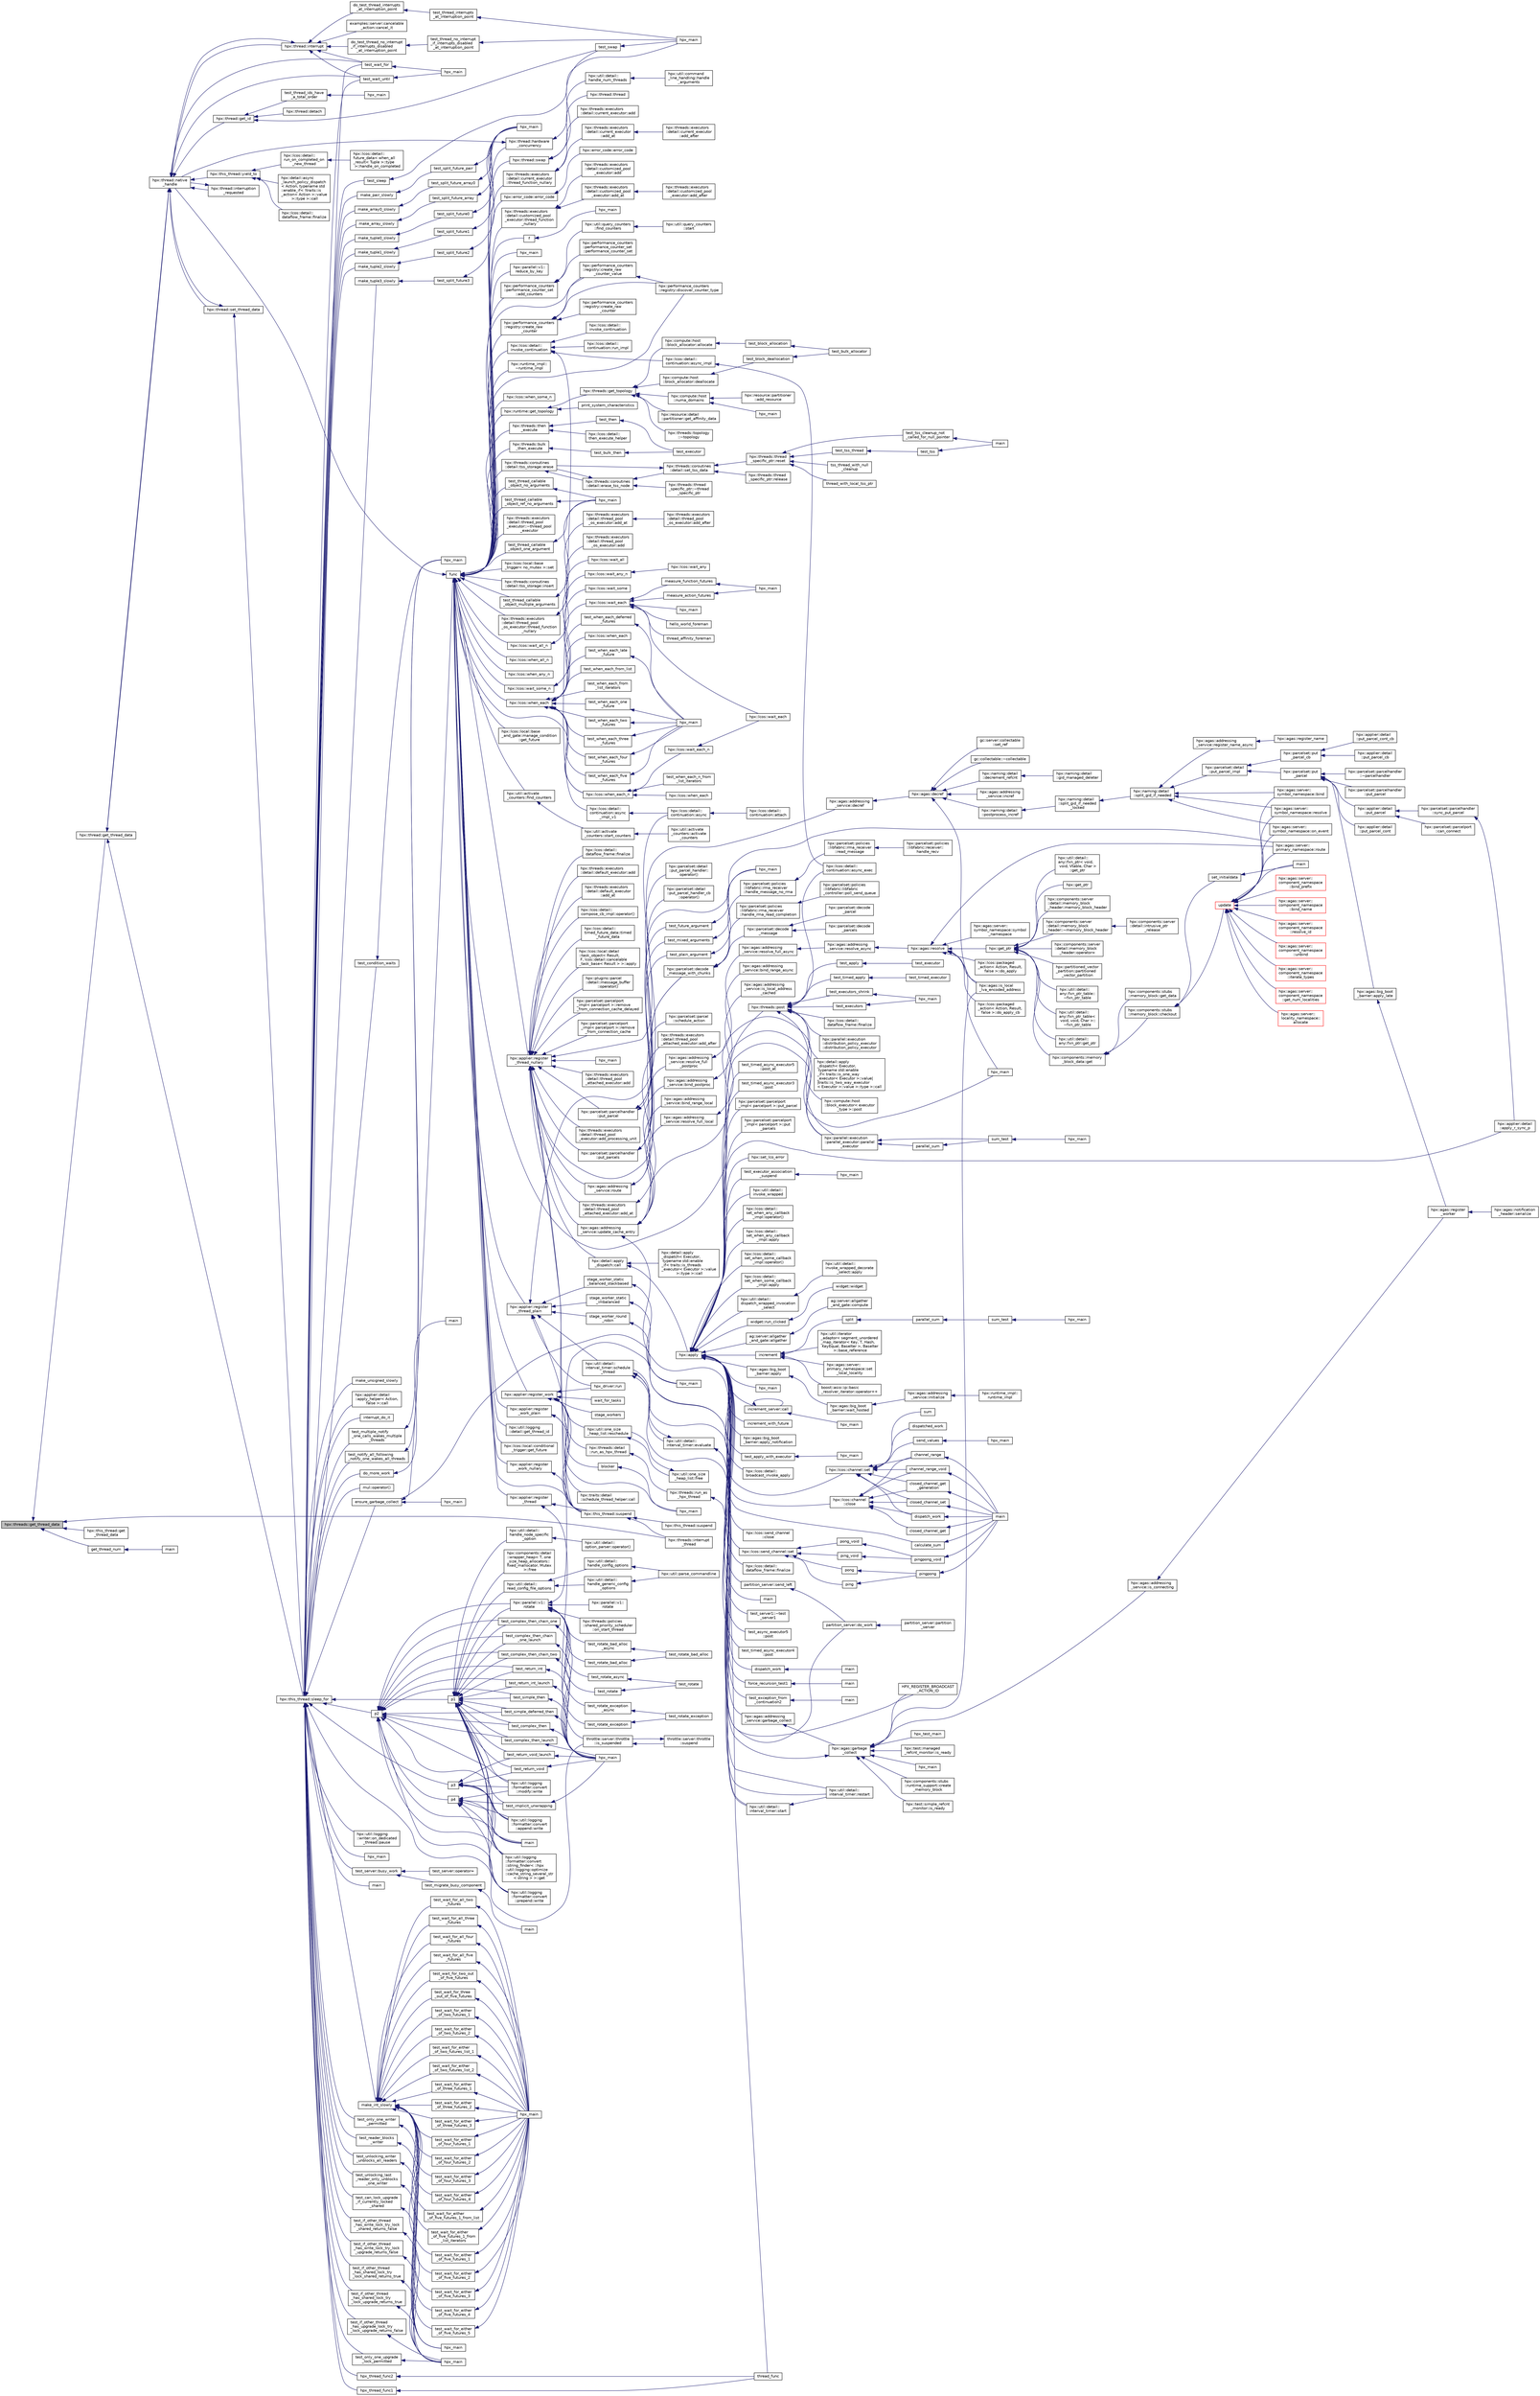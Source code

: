 digraph "hpx::threads::get_thread_data"
{
  edge [fontname="Helvetica",fontsize="10",labelfontname="Helvetica",labelfontsize="10"];
  node [fontname="Helvetica",fontsize="10",shape=record];
  rankdir="LR";
  Node3892 [label="hpx::threads::get_thread_data",height=0.2,width=0.4,color="black", fillcolor="grey75", style="filled", fontcolor="black"];
  Node3892 -> Node3893 [dir="back",color="midnightblue",fontsize="10",style="solid",fontname="Helvetica"];
  Node3893 [label="hpx::thread::get_thread_data",height=0.2,width=0.4,color="black", fillcolor="white", style="filled",URL="$de/d9b/classhpx_1_1thread.html#a4535ef82cec3b953d2c941d20e3e3904"];
  Node3893 -> Node3894 [dir="back",color="midnightblue",fontsize="10",style="solid",fontname="Helvetica"];
  Node3894 [label="hpx::thread::native\l_handle",height=0.2,width=0.4,color="black", fillcolor="white", style="filled",URL="$de/d9b/classhpx_1_1thread.html#acf48190d264ab64c1c4ec99d0b421b5a"];
  Node3894 -> Node3895 [dir="back",color="midnightblue",fontsize="10",style="solid",fontname="Helvetica"];
  Node3895 [label="test_wait_for",height=0.2,width=0.4,color="black", fillcolor="white", style="filled",URL="$de/d7d/future__timed__wait__1025_8cpp.html#a0e3d5409a174e5dac600412849dc9d93"];
  Node3895 -> Node3896 [dir="back",color="midnightblue",fontsize="10",style="solid",fontname="Helvetica"];
  Node3896 [label="hpx_main",height=0.2,width=0.4,color="black", fillcolor="white", style="filled",URL="$de/d7d/future__timed__wait__1025_8cpp.html#a255f773d830db5ca937cff11c2692fa2"];
  Node3894 -> Node3897 [dir="back",color="midnightblue",fontsize="10",style="solid",fontname="Helvetica"];
  Node3897 [label="test_wait_until",height=0.2,width=0.4,color="black", fillcolor="white", style="filled",URL="$de/d7d/future__timed__wait__1025_8cpp.html#af6d52682ea10ff7a073cce3b5708c7c9"];
  Node3897 -> Node3896 [dir="back",color="midnightblue",fontsize="10",style="solid",fontname="Helvetica"];
  Node3894 -> Node3898 [dir="back",color="midnightblue",fontsize="10",style="solid",fontname="Helvetica"];
  Node3898 [label="hpx::thread::get_id",height=0.2,width=0.4,color="black", fillcolor="white", style="filled",URL="$de/d9b/classhpx_1_1thread.html#aec031f492a39c521c2c78e0cd47c4ed8"];
  Node3898 -> Node3899 [dir="back",color="midnightblue",fontsize="10",style="solid",fontname="Helvetica"];
  Node3899 [label="test_swap",height=0.2,width=0.4,color="black", fillcolor="white", style="filled",URL="$d0/d4e/tests_2unit_2threads_2thread_8cpp.html#aa9645d2d1912efd27e83867429e862d0"];
  Node3899 -> Node3900 [dir="back",color="midnightblue",fontsize="10",style="solid",fontname="Helvetica"];
  Node3900 [label="hpx_main",height=0.2,width=0.4,color="black", fillcolor="white", style="filled",URL="$d0/d4e/tests_2unit_2threads_2thread_8cpp.html#a255f773d830db5ca937cff11c2692fa2"];
  Node3898 -> Node3901 [dir="back",color="midnightblue",fontsize="10",style="solid",fontname="Helvetica"];
  Node3901 [label="hpx::thread::detach",height=0.2,width=0.4,color="black", fillcolor="white", style="filled",URL="$de/d9b/classhpx_1_1thread.html#a65d7f6e9f4bb311d73c40a2f74976ede"];
  Node3898 -> Node3902 [dir="back",color="midnightblue",fontsize="10",style="solid",fontname="Helvetica"];
  Node3902 [label="test_thread_ids_have\l_a_total_order",height=0.2,width=0.4,color="black", fillcolor="white", style="filled",URL="$df/d88/thread__id_8cpp.html#a95604be93f5422b5bc87778cff21bde1"];
  Node3902 -> Node3903 [dir="back",color="midnightblue",fontsize="10",style="solid",fontname="Helvetica"];
  Node3903 [label="hpx_main",height=0.2,width=0.4,color="black", fillcolor="white", style="filled",URL="$df/d88/thread__id_8cpp.html#a255f773d830db5ca937cff11c2692fa2"];
  Node3894 -> Node3904 [dir="back",color="midnightblue",fontsize="10",style="solid",fontname="Helvetica"];
  Node3904 [label="hpx::thread::interrupt",height=0.2,width=0.4,color="black", fillcolor="white", style="filled",URL="$de/d9b/classhpx_1_1thread.html#ac34d0d033aa743c476a79dbc2e1a8a39"];
  Node3904 -> Node3905 [dir="back",color="midnightblue",fontsize="10",style="solid",fontname="Helvetica"];
  Node3905 [label="examples::server::cancelable\l_action::cancel_it",height=0.2,width=0.4,color="black", fillcolor="white", style="filled",URL="$da/d82/classexamples_1_1server_1_1cancelable__action.html#a411ff697f6719bdf2db9df63e7ce0d1a"];
  Node3904 -> Node3895 [dir="back",color="midnightblue",fontsize="10",style="solid",fontname="Helvetica"];
  Node3904 -> Node3897 [dir="back",color="midnightblue",fontsize="10",style="solid",fontname="Helvetica"];
  Node3904 -> Node3906 [dir="back",color="midnightblue",fontsize="10",style="solid",fontname="Helvetica"];
  Node3906 [label="do_test_thread_interrupts\l_at_interruption_point",height=0.2,width=0.4,color="black", fillcolor="white", style="filled",URL="$d0/d4e/tests_2unit_2threads_2thread_8cpp.html#a1592be75203d2ef54f0a19832cacecf8"];
  Node3906 -> Node3907 [dir="back",color="midnightblue",fontsize="10",style="solid",fontname="Helvetica"];
  Node3907 [label="test_thread_interrupts\l_at_interruption_point",height=0.2,width=0.4,color="black", fillcolor="white", style="filled",URL="$d0/d4e/tests_2unit_2threads_2thread_8cpp.html#a4a6a8c2918dcd825da0102f3a63bf24a"];
  Node3907 -> Node3900 [dir="back",color="midnightblue",fontsize="10",style="solid",fontname="Helvetica"];
  Node3904 -> Node3908 [dir="back",color="midnightblue",fontsize="10",style="solid",fontname="Helvetica"];
  Node3908 [label="do_test_thread_no_interrupt\l_if_interrupts_disabled\l_at_interruption_point",height=0.2,width=0.4,color="black", fillcolor="white", style="filled",URL="$d0/d4e/tests_2unit_2threads_2thread_8cpp.html#a83a3b29d9f2edb5952625e72f9651985"];
  Node3908 -> Node3909 [dir="back",color="midnightblue",fontsize="10",style="solid",fontname="Helvetica"];
  Node3909 [label="test_thread_no_interrupt\l_if_interrupts_disabled\l_at_interruption_point",height=0.2,width=0.4,color="black", fillcolor="white", style="filled",URL="$d0/d4e/tests_2unit_2threads_2thread_8cpp.html#ae8589f467c87f24293dd95710b4d8374"];
  Node3909 -> Node3900 [dir="back",color="midnightblue",fontsize="10",style="solid",fontname="Helvetica"];
  Node3904 -> Node3894 [dir="back",color="midnightblue",fontsize="10",style="solid",fontname="Helvetica"];
  Node3894 -> Node3910 [dir="back",color="midnightblue",fontsize="10",style="solid",fontname="Helvetica"];
  Node3910 [label="hpx::thread::interruption\l_requested",height=0.2,width=0.4,color="black", fillcolor="white", style="filled",URL="$de/d9b/classhpx_1_1thread.html#a33276bb4c20bbb0b1978944e18ef71b8"];
  Node3910 -> Node3894 [dir="back",color="midnightblue",fontsize="10",style="solid",fontname="Helvetica"];
  Node3894 -> Node3893 [dir="back",color="midnightblue",fontsize="10",style="solid",fontname="Helvetica"];
  Node3894 -> Node3911 [dir="back",color="midnightblue",fontsize="10",style="solid",fontname="Helvetica"];
  Node3911 [label="hpx::thread::set_thread_data",height=0.2,width=0.4,color="black", fillcolor="white", style="filled",URL="$de/d9b/classhpx_1_1thread.html#a7317a3cf5251f3b33c990449570d4cea"];
  Node3911 -> Node3894 [dir="back",color="midnightblue",fontsize="10",style="solid",fontname="Helvetica"];
  Node3911 -> Node3912 [dir="back",color="midnightblue",fontsize="10",style="solid",fontname="Helvetica"];
  Node3912 [label="hpx::this_thread::sleep_for",height=0.2,width=0.4,color="black", fillcolor="white", style="filled",URL="$d9/d52/namespacehpx_1_1this__thread.html#afc042a5a5fa52eef2d1d177a343435cf"];
  Node3912 -> Node3913 [dir="back",color="midnightblue",fontsize="10",style="solid",fontname="Helvetica"];
  Node3913 [label="hpx::applier::detail\l::apply_helper\< Action,\l false \>::call",height=0.2,width=0.4,color="black", fillcolor="white", style="filled",URL="$de/d9b/structhpx_1_1applier_1_1detail_1_1apply__helper_3_01_action_00_01false_01_4.html#a567fbb92986df0974d5b30ca9a002130"];
  Node3912 -> Node3914 [dir="back",color="midnightblue",fontsize="10",style="solid",fontname="Helvetica"];
  Node3914 [label="interrupt_do_it",height=0.2,width=0.4,color="black", fillcolor="white", style="filled",URL="$d1/db8/cancelable__action__client_8cpp.html#a46617129de426f6e7ab5eb91b008cd9e"];
  Node3912 -> Node3915 [dir="back",color="midnightblue",fontsize="10",style="solid",fontname="Helvetica"];
  Node3915 [label="test_multiple_notify\l_one_calls_wakes_multiple\l_threads",height=0.2,width=0.4,color="black", fillcolor="white", style="filled",URL="$d1/ded/tests_2unit_2lcos_2condition__variable_8cpp.html#a578d8e27a7396ab57393dea2b8badee3"];
  Node3915 -> Node3916 [dir="back",color="midnightblue",fontsize="10",style="solid",fontname="Helvetica"];
  Node3916 [label="hpx_main",height=0.2,width=0.4,color="black", fillcolor="white", style="filled",URL="$d1/ded/tests_2unit_2lcos_2condition__variable_8cpp.html#a255f773d830db5ca937cff11c2692fa2"];
  Node3912 -> Node3917 [dir="back",color="midnightblue",fontsize="10",style="solid",fontname="Helvetica"];
  Node3917 [label="test_notify_all_following\l_notify_one_wakes_all_threads",height=0.2,width=0.4,color="black", fillcolor="white", style="filled",URL="$d1/ded/tests_2unit_2lcos_2condition__variable_8cpp.html#a6dd6eca404b61c749747efb07bebe3fd"];
  Node3917 -> Node3916 [dir="back",color="midnightblue",fontsize="10",style="solid",fontname="Helvetica"];
  Node3912 -> Node3918 [dir="back",color="midnightblue",fontsize="10",style="solid",fontname="Helvetica"];
  Node3918 [label="test_condition_waits",height=0.2,width=0.4,color="black", fillcolor="white", style="filled",URL="$d1/ded/tests_2unit_2lcos_2condition__variable_8cpp.html#a1dd2e7c76971df521b245377c9611cd9"];
  Node3918 -> Node3916 [dir="back",color="midnightblue",fontsize="10",style="solid",fontname="Helvetica"];
  Node3912 -> Node3919 [dir="back",color="midnightblue",fontsize="10",style="solid",fontname="Helvetica"];
  Node3919 [label="mul::operator()",height=0.2,width=0.4,color="black", fillcolor="white", style="filled",URL="$d2/d02/structmul.html#ab5eaa3d788f0a8d13cc19948e528c0e5"];
  Node3912 -> Node3920 [dir="back",color="midnightblue",fontsize="10",style="solid",fontname="Helvetica"];
  Node3920 [label="do_more_work",height=0.2,width=0.4,color="black", fillcolor="white", style="filled",URL="$d2/dfd/future__2667_8cpp.html#a9ceebb831160f2acf3a047384add9064"];
  Node3920 -> Node3921 [dir="back",color="midnightblue",fontsize="10",style="solid",fontname="Helvetica"];
  Node3921 [label="main",height=0.2,width=0.4,color="black", fillcolor="white", style="filled",URL="$d2/dfd/future__2667_8cpp.html#ae66f6b31b5ad750f1fe042a706a4e3d4"];
  Node3912 -> Node3922 [dir="back",color="midnightblue",fontsize="10",style="solid",fontname="Helvetica"];
  Node3922 [label="p1",height=0.2,width=0.4,color="black", fillcolor="white", style="filled",URL="$df/da5/future__then_8cpp.html#a8978a24b044bacf963e33824a4c1ac98"];
  Node3922 -> Node3923 [dir="back",color="midnightblue",fontsize="10",style="solid",fontname="Helvetica"];
  Node3923 [label="main",height=0.2,width=0.4,color="black", fillcolor="white", style="filled",URL="$dd/ded/bind__placeholder__test_8cpp.html#ae66f6b31b5ad750f1fe042a706a4e3d4"];
  Node3922 -> Node3924 [dir="back",color="midnightblue",fontsize="10",style="solid",fontname="Helvetica"];
  Node3924 [label="hpx::util::logging\l::formatter::convert\l::string_finder\< ::hpx\l::util::logging::optimize\l::cache_string_several_str\l\< string \> \>::get",height=0.2,width=0.4,color="black", fillcolor="white", style="filled",URL="$da/d09/structhpx_1_1util_1_1logging_1_1formatter_1_1convert_1_1string__finder_3_01_1_1hpx_1_1util_1_1loe3f73a176adffd0ee7d2c5e1121ceb93.html#a9f91bb7bb18f0c343f6f95448106ffe0"];
  Node3922 -> Node3925 [dir="back",color="midnightblue",fontsize="10",style="solid",fontname="Helvetica"];
  Node3925 [label="hpx::util::logging\l::formatter::convert\l::prepend::write",height=0.2,width=0.4,color="black", fillcolor="white", style="filled",URL="$de/d08/namespacehpx_1_1util_1_1logging_1_1formatter_1_1convert_1_1prepend.html#a800b76595c1330001994b1279f93d7ee"];
  Node3922 -> Node3926 [dir="back",color="midnightblue",fontsize="10",style="solid",fontname="Helvetica"];
  Node3926 [label="hpx::util::logging\l::formatter::convert\l::append::write",height=0.2,width=0.4,color="black", fillcolor="white", style="filled",URL="$da/d97/namespacehpx_1_1util_1_1logging_1_1formatter_1_1convert_1_1append.html#a719ba04af3b9146a733025e9518eab47"];
  Node3922 -> Node3927 [dir="back",color="midnightblue",fontsize="10",style="solid",fontname="Helvetica"];
  Node3927 [label="hpx::util::logging\l::formatter::convert\l::modify::write",height=0.2,width=0.4,color="black", fillcolor="white", style="filled",URL="$df/d5f/namespacehpx_1_1util_1_1logging_1_1formatter_1_1convert_1_1modify.html#aa88c9565b436c49c89eac1cb2e0ec7c2"];
  Node3922 -> Node3928 [dir="back",color="midnightblue",fontsize="10",style="solid",fontname="Helvetica"];
  Node3928 [label="test_return_int",height=0.2,width=0.4,color="black", fillcolor="white", style="filled",URL="$df/da5/future__then_8cpp.html#a4574c7d42a67c66efb94b4aad426e984"];
  Node3928 -> Node3929 [dir="back",color="midnightblue",fontsize="10",style="solid",fontname="Helvetica"];
  Node3929 [label="hpx_main",height=0.2,width=0.4,color="black", fillcolor="white", style="filled",URL="$df/da5/future__then_8cpp.html#aefd26dd818037509b2241068d57e3e1d"];
  Node3922 -> Node3930 [dir="back",color="midnightblue",fontsize="10",style="solid",fontname="Helvetica"];
  Node3930 [label="test_return_int_launch",height=0.2,width=0.4,color="black", fillcolor="white", style="filled",URL="$df/da5/future__then_8cpp.html#a4d59ccf0b01a1fa8fde2acc877f986a7"];
  Node3930 -> Node3929 [dir="back",color="midnightblue",fontsize="10",style="solid",fontname="Helvetica"];
  Node3922 -> Node3931 [dir="back",color="midnightblue",fontsize="10",style="solid",fontname="Helvetica"];
  Node3931 [label="test_return_void",height=0.2,width=0.4,color="black", fillcolor="white", style="filled",URL="$df/da5/future__then_8cpp.html#a504f39b4d586615d5d1371c8dad56645"];
  Node3931 -> Node3929 [dir="back",color="midnightblue",fontsize="10",style="solid",fontname="Helvetica"];
  Node3922 -> Node3932 [dir="back",color="midnightblue",fontsize="10",style="solid",fontname="Helvetica"];
  Node3932 [label="test_return_void_launch",height=0.2,width=0.4,color="black", fillcolor="white", style="filled",URL="$df/da5/future__then_8cpp.html#a6bca71baf1676513433d261fbffee4bc"];
  Node3932 -> Node3929 [dir="back",color="midnightblue",fontsize="10",style="solid",fontname="Helvetica"];
  Node3922 -> Node3933 [dir="back",color="midnightblue",fontsize="10",style="solid",fontname="Helvetica"];
  Node3933 [label="test_implicit_unwrapping",height=0.2,width=0.4,color="black", fillcolor="white", style="filled",URL="$df/da5/future__then_8cpp.html#ad7b1b04c3515e5bf95459e94b1bdc337"];
  Node3933 -> Node3929 [dir="back",color="midnightblue",fontsize="10",style="solid",fontname="Helvetica"];
  Node3922 -> Node3934 [dir="back",color="midnightblue",fontsize="10",style="solid",fontname="Helvetica"];
  Node3934 [label="test_simple_then",height=0.2,width=0.4,color="black", fillcolor="white", style="filled",URL="$df/da5/future__then_8cpp.html#aa74379f2bcdf911e278b78569028848b"];
  Node3934 -> Node3929 [dir="back",color="midnightblue",fontsize="10",style="solid",fontname="Helvetica"];
  Node3922 -> Node3935 [dir="back",color="midnightblue",fontsize="10",style="solid",fontname="Helvetica"];
  Node3935 [label="test_simple_deferred_then",height=0.2,width=0.4,color="black", fillcolor="white", style="filled",URL="$df/da5/future__then_8cpp.html#a026670a80b5d18f81a87665f09f4b9e4"];
  Node3935 -> Node3929 [dir="back",color="midnightblue",fontsize="10",style="solid",fontname="Helvetica"];
  Node3922 -> Node3936 [dir="back",color="midnightblue",fontsize="10",style="solid",fontname="Helvetica"];
  Node3936 [label="test_complex_then",height=0.2,width=0.4,color="black", fillcolor="white", style="filled",URL="$df/da5/future__then_8cpp.html#a65c0909ab7ad1dbde6b00a89e09d12ee"];
  Node3936 -> Node3929 [dir="back",color="midnightblue",fontsize="10",style="solid",fontname="Helvetica"];
  Node3922 -> Node3937 [dir="back",color="midnightblue",fontsize="10",style="solid",fontname="Helvetica"];
  Node3937 [label="test_complex_then_launch",height=0.2,width=0.4,color="black", fillcolor="white", style="filled",URL="$df/da5/future__then_8cpp.html#a57e79de123fc4563e6535bcb0d510eb6"];
  Node3937 -> Node3929 [dir="back",color="midnightblue",fontsize="10",style="solid",fontname="Helvetica"];
  Node3922 -> Node3938 [dir="back",color="midnightblue",fontsize="10",style="solid",fontname="Helvetica"];
  Node3938 [label="test_complex_then_chain_one",height=0.2,width=0.4,color="black", fillcolor="white", style="filled",URL="$df/da5/future__then_8cpp.html#aa9256ab654994c70d6de44c612f62ac1"];
  Node3938 -> Node3929 [dir="back",color="midnightblue",fontsize="10",style="solid",fontname="Helvetica"];
  Node3922 -> Node3939 [dir="back",color="midnightblue",fontsize="10",style="solid",fontname="Helvetica"];
  Node3939 [label="test_complex_then_chain\l_one_launch",height=0.2,width=0.4,color="black", fillcolor="white", style="filled",URL="$df/da5/future__then_8cpp.html#acf17bb2a5182b9cb7667271f95a03704"];
  Node3939 -> Node3929 [dir="back",color="midnightblue",fontsize="10",style="solid",fontname="Helvetica"];
  Node3922 -> Node3940 [dir="back",color="midnightblue",fontsize="10",style="solid",fontname="Helvetica"];
  Node3940 [label="test_complex_then_chain_two",height=0.2,width=0.4,color="black", fillcolor="white", style="filled",URL="$df/da5/future__then_8cpp.html#a877da4dafc5590d16fa0d3c57391c363"];
  Node3940 -> Node3929 [dir="back",color="midnightblue",fontsize="10",style="solid",fontname="Helvetica"];
  Node3922 -> Node3941 [dir="back",color="midnightblue",fontsize="10",style="solid",fontname="Helvetica"];
  Node3941 [label="hpx::util::detail::\lhandle_node_specific\l_option",height=0.2,width=0.4,color="black", fillcolor="white", style="filled",URL="$d2/d8e/namespacehpx_1_1util_1_1detail.html#a43e5f30f676cfadaad879f991391ffab"];
  Node3941 -> Node3942 [dir="back",color="midnightblue",fontsize="10",style="solid",fontname="Helvetica"];
  Node3942 [label="hpx::util::detail::\loption_parser::operator()",height=0.2,width=0.4,color="black", fillcolor="white", style="filled",URL="$de/dc5/structhpx_1_1util_1_1detail_1_1option__parser.html#a6062e5ee56b2e2efa8717e73e01dfc52"];
  Node3922 -> Node3943 [dir="back",color="midnightblue",fontsize="10",style="solid",fontname="Helvetica"];
  Node3943 [label="hpx::util::detail::\lread_config_file_options",height=0.2,width=0.4,color="black", fillcolor="white", style="filled",URL="$d2/d8e/namespacehpx_1_1util_1_1detail.html#acc4cbf3746afbdeb02d4d79e65ec085d"];
  Node3943 -> Node3944 [dir="back",color="midnightblue",fontsize="10",style="solid",fontname="Helvetica"];
  Node3944 [label="hpx::util::detail::\lhandle_generic_config\l_options",height=0.2,width=0.4,color="black", fillcolor="white", style="filled",URL="$d2/d8e/namespacehpx_1_1util_1_1detail.html#afe9d48863068cf6ab23661ea84aad13b"];
  Node3944 -> Node3945 [dir="back",color="midnightblue",fontsize="10",style="solid",fontname="Helvetica"];
  Node3945 [label="hpx::util::parse_commandline",height=0.2,width=0.4,color="black", fillcolor="white", style="filled",URL="$df/dad/namespacehpx_1_1util.html#a19ecafa5a1d8009b5301f6d94f77b773"];
  Node3943 -> Node3946 [dir="back",color="midnightblue",fontsize="10",style="solid",fontname="Helvetica"];
  Node3946 [label="hpx::util::detail::\lhandle_config_options",height=0.2,width=0.4,color="black", fillcolor="white", style="filled",URL="$d2/d8e/namespacehpx_1_1util_1_1detail.html#adf812f0307327e750a861a2ed15d9c1a"];
  Node3946 -> Node3945 [dir="back",color="midnightblue",fontsize="10",style="solid",fontname="Helvetica"];
  Node3922 -> Node3947 [dir="back",color="midnightblue",fontsize="10",style="solid",fontname="Helvetica"];
  Node3947 [label="hpx::parallel::v1::\lrotate",height=0.2,width=0.4,color="black", fillcolor="white", style="filled",URL="$db/db9/namespacehpx_1_1parallel_1_1v1.html#a1186b3f6aa7198ada6c81f987e08f85b"];
  Node3947 -> Node3948 [dir="back",color="midnightblue",fontsize="10",style="solid",fontname="Helvetica"];
  Node3948 [label="partition_server::do_work",height=0.2,width=0.4,color="black", fillcolor="white", style="filled",URL="$d9/dbd/structpartition__server.html#a6642286bc38b9bed88cc6423d181b87f"];
  Node3948 -> Node3949 [dir="back",color="midnightblue",fontsize="10",style="solid",fontname="Helvetica"];
  Node3949 [label="partition_server::partition\l_server",height=0.2,width=0.4,color="black", fillcolor="white", style="filled",URL="$d9/dbd/structpartition__server.html#a80906893b5b6771003acbf3fcfec37cf"];
  Node3947 -> Node3950 [dir="back",color="midnightblue",fontsize="10",style="solid",fontname="Helvetica"];
  Node3950 [label="test_rotate",height=0.2,width=0.4,color="black", fillcolor="white", style="filled",URL="$d7/d5d/rotate_8cpp.html#ab8a8520d8bdef3f9022bc5377426d949"];
  Node3950 -> Node3951 [dir="back",color="midnightblue",fontsize="10",style="solid",fontname="Helvetica"];
  Node3951 [label="test_rotate",height=0.2,width=0.4,color="black", fillcolor="white", style="filled",URL="$d7/d5d/rotate_8cpp.html#ae9e7ca0d224acd1e52ac006b1b1249e6"];
  Node3947 -> Node3952 [dir="back",color="midnightblue",fontsize="10",style="solid",fontname="Helvetica"];
  Node3952 [label="test_rotate_async",height=0.2,width=0.4,color="black", fillcolor="white", style="filled",URL="$d7/d5d/rotate_8cpp.html#ae3e37eb13d1c555e7ec861e99599cecb"];
  Node3952 -> Node3951 [dir="back",color="midnightblue",fontsize="10",style="solid",fontname="Helvetica"];
  Node3947 -> Node3953 [dir="back",color="midnightblue",fontsize="10",style="solid",fontname="Helvetica"];
  Node3953 [label="test_rotate_exception",height=0.2,width=0.4,color="black", fillcolor="white", style="filled",URL="$d7/d5d/rotate_8cpp.html#a84f60bd76e1e8fe9ecce9b0b1ae38bea"];
  Node3953 -> Node3954 [dir="back",color="midnightblue",fontsize="10",style="solid",fontname="Helvetica"];
  Node3954 [label="test_rotate_exception",height=0.2,width=0.4,color="black", fillcolor="white", style="filled",URL="$d7/d5d/rotate_8cpp.html#aa448ed0e1a24642b5baaa5bb029abfc1"];
  Node3947 -> Node3955 [dir="back",color="midnightblue",fontsize="10",style="solid",fontname="Helvetica"];
  Node3955 [label="test_rotate_exception\l_async",height=0.2,width=0.4,color="black", fillcolor="white", style="filled",URL="$d7/d5d/rotate_8cpp.html#a472f3593addc133bd849ff486e2a4e9a"];
  Node3955 -> Node3954 [dir="back",color="midnightblue",fontsize="10",style="solid",fontname="Helvetica"];
  Node3947 -> Node3956 [dir="back",color="midnightblue",fontsize="10",style="solid",fontname="Helvetica"];
  Node3956 [label="test_rotate_bad_alloc",height=0.2,width=0.4,color="black", fillcolor="white", style="filled",URL="$d7/d5d/rotate_8cpp.html#ae74a2766c7d66fa2c13743d2d7b75fa9"];
  Node3956 -> Node3957 [dir="back",color="midnightblue",fontsize="10",style="solid",fontname="Helvetica"];
  Node3957 [label="test_rotate_bad_alloc",height=0.2,width=0.4,color="black", fillcolor="white", style="filled",URL="$d7/d5d/rotate_8cpp.html#a6945fe3952a002c1c4536cb98882a9bf"];
  Node3947 -> Node3958 [dir="back",color="midnightblue",fontsize="10",style="solid",fontname="Helvetica"];
  Node3958 [label="test_rotate_bad_alloc\l_async",height=0.2,width=0.4,color="black", fillcolor="white", style="filled",URL="$d7/d5d/rotate_8cpp.html#a02745132ec799d5c6af870c3350a7454"];
  Node3958 -> Node3957 [dir="back",color="midnightblue",fontsize="10",style="solid",fontname="Helvetica"];
  Node3947 -> Node3959 [dir="back",color="midnightblue",fontsize="10",style="solid",fontname="Helvetica"];
  Node3959 [label="hpx::parallel::v1::\lrotate",height=0.2,width=0.4,color="black", fillcolor="white", style="filled",URL="$db/db9/namespacehpx_1_1parallel_1_1v1.html#acc6f55c3bfc3aecae26cb8a73e3e2563"];
  Node3947 -> Node3960 [dir="back",color="midnightblue",fontsize="10",style="solid",fontname="Helvetica"];
  Node3960 [label="hpx::threads::policies\l::shared_priority_scheduler\l::on_start_thread",height=0.2,width=0.4,color="black", fillcolor="white", style="filled",URL="$d8/d52/classhpx_1_1threads_1_1policies_1_1shared__priority__scheduler.html#a6b50d46539ac974cbe2706f56c2fbc3f"];
  Node3922 -> Node3961 [dir="back",color="midnightblue",fontsize="10",style="solid",fontname="Helvetica"];
  Node3961 [label="hpx::components::detail\l::wrapper_heap\< T, one\l_size_heap_allocators::\lfixed_mallocator, Mutex\l \>::free",height=0.2,width=0.4,color="black", fillcolor="white", style="filled",URL="$d1/d6d/classhpx_1_1components_1_1detail_1_1wrapper__heap.html#aca09fd51113634e49b03973d49a01612"];
  Node3912 -> Node3962 [dir="back",color="midnightblue",fontsize="10",style="solid",fontname="Helvetica"];
  Node3962 [label="p2",height=0.2,width=0.4,color="black", fillcolor="white", style="filled",URL="$df/da5/future__then_8cpp.html#a0dabf50b87b0ab6126c07663b7c82650"];
  Node3962 -> Node3923 [dir="back",color="midnightblue",fontsize="10",style="solid",fontname="Helvetica"];
  Node3962 -> Node3924 [dir="back",color="midnightblue",fontsize="10",style="solid",fontname="Helvetica"];
  Node3962 -> Node3925 [dir="back",color="midnightblue",fontsize="10",style="solid",fontname="Helvetica"];
  Node3962 -> Node3926 [dir="back",color="midnightblue",fontsize="10",style="solid",fontname="Helvetica"];
  Node3962 -> Node3927 [dir="back",color="midnightblue",fontsize="10",style="solid",fontname="Helvetica"];
  Node3962 -> Node3963 [dir="back",color="midnightblue",fontsize="10",style="solid",fontname="Helvetica"];
  Node3963 [label="p4",height=0.2,width=0.4,color="black", fillcolor="white", style="filled",URL="$df/da5/future__then_8cpp.html#a2e41883da983a4e735ff63a070df689f"];
  Node3963 -> Node3923 [dir="back",color="midnightblue",fontsize="10",style="solid",fontname="Helvetica"];
  Node3963 -> Node3924 [dir="back",color="midnightblue",fontsize="10",style="solid",fontname="Helvetica"];
  Node3963 -> Node3925 [dir="back",color="midnightblue",fontsize="10",style="solid",fontname="Helvetica"];
  Node3963 -> Node3926 [dir="back",color="midnightblue",fontsize="10",style="solid",fontname="Helvetica"];
  Node3963 -> Node3927 [dir="back",color="midnightblue",fontsize="10",style="solid",fontname="Helvetica"];
  Node3963 -> Node3933 [dir="back",color="midnightblue",fontsize="10",style="solid",fontname="Helvetica"];
  Node3962 -> Node3928 [dir="back",color="midnightblue",fontsize="10",style="solid",fontname="Helvetica"];
  Node3962 -> Node3930 [dir="back",color="midnightblue",fontsize="10",style="solid",fontname="Helvetica"];
  Node3962 -> Node3934 [dir="back",color="midnightblue",fontsize="10",style="solid",fontname="Helvetica"];
  Node3962 -> Node3935 [dir="back",color="midnightblue",fontsize="10",style="solid",fontname="Helvetica"];
  Node3962 -> Node3936 [dir="back",color="midnightblue",fontsize="10",style="solid",fontname="Helvetica"];
  Node3962 -> Node3937 [dir="back",color="midnightblue",fontsize="10",style="solid",fontname="Helvetica"];
  Node3962 -> Node3938 [dir="back",color="midnightblue",fontsize="10",style="solid",fontname="Helvetica"];
  Node3962 -> Node3939 [dir="back",color="midnightblue",fontsize="10",style="solid",fontname="Helvetica"];
  Node3962 -> Node3940 [dir="back",color="midnightblue",fontsize="10",style="solid",fontname="Helvetica"];
  Node3962 -> Node3947 [dir="back",color="midnightblue",fontsize="10",style="solid",fontname="Helvetica"];
  Node3912 -> Node3964 [dir="back",color="midnightblue",fontsize="10",style="solid",fontname="Helvetica"];
  Node3964 [label="p3",height=0.2,width=0.4,color="black", fillcolor="white", style="filled",URL="$df/da5/future__then_8cpp.html#ada3ca76feabb79611290ef351f1ad171"];
  Node3964 -> Node3923 [dir="back",color="midnightblue",fontsize="10",style="solid",fontname="Helvetica"];
  Node3964 -> Node3924 [dir="back",color="midnightblue",fontsize="10",style="solid",fontname="Helvetica"];
  Node3964 -> Node3925 [dir="back",color="midnightblue",fontsize="10",style="solid",fontname="Helvetica"];
  Node3964 -> Node3926 [dir="back",color="midnightblue",fontsize="10",style="solid",fontname="Helvetica"];
  Node3964 -> Node3927 [dir="back",color="midnightblue",fontsize="10",style="solid",fontname="Helvetica"];
  Node3964 -> Node3931 [dir="back",color="midnightblue",fontsize="10",style="solid",fontname="Helvetica"];
  Node3964 -> Node3932 [dir="back",color="midnightblue",fontsize="10",style="solid",fontname="Helvetica"];
  Node3912 -> Node3895 [dir="back",color="midnightblue",fontsize="10",style="solid",fontname="Helvetica"];
  Node3912 -> Node3897 [dir="back",color="midnightblue",fontsize="10",style="solid",fontname="Helvetica"];
  Node3912 -> Node3965 [dir="back",color="midnightblue",fontsize="10",style="solid",fontname="Helvetica"];
  Node3965 [label="ensure_garbage_collect",height=0.2,width=0.4,color="black", fillcolor="white", style="filled",URL="$d8/dfd/id__type__ref__counting__1032_8cpp.html#a5264b94bf7c262ac0e521fb290d476d5"];
  Node3965 -> Node3966 [dir="back",color="midnightblue",fontsize="10",style="solid",fontname="Helvetica"];
  Node3966 [label="func",height=0.2,width=0.4,color="black", fillcolor="white", style="filled",URL="$d8/dfd/id__type__ref__counting__1032_8cpp.html#ab811b86ea5107ffb3351fcaa29d2c652"];
  Node3966 -> Node3967 [dir="back",color="midnightblue",fontsize="10",style="solid",fontname="Helvetica"];
  Node3967 [label="hpx::util::activate\l_counters::find_counters",height=0.2,width=0.4,color="black", fillcolor="white", style="filled",URL="$d9/d0b/classhpx_1_1util_1_1activate__counters.html#a797f766dd5e2416f54a5a91b267bedd4"];
  Node3967 -> Node3968 [dir="back",color="midnightblue",fontsize="10",style="solid",fontname="Helvetica"];
  Node3968 [label="hpx::util::activate\l_counters::start_counters",height=0.2,width=0.4,color="black", fillcolor="white", style="filled",URL="$d9/d0b/classhpx_1_1util_1_1activate__counters.html#af2193bbb81054707baea1f8f19d63ddf"];
  Node3968 -> Node3969 [dir="back",color="midnightblue",fontsize="10",style="solid",fontname="Helvetica"];
  Node3969 [label="hpx::util::activate\l_counters::activate\l_counters",height=0.2,width=0.4,color="black", fillcolor="white", style="filled",URL="$d9/d0b/classhpx_1_1util_1_1activate__counters.html#a58030114fe706c120ec4d6d793da25d7"];
  Node3966 -> Node3970 [dir="back",color="midnightblue",fontsize="10",style="solid",fontname="Helvetica"];
  Node3970 [label="hpx::lcos::local::base\l_and_gate::manage_condition\l::get_future",height=0.2,width=0.4,color="black", fillcolor="white", style="filled",URL="$d2/d39/structhpx_1_1lcos_1_1local_1_1base__and__gate_1_1manage__condition.html#ac4f65bf84421c3d2e1e40e986d8d8e62"];
  Node3966 -> Node3971 [dir="back",color="midnightblue",fontsize="10",style="solid",fontname="Helvetica"];
  Node3971 [label="hpx::applier::register\l_thread_nullary",height=0.2,width=0.4,color="black", fillcolor="white", style="filled",URL="$d8/dcb/namespacehpx_1_1applier.html#a401cd1145927e58d74d1eb52aaccd936"];
  Node3971 -> Node3972 [dir="back",color="midnightblue",fontsize="10",style="solid",fontname="Helvetica"];
  Node3972 [label="hpx::agas::addressing\l_service::route",height=0.2,width=0.4,color="black", fillcolor="white", style="filled",URL="$db/d58/structhpx_1_1agas_1_1addressing__service.html#a7ba78aaaea353576c92e10899bbbb471",tooltip="Route the given parcel to the appropriate AGAS service instance. "];
  Node3972 -> Node3973 [dir="back",color="midnightblue",fontsize="10",style="solid",fontname="Helvetica"];
  Node3973 [label="hpx::parcelset::decode\l_message_with_chunks",height=0.2,width=0.4,color="black", fillcolor="white", style="filled",URL="$d4/d41/namespacehpx_1_1parcelset.html#abb7d99e0c8aaa983f0851d9c5d4e78bf"];
  Node3973 -> Node3974 [dir="back",color="midnightblue",fontsize="10",style="solid",fontname="Helvetica"];
  Node3974 [label="hpx::parcelset::decode\l_message",height=0.2,width=0.4,color="black", fillcolor="white", style="filled",URL="$d4/d41/namespacehpx_1_1parcelset.html#ab5f27461c52dbbfeab29fe8a37986faa"];
  Node3974 -> Node3975 [dir="back",color="midnightblue",fontsize="10",style="solid",fontname="Helvetica"];
  Node3975 [label="hpx::parcelset::decode\l_parcel",height=0.2,width=0.4,color="black", fillcolor="white", style="filled",URL="$d4/d41/namespacehpx_1_1parcelset.html#a0199ca3fa04e8fa08c9e6b9eec41ebb5"];
  Node3974 -> Node3976 [dir="back",color="midnightblue",fontsize="10",style="solid",fontname="Helvetica"];
  Node3976 [label="hpx::parcelset::decode\l_parcels",height=0.2,width=0.4,color="black", fillcolor="white", style="filled",URL="$d4/d41/namespacehpx_1_1parcelset.html#aa7b4acdaa73e95824f4406d316551b51"];
  Node3973 -> Node3977 [dir="back",color="midnightblue",fontsize="10",style="solid",fontname="Helvetica"];
  Node3977 [label="hpx::parcelset::policies\l::libfabric::rma_receiver\l::handle_message_no_rma",height=0.2,width=0.4,color="black", fillcolor="white", style="filled",URL="$d4/d56/structhpx_1_1parcelset_1_1policies_1_1libfabric_1_1rma__receiver.html#a9ee3082ad51ee63cf85049b8126580f0"];
  Node3977 -> Node3978 [dir="back",color="midnightblue",fontsize="10",style="solid",fontname="Helvetica"];
  Node3978 [label="hpx::parcelset::policies\l::libfabric::rma_receiver\l::read_message",height=0.2,width=0.4,color="black", fillcolor="white", style="filled",URL="$d4/d56/structhpx_1_1parcelset_1_1policies_1_1libfabric_1_1rma__receiver.html#a687e3e9569a57b6bd48220ecd7ef2394"];
  Node3978 -> Node3979 [dir="back",color="midnightblue",fontsize="10",style="solid",fontname="Helvetica"];
  Node3979 [label="hpx::parcelset::policies\l::libfabric::receiver::\lhandle_recv",height=0.2,width=0.4,color="black", fillcolor="white", style="filled",URL="$d9/df5/structhpx_1_1parcelset_1_1policies_1_1libfabric_1_1receiver.html#ae18eac5b1593bc79ba31cf828177d611"];
  Node3973 -> Node3980 [dir="back",color="midnightblue",fontsize="10",style="solid",fontname="Helvetica"];
  Node3980 [label="hpx::parcelset::policies\l::libfabric::rma_receiver\l::handle_rma_read_completion",height=0.2,width=0.4,color="black", fillcolor="white", style="filled",URL="$d4/d56/structhpx_1_1parcelset_1_1policies_1_1libfabric_1_1rma__receiver.html#a77182bc65fb4dd0fc0737d87bec05a72"];
  Node3980 -> Node3981 [dir="back",color="midnightblue",fontsize="10",style="solid",fontname="Helvetica"];
  Node3981 [label="hpx::parcelset::policies\l::libfabric::libfabric\l_controller::poll_send_queue",height=0.2,width=0.4,color="black", fillcolor="white", style="filled",URL="$db/d9f/classhpx_1_1parcelset_1_1policies_1_1libfabric_1_1libfabric__controller.html#afaa02e122be1ea6800a245af7b3a9cf8"];
  Node3972 -> Node3982 [dir="back",color="midnightblue",fontsize="10",style="solid",fontname="Helvetica"];
  Node3982 [label="hpx::parcelset::parcel\l::schedule_action",height=0.2,width=0.4,color="black", fillcolor="white", style="filled",URL="$d7/d11/classhpx_1_1parcelset_1_1parcel.html#a48b0c65d702bd4b1c4234de252246eb5"];
  Node3971 -> Node3983 [dir="back",color="midnightblue",fontsize="10",style="solid",fontname="Helvetica"];
  Node3983 [label="hpx::agas::addressing\l_service::decref",height=0.2,width=0.4,color="black", fillcolor="white", style="filled",URL="$db/d58/structhpx_1_1agas_1_1addressing__service.html#a0f18342491c8f0398bc0747a0634658b",tooltip="Decrement the global reference count for the given id. "];
  Node3983 -> Node3984 [dir="back",color="midnightblue",fontsize="10",style="solid",fontname="Helvetica"];
  Node3984 [label="hpx::agas::decref",height=0.2,width=0.4,color="black", fillcolor="white", style="filled",URL="$dc/d54/namespacehpx_1_1agas.html#a08f10ad4320050773ecaf08b7ad1ad3e"];
  Node3984 -> Node3985 [dir="back",color="midnightblue",fontsize="10",style="solid",fontname="Helvetica"];
  Node3985 [label="hpx::agas::addressing\l_service::incref",height=0.2,width=0.4,color="black", fillcolor="white", style="filled",URL="$db/d58/structhpx_1_1agas_1_1addressing__service.html#a77add8ef493b3ff577876bbbde8b2ead"];
  Node3984 -> Node3986 [dir="back",color="midnightblue",fontsize="10",style="solid",fontname="Helvetica"];
  Node3986 [label="hpx::agas::is_local\l_lva_encoded_address",height=0.2,width=0.4,color="black", fillcolor="white", style="filled",URL="$dc/d54/namespacehpx_1_1agas.html#abb5e5584ed3b536ace8e3f58415e24c2"];
  Node3984 -> Node3987 [dir="back",color="midnightblue",fontsize="10",style="solid",fontname="Helvetica"];
  Node3987 [label="gc::server::collectable\l::set_ref",height=0.2,width=0.4,color="black", fillcolor="white", style="filled",URL="$da/d76/structgc_1_1server_1_1collectable.html#a8e123e39f5a85da593dc15b5f872748d"];
  Node3984 -> Node3988 [dir="back",color="midnightblue",fontsize="10",style="solid",fontname="Helvetica"];
  Node3988 [label="gc::collectable::~collectable",height=0.2,width=0.4,color="black", fillcolor="white", style="filled",URL="$da/d23/structgc_1_1collectable.html#aa3ac1547c0889e84cc088090dafcad1e"];
  Node3984 -> Node3989 [dir="back",color="midnightblue",fontsize="10",style="solid",fontname="Helvetica"];
  Node3989 [label="hpx::naming::detail\l::decrement_refcnt",height=0.2,width=0.4,color="black", fillcolor="white", style="filled",URL="$d5/d18/namespacehpx_1_1naming_1_1detail.html#a63ddb380473bdb8a186686ffe718b6e2"];
  Node3989 -> Node3990 [dir="back",color="midnightblue",fontsize="10",style="solid",fontname="Helvetica"];
  Node3990 [label="hpx::naming::detail\l::gid_managed_deleter",height=0.2,width=0.4,color="black", fillcolor="white", style="filled",URL="$d5/d18/namespacehpx_1_1naming_1_1detail.html#a4a5ba88a0340322e30f2d7b160a4568f"];
  Node3984 -> Node3991 [dir="back",color="midnightblue",fontsize="10",style="solid",fontname="Helvetica"];
  Node3991 [label="hpx::naming::detail\l::postprocess_incref",height=0.2,width=0.4,color="black", fillcolor="white", style="filled",URL="$d5/d18/namespacehpx_1_1naming_1_1detail.html#a9d2708b2b1a4087d64195137b077ef1d"];
  Node3991 -> Node3992 [dir="back",color="midnightblue",fontsize="10",style="solid",fontname="Helvetica"];
  Node3992 [label="hpx::naming::detail\l::split_gid_if_needed\l_locked",height=0.2,width=0.4,color="black", fillcolor="white", style="filled",URL="$d5/d18/namespacehpx_1_1naming_1_1detail.html#a8a41d874bb719f702a76d483293d9d56"];
  Node3992 -> Node3993 [dir="back",color="midnightblue",fontsize="10",style="solid",fontname="Helvetica"];
  Node3993 [label="hpx::naming::detail\l::split_gid_if_needed",height=0.2,width=0.4,color="black", fillcolor="white", style="filled",URL="$d5/d18/namespacehpx_1_1naming_1_1detail.html#a106949fcb9087fb6bdca67d048d6568f"];
  Node3993 -> Node3994 [dir="back",color="midnightblue",fontsize="10",style="solid",fontname="Helvetica"];
  Node3994 [label="hpx::agas::addressing\l_service::register_name_async",height=0.2,width=0.4,color="black", fillcolor="white", style="filled",URL="$db/d58/structhpx_1_1agas_1_1addressing__service.html#adfd0ce835927a3c0396b6fc9e9fbb3cf"];
  Node3994 -> Node3995 [dir="back",color="midnightblue",fontsize="10",style="solid",fontname="Helvetica"];
  Node3995 [label="hpx::agas::register_name",height=0.2,width=0.4,color="black", fillcolor="white", style="filled",URL="$dc/d54/namespacehpx_1_1agas.html#adc43905ef74ad9948375f3948b64fc2f"];
  Node3993 -> Node3996 [dir="back",color="midnightblue",fontsize="10",style="solid",fontname="Helvetica"];
  Node3996 [label="hpx::parcelset::detail\l::put_parcel_impl",height=0.2,width=0.4,color="black", fillcolor="white", style="filled",URL="$dc/d4e/namespacehpx_1_1parcelset_1_1detail.html#a0dfe29365976960c7f5db6388e8ce603"];
  Node3996 -> Node3997 [dir="back",color="midnightblue",fontsize="10",style="solid",fontname="Helvetica"];
  Node3997 [label="hpx::parcelset::put\l_parcel",height=0.2,width=0.4,color="black", fillcolor="white", style="filled",URL="$d4/d41/namespacehpx_1_1parcelset.html#a53a9f5c6cf260dc8d06d194c96182b65"];
  Node3997 -> Node3998 [dir="back",color="midnightblue",fontsize="10",style="solid",fontname="Helvetica"];
  Node3998 [label="hpx::applier::detail\l::put_parcel",height=0.2,width=0.4,color="black", fillcolor="white", style="filled",URL="$d1/d2a/namespacehpx_1_1applier_1_1detail.html#a4d568b8071bb894a09fabfba232c2663"];
  Node3998 -> Node3999 [dir="back",color="midnightblue",fontsize="10",style="solid",fontname="Helvetica"];
  Node3999 [label="hpx::parcelset::parcelhandler\l::sync_put_parcel",height=0.2,width=0.4,color="black", fillcolor="white", style="filled",URL="$d4/d2f/classhpx_1_1parcelset_1_1parcelhandler.html#ad478f8b244ec822fcbcb84aa67b17497"];
  Node3999 -> Node4000 [dir="back",color="midnightblue",fontsize="10",style="solid",fontname="Helvetica"];
  Node4000 [label="hpx::applier::detail\l::apply_r_sync_p",height=0.2,width=0.4,color="black", fillcolor="white", style="filled",URL="$d1/d2a/namespacehpx_1_1applier_1_1detail.html#ab69485311adeb590afa621a4b4be595d"];
  Node3998 -> Node4001 [dir="back",color="midnightblue",fontsize="10",style="solid",fontname="Helvetica"];
  Node4001 [label="hpx::parcelset::parcelport\l::can_connect",height=0.2,width=0.4,color="black", fillcolor="white", style="filled",URL="$d9/d67/classhpx_1_1parcelset_1_1parcelport.html#a68bd6750625124e4de6309e74283a767"];
  Node3997 -> Node4002 [dir="back",color="midnightblue",fontsize="10",style="solid",fontname="Helvetica"];
  Node4002 [label="hpx::applier::detail\l::put_parcel_cont",height=0.2,width=0.4,color="black", fillcolor="white", style="filled",URL="$d1/d2a/namespacehpx_1_1applier_1_1detail.html#aa5119ce6a8f642d2bacf23dc42ade0f9"];
  Node3997 -> Node4003 [dir="back",color="midnightblue",fontsize="10",style="solid",fontname="Helvetica"];
  Node4003 [label="hpx::agas::big_boot\l_barrier::apply_late",height=0.2,width=0.4,color="black", fillcolor="white", style="filled",URL="$d8/db6/structhpx_1_1agas_1_1big__boot__barrier.html#a9148a04a25bea5a37d77b3ff20e1ebfb"];
  Node4003 -> Node4004 [dir="back",color="midnightblue",fontsize="10",style="solid",fontname="Helvetica"];
  Node4004 [label="hpx::agas::register\l_worker",height=0.2,width=0.4,color="black", fillcolor="white", style="filled",URL="$dc/d54/namespacehpx_1_1agas.html#a3c98dc053a97fca0f3f3b5719d9f8336"];
  Node4004 -> Node4005 [dir="back",color="midnightblue",fontsize="10",style="solid",fontname="Helvetica"];
  Node4005 [label="hpx::agas::notification\l_header::serialize",height=0.2,width=0.4,color="black", fillcolor="white", style="filled",URL="$de/dae/structhpx_1_1agas_1_1notification__header.html#aa028cf0e80baf9259523c340c4568634"];
  Node3997 -> Node4006 [dir="back",color="midnightblue",fontsize="10",style="solid",fontname="Helvetica"];
  Node4006 [label="hpx::parcelset::parcelhandler\l::~parcelhandler",height=0.2,width=0.4,color="black", fillcolor="white", style="filled",URL="$d4/d2f/classhpx_1_1parcelset_1_1parcelhandler.html#a938c1c4259b1be845dc0197465969a17"];
  Node3997 -> Node4007 [dir="back",color="midnightblue",fontsize="10",style="solid",fontname="Helvetica"];
  Node4007 [label="hpx::parcelset::parcelhandler\l::put_parcel",height=0.2,width=0.4,color="black", fillcolor="white", style="filled",URL="$d4/d2f/classhpx_1_1parcelset_1_1parcelhandler.html#aad45344f98c3f15456325c7270ae5ade"];
  Node3996 -> Node4008 [dir="back",color="midnightblue",fontsize="10",style="solid",fontname="Helvetica"];
  Node4008 [label="hpx::parcelset::put\l_parcel_cb",height=0.2,width=0.4,color="black", fillcolor="white", style="filled",URL="$d4/d41/namespacehpx_1_1parcelset.html#a44a60f48094a44cbb7f52b7807dc56ff"];
  Node4008 -> Node4009 [dir="back",color="midnightblue",fontsize="10",style="solid",fontname="Helvetica"];
  Node4009 [label="hpx::applier::detail\l::put_parcel_cb",height=0.2,width=0.4,color="black", fillcolor="white", style="filled",URL="$d1/d2a/namespacehpx_1_1applier_1_1detail.html#a96b7471f7a59fa4d3d298e562507c339"];
  Node4008 -> Node4010 [dir="back",color="midnightblue",fontsize="10",style="solid",fontname="Helvetica"];
  Node4010 [label="hpx::applier::detail\l::put_parcel_cont_cb",height=0.2,width=0.4,color="black", fillcolor="white", style="filled",URL="$d1/d2a/namespacehpx_1_1applier_1_1detail.html#acb5d7569cd53998c51e4b48f09d62e83"];
  Node3993 -> Node4011 [dir="back",color="midnightblue",fontsize="10",style="solid",fontname="Helvetica"];
  Node4011 [label="hpx::agas::server::\lsymbol_namespace::bind",height=0.2,width=0.4,color="black", fillcolor="white", style="filled",URL="$dc/da6/structhpx_1_1agas_1_1server_1_1symbol__namespace.html#a229ead0876ac8c5754793a2ca68de559"];
  Node3993 -> Node4012 [dir="back",color="midnightblue",fontsize="10",style="solid",fontname="Helvetica"];
  Node4012 [label="hpx::agas::server::\lsymbol_namespace::resolve",height=0.2,width=0.4,color="black", fillcolor="white", style="filled",URL="$dc/da6/structhpx_1_1agas_1_1server_1_1symbol__namespace.html#aec3fc24e40dc96142eb77537945e92d5"];
  Node3993 -> Node4013 [dir="back",color="midnightblue",fontsize="10",style="solid",fontname="Helvetica"];
  Node4013 [label="hpx::agas::server::\lsymbol_namespace::on_event",height=0.2,width=0.4,color="black", fillcolor="white", style="filled",URL="$dc/da6/structhpx_1_1agas_1_1server_1_1symbol__namespace.html#abbfcf18e8d40612e4fa618a39a2fc492"];
  Node3971 -> Node4014 [dir="back",color="midnightblue",fontsize="10",style="solid",fontname="Helvetica"];
  Node4014 [label="hpx::agas::addressing\l_service::update_cache_entry",height=0.2,width=0.4,color="black", fillcolor="white", style="filled",URL="$db/d58/structhpx_1_1agas_1_1addressing__service.html#ab49f7530592fc5c804c94720b8ffd61d"];
  Node4014 -> Node4015 [dir="back",color="midnightblue",fontsize="10",style="solid",fontname="Helvetica"];
  Node4015 [label="hpx::agas::addressing\l_service::bind_range_local",height=0.2,width=0.4,color="black", fillcolor="white", style="filled",URL="$db/d58/structhpx_1_1agas_1_1addressing__service.html#ab1d0ff454f580a5082a9b5d25b4f06fd",tooltip="Bind unique range of global ids to given base address. "];
  Node4014 -> Node4016 [dir="back",color="midnightblue",fontsize="10",style="solid",fontname="Helvetica"];
  Node4016 [label="hpx::agas::addressing\l_service::bind_postproc",height=0.2,width=0.4,color="black", fillcolor="white", style="filled",URL="$db/d58/structhpx_1_1agas_1_1addressing__service.html#ae6f42662e19483b27cbf2e2779104b6c"];
  Node4016 -> Node4017 [dir="back",color="midnightblue",fontsize="10",style="solid",fontname="Helvetica"];
  Node4017 [label="hpx::agas::addressing\l_service::bind_range_async",height=0.2,width=0.4,color="black", fillcolor="white", style="filled",URL="$db/d58/structhpx_1_1agas_1_1addressing__service.html#ad125f48a33347da6ab20c84f57822af7"];
  Node4014 -> Node4018 [dir="back",color="midnightblue",fontsize="10",style="solid",fontname="Helvetica"];
  Node4018 [label="hpx::agas::addressing\l_service::resolve_full_local",height=0.2,width=0.4,color="black", fillcolor="white", style="filled",URL="$db/d58/structhpx_1_1agas_1_1addressing__service.html#af089b92023be321f1e101f8666f79d56"];
  Node4018 -> Node4019 [dir="back",color="midnightblue",fontsize="10",style="solid",fontname="Helvetica"];
  Node4019 [label="hpx::agas::addressing\l_service::is_local_address\l_cached",height=0.2,width=0.4,color="black", fillcolor="white", style="filled",URL="$db/d58/structhpx_1_1agas_1_1addressing__service.html#ac22315a71f47927a730953d44c01e119"];
  Node4014 -> Node4020 [dir="back",color="midnightblue",fontsize="10",style="solid",fontname="Helvetica"];
  Node4020 [label="hpx::agas::addressing\l_service::resolve_full\l_postproc",height=0.2,width=0.4,color="black", fillcolor="white", style="filled",URL="$db/d58/structhpx_1_1agas_1_1addressing__service.html#a9adf9683a9e200a15224e7c04f8d6339"];
  Node4020 -> Node4021 [dir="back",color="midnightblue",fontsize="10",style="solid",fontname="Helvetica"];
  Node4021 [label="hpx::agas::addressing\l_service::resolve_full_async",height=0.2,width=0.4,color="black", fillcolor="white", style="filled",URL="$db/d58/structhpx_1_1agas_1_1addressing__service.html#af678e6288e0f302b9c96b813a8e660ef"];
  Node4021 -> Node4022 [dir="back",color="midnightblue",fontsize="10",style="solid",fontname="Helvetica"];
  Node4022 [label="hpx::agas::addressing\l_service::resolve_async",height=0.2,width=0.4,color="black", fillcolor="white", style="filled",URL="$db/d58/structhpx_1_1agas_1_1addressing__service.html#a3344990e7d5c255f51bf89a8fb2828eb"];
  Node4022 -> Node4023 [dir="back",color="midnightblue",fontsize="10",style="solid",fontname="Helvetica"];
  Node4023 [label="hpx::agas::resolve",height=0.2,width=0.4,color="black", fillcolor="white", style="filled",URL="$dc/d54/namespacehpx_1_1agas.html#aa3252ce39fbc229439bb0d85875b01fb"];
  Node4023 -> Node4024 [dir="back",color="midnightblue",fontsize="10",style="solid",fontname="Helvetica"];
  Node4024 [label="hpx::get_ptr",height=0.2,width=0.4,color="black", fillcolor="white", style="filled",URL="$d8/d83/namespacehpx.html#aeb814737de830a2e8e340ca052d5ebfa",tooltip="Returns a future referring to the pointer to the underlying memory of a component. "];
  Node4024 -> Node4025 [dir="back",color="midnightblue",fontsize="10",style="solid",fontname="Helvetica"];
  Node4025 [label="hpx::util::detail::\lany::fxn_ptr_table::\l~fxn_ptr_table",height=0.2,width=0.4,color="black", fillcolor="white", style="filled",URL="$d4/d23/structhpx_1_1util_1_1detail_1_1any_1_1fxn__ptr__table.html#abec0243c15a22c17b416628b8de59111"];
  Node4024 -> Node4026 [dir="back",color="midnightblue",fontsize="10",style="solid",fontname="Helvetica"];
  Node4026 [label="hpx::util::detail::\lany::fxn_ptr_table\<\l void, void, Char \>::\l~fxn_ptr_table",height=0.2,width=0.4,color="black", fillcolor="white", style="filled",URL="$d3/d8f/structhpx_1_1util_1_1detail_1_1any_1_1fxn__ptr__table_3_01void_00_01void_00_01_char_01_4.html#aa98a639e98218646776adc0f4d0c4f68"];
  Node4024 -> Node4027 [dir="back",color="midnightblue",fontsize="10",style="solid",fontname="Helvetica"];
  Node4027 [label="hpx::util::detail::\lany::fxn_ptr::get_ptr",height=0.2,width=0.4,color="black", fillcolor="white", style="filled",URL="$d7/dcb/structhpx_1_1util_1_1detail_1_1any_1_1fxn__ptr.html#a43d78a2ab4dd4b2149f361b38eeac853"];
  Node4024 -> Node4028 [dir="back",color="midnightblue",fontsize="10",style="solid",fontname="Helvetica"];
  Node4028 [label="hpx::util::detail::\lany::fxn_ptr\< void,\l void, Vtable, Char \>\l::get_ptr",height=0.2,width=0.4,color="black", fillcolor="white", style="filled",URL="$d4/dfd/structhpx_1_1util_1_1detail_1_1any_1_1fxn__ptr_3_01void_00_01void_00_01_vtable_00_01_char_01_4.html#a92b4217797102bca7f9ebe903be1cbbe"];
  Node4024 -> Node4029 [dir="back",color="midnightblue",fontsize="10",style="solid",fontname="Helvetica"];
  Node4029 [label="hpx::get_ptr",height=0.2,width=0.4,color="black", fillcolor="white", style="filled",URL="$d8/d83/namespacehpx.html#a488c36e8791a0f000ffce5ce86994602",tooltip="Returns a future referring to the pointer to the underlying memory of a component. "];
  Node4024 -> Node4030 [dir="back",color="midnightblue",fontsize="10",style="solid",fontname="Helvetica"];
  Node4030 [label="hpx::components::server\l::detail::memory_block\l_header::memory_block_header",height=0.2,width=0.4,color="black", fillcolor="white", style="filled",URL="$d7/d1b/classhpx_1_1components_1_1server_1_1detail_1_1memory__block__header.html#aed5e8cf63bf5845d4e1e6d24c5ff36fe"];
  Node4024 -> Node4031 [dir="back",color="midnightblue",fontsize="10",style="solid",fontname="Helvetica"];
  Node4031 [label="hpx::components::server\l::detail::memory_block\l_header::~memory_block_header",height=0.2,width=0.4,color="black", fillcolor="white", style="filled",URL="$d7/d1b/classhpx_1_1components_1_1server_1_1detail_1_1memory__block__header.html#a64944da9256f10c75be3c4683f978314"];
  Node4031 -> Node4032 [dir="back",color="midnightblue",fontsize="10",style="solid",fontname="Helvetica"];
  Node4032 [label="hpx::components::server\l::detail::intrusive_ptr\l_release",height=0.2,width=0.4,color="black", fillcolor="white", style="filled",URL="$d8/d25/namespacehpx_1_1components_1_1server_1_1detail.html#a17d9da126dd7a005fe03586fc75ca180"];
  Node4024 -> Node4033 [dir="back",color="midnightblue",fontsize="10",style="solid",fontname="Helvetica"];
  Node4033 [label="hpx::components::server\l::detail::memory_block\l_header::operator=",height=0.2,width=0.4,color="black", fillcolor="white", style="filled",URL="$d7/d1b/classhpx_1_1components_1_1server_1_1detail_1_1memory__block__header.html#a9f0f60ded060c5333875f47c4d36df16"];
  Node4024 -> Node4034 [dir="back",color="midnightblue",fontsize="10",style="solid",fontname="Helvetica"];
  Node4034 [label="hpx::components::memory\l_block_data::get",height=0.2,width=0.4,color="black", fillcolor="white", style="filled",URL="$d5/d76/classhpx_1_1components_1_1memory__block__data.html#a97ce2f01b730d8d90d329c1642fc0b28"];
  Node4034 -> Node4035 [dir="back",color="midnightblue",fontsize="10",style="solid",fontname="Helvetica"];
  Node4035 [label="hpx::components::stubs\l::memory_block::get_data",height=0.2,width=0.4,color="black", fillcolor="white", style="filled",URL="$d2/d46/structhpx_1_1components_1_1stubs_1_1memory__block.html#ac16c7812886244945987a05d7cb9b6e2"];
  Node4034 -> Node4036 [dir="back",color="midnightblue",fontsize="10",style="solid",fontname="Helvetica"];
  Node4036 [label="hpx::components::stubs\l::memory_block::checkout",height=0.2,width=0.4,color="black", fillcolor="white", style="filled",URL="$d2/d46/structhpx_1_1components_1_1stubs_1_1memory__block.html#a37128bbb38e0ee31010f3d06d6de4e66"];
  Node4036 -> Node4037 [dir="back",color="midnightblue",fontsize="10",style="solid",fontname="Helvetica"];
  Node4037 [label="set_initialdata",height=0.2,width=0.4,color="black", fillcolor="white", style="filled",URL="$d7/d8b/non__atomic__rma_8cpp.html#a8088a219b6b7da870545f4ec73f80930"];
  Node4037 -> Node4038 [dir="back",color="midnightblue",fontsize="10",style="solid",fontname="Helvetica"];
  Node4038 [label="main",height=0.2,width=0.4,color="black", fillcolor="white", style="filled",URL="$d7/d8b/non__atomic__rma_8cpp.html#a0ddf1224851353fc92bfbff6f499fa97"];
  Node4036 -> Node4039 [dir="back",color="midnightblue",fontsize="10",style="solid",fontname="Helvetica"];
  Node4039 [label="update",height=0.2,width=0.4,color="red", fillcolor="white", style="filled",URL="$d7/d8b/non__atomic__rma_8cpp.html#a1f6c9aa3449cfad360e892c9c0bb7773"];
  Node4039 -> Node4040 [dir="back",color="midnightblue",fontsize="10",style="solid",fontname="Helvetica"];
  Node4040 [label="hpx::agas::server::\lcomponent_namespace\l::bind_prefix",height=0.2,width=0.4,color="red", fillcolor="white", style="filled",URL="$d4/dc8/structhpx_1_1agas_1_1server_1_1component__namespace.html#aa0f1e073d2837e493bbb13ffd5c06dc7"];
  Node4039 -> Node4044 [dir="back",color="midnightblue",fontsize="10",style="solid",fontname="Helvetica"];
  Node4044 [label="hpx::agas::server::\lcomponent_namespace\l::bind_name",height=0.2,width=0.4,color="red", fillcolor="white", style="filled",URL="$d4/dc8/structhpx_1_1agas_1_1server_1_1component__namespace.html#ac81ad0c6b5a63d0af3299207949b4749"];
  Node4039 -> Node4046 [dir="back",color="midnightblue",fontsize="10",style="solid",fontname="Helvetica"];
  Node4046 [label="hpx::agas::server::\lcomponent_namespace\l::resolve_id",height=0.2,width=0.4,color="red", fillcolor="white", style="filled",URL="$d4/dc8/structhpx_1_1agas_1_1server_1_1component__namespace.html#acee1577d340b0c3af69fea410a97e760"];
  Node4039 -> Node4048 [dir="back",color="midnightblue",fontsize="10",style="solid",fontname="Helvetica"];
  Node4048 [label="hpx::agas::server::\lcomponent_namespace\l::unbind",height=0.2,width=0.4,color="red", fillcolor="white", style="filled",URL="$d4/dc8/structhpx_1_1agas_1_1server_1_1component__namespace.html#a6a1c04b36c3f7c2a61dba64cf586f2b7"];
  Node4039 -> Node4050 [dir="back",color="midnightblue",fontsize="10",style="solid",fontname="Helvetica"];
  Node4050 [label="hpx::agas::server::\lcomponent_namespace\l::iterate_types",height=0.2,width=0.4,color="red", fillcolor="white", style="filled",URL="$d4/dc8/structhpx_1_1agas_1_1server_1_1component__namespace.html#a841f64a9b93bb658091f80fa5019c42c"];
  Node4039 -> Node4052 [dir="back",color="midnightblue",fontsize="10",style="solid",fontname="Helvetica"];
  Node4052 [label="hpx::agas::server::\lcomponent_namespace\l::get_num_localities",height=0.2,width=0.4,color="red", fillcolor="white", style="filled",URL="$d4/dc8/structhpx_1_1agas_1_1server_1_1component__namespace.html#ae4612aa43bf1a3173cc0a17f78593a1f"];
  Node4039 -> Node4054 [dir="back",color="midnightblue",fontsize="10",style="solid",fontname="Helvetica"];
  Node4054 [label="hpx::agas::server::\llocality_namespace::\lallocate",height=0.2,width=0.4,color="red", fillcolor="white", style="filled",URL="$dc/d72/structhpx_1_1agas_1_1server_1_1locality__namespace.html#a584777211619893840252d5c72b726ac"];
  Node4039 -> Node4038 [dir="back",color="midnightblue",fontsize="10",style="solid",fontname="Helvetica"];
  Node4039 -> Node4076 [dir="back",color="midnightblue",fontsize="10",style="solid",fontname="Helvetica"];
  Node4076 [label="hpx::agas::server::\lprimary_namespace::route",height=0.2,width=0.4,color="black", fillcolor="white", style="filled",URL="$d7/d3a/structhpx_1_1agas_1_1server_1_1primary__namespace.html#a9037a1baa55fb13097a541bc365f2d0b"];
  Node4039 -> Node4011 [dir="back",color="midnightblue",fontsize="10",style="solid",fontname="Helvetica"];
  Node4039 -> Node4012 [dir="back",color="midnightblue",fontsize="10",style="solid",fontname="Helvetica"];
  Node4039 -> Node4013 [dir="back",color="midnightblue",fontsize="10",style="solid",fontname="Helvetica"];
  Node4024 -> Node4079 [dir="back",color="midnightblue",fontsize="10",style="solid",fontname="Helvetica"];
  Node4079 [label="hpx::partitioned_vector\l_partition::partitioned\l_vector_partition",height=0.2,width=0.4,color="black", fillcolor="white", style="filled",URL="$da/d87/classhpx_1_1partitioned__vector__partition.html#a85078a778fae06c9d51315c2775227c2"];
  Node4023 -> Node3986 [dir="back",color="midnightblue",fontsize="10",style="solid",fontname="Helvetica"];
  Node4023 -> Node4080 [dir="back",color="midnightblue",fontsize="10",style="solid",fontname="Helvetica"];
  Node4080 [label="hpx_main",height=0.2,width=0.4,color="black", fillcolor="white", style="filled",URL="$d1/d4f/local__address__rebind_8cpp.html#aaf67a3863f19ff7033e239ebb1204fb7"];
  Node4023 -> Node4081 [dir="back",color="midnightblue",fontsize="10",style="solid",fontname="Helvetica"];
  Node4081 [label="hpx::lcos::packaged\l_action\< Action, Result,\l false \>::do_apply",height=0.2,width=0.4,color="black", fillcolor="white", style="filled",URL="$df/da7/classhpx_1_1lcos_1_1packaged__action_3_01_action_00_01_result_00_01false_01_4.html#a7b4b07dc448c4f1e41b2d0dd4db0766d"];
  Node4023 -> Node4082 [dir="back",color="midnightblue",fontsize="10",style="solid",fontname="Helvetica"];
  Node4082 [label="hpx::lcos::packaged\l_action\< Action, Result,\l false \>::do_apply_cb",height=0.2,width=0.4,color="black", fillcolor="white", style="filled",URL="$df/da7/classhpx_1_1lcos_1_1packaged__action_3_01_action_00_01_result_00_01false_01_4.html#ae9e7cb83096eb3fd1b748c39545d66a7"];
  Node4023 -> Node4076 [dir="back",color="midnightblue",fontsize="10",style="solid",fontname="Helvetica"];
  Node4023 -> Node4083 [dir="back",color="midnightblue",fontsize="10",style="solid",fontname="Helvetica"];
  Node4083 [label="hpx::agas::server::\lsymbol_namespace::symbol\l_namespace",height=0.2,width=0.4,color="black", fillcolor="white", style="filled",URL="$dc/da6/structhpx_1_1agas_1_1server_1_1symbol__namespace.html#a47e93a69f95628011765023a666b6619"];
  Node4014 -> Node4080 [dir="back",color="midnightblue",fontsize="10",style="solid",fontname="Helvetica"];
  Node4014 -> Node4084 [dir="back",color="midnightblue",fontsize="10",style="solid",fontname="Helvetica"];
  Node4084 [label="HPX_REGISTER_BROADCAST\l_ACTION_ID",height=0.2,width=0.4,color="black", fillcolor="white", style="filled",URL="$de/d5c/runtime__support__server_8cpp.html#a2c7fd60adfab122ae67b173ad73fc706"];
  Node3971 -> Node4085 [dir="back",color="midnightblue",fontsize="10",style="solid",fontname="Helvetica"];
  Node4085 [label="hpx::detail::apply\l_dispatch::call",height=0.2,width=0.4,color="black", fillcolor="white", style="filled",URL="$db/de8/structhpx_1_1detail_1_1apply__dispatch.html#a0755fab16d281e74bcff0f8045be9459"];
  Node4085 -> Node4086 [dir="back",color="midnightblue",fontsize="10",style="solid",fontname="Helvetica"];
  Node4086 [label="hpx::detail::apply\l_dispatch\< Executor,\l typename std::enable\l_if\< traits::is_threads\l_executor\< Executor \>::value\l \>::type \>::call",height=0.2,width=0.4,color="black", fillcolor="white", style="filled",URL="$d2/d36/structhpx_1_1detail_1_1apply__dispatch_3_01_executor_00_01typename_01std_1_1enable__if_3_01traitace0e78b4eed46f7469a5d3012e80024.html#a3cf0ca78ec85af06d8c729e4bd1b8ab4"];
  Node4085 -> Node4087 [dir="back",color="midnightblue",fontsize="10",style="solid",fontname="Helvetica"];
  Node4087 [label="hpx::apply",height=0.2,width=0.4,color="black", fillcolor="white", style="filled",URL="$d8/d83/namespacehpx.html#aa87762f0db0731d385f3fdfdb25d59fc"];
  Node4087 -> Node4088 [dir="back",color="midnightblue",fontsize="10",style="solid",fontname="Helvetica"];
  Node4088 [label="hpx::agas::addressing\l_service::garbage_collect",height=0.2,width=0.4,color="black", fillcolor="white", style="filled",URL="$db/d58/structhpx_1_1agas_1_1addressing__service.html#a87dcae0eacf6e62d5103ebf516d86f63"];
  Node4088 -> Node4089 [dir="back",color="midnightblue",fontsize="10",style="solid",fontname="Helvetica"];
  Node4089 [label="hpx::agas::garbage\l_collect",height=0.2,width=0.4,color="black", fillcolor="white", style="filled",URL="$dc/d54/namespacehpx_1_1agas.html#a951337adc4f9bd6df00a50737468e911"];
  Node4089 -> Node4090 [dir="back",color="midnightblue",fontsize="10",style="solid",fontname="Helvetica"];
  Node4090 [label="hpx::agas::addressing\l_service::is_connecting",height=0.2,width=0.4,color="black", fillcolor="white", style="filled",URL="$db/d58/structhpx_1_1agas_1_1addressing__service.html#a0155cfd6dbb903623ae403c6f53b86c3",tooltip="Returns whether this addressing_service is connecting to a running application. "];
  Node4090 -> Node4004 [dir="back",color="midnightblue",fontsize="10",style="solid",fontname="Helvetica"];
  Node4089 -> Node4091 [dir="back",color="midnightblue",fontsize="10",style="solid",fontname="Helvetica"];
  Node4091 [label="hpx_test_main",height=0.2,width=0.4,color="black", fillcolor="white", style="filled",URL="$d6/d80/credit__exhaustion_8cpp.html#a9a1c75cfa4bc8637fb9e22dfdca0891a"];
  Node4089 -> Node3965 [dir="back",color="midnightblue",fontsize="10",style="solid",fontname="Helvetica"];
  Node4089 -> Node3986 [dir="back",color="midnightblue",fontsize="10",style="solid",fontname="Helvetica"];
  Node4089 -> Node4092 [dir="back",color="midnightblue",fontsize="10",style="solid",fontname="Helvetica"];
  Node4092 [label="hpx::test::managed\l_refcnt_monitor::is_ready",height=0.2,width=0.4,color="black", fillcolor="white", style="filled",URL="$d6/d63/structhpx_1_1test_1_1managed__refcnt__monitor.html#a4075d84c7206089aec85a1dd3ae8482e"];
  Node4089 -> Node4093 [dir="back",color="midnightblue",fontsize="10",style="solid",fontname="Helvetica"];
  Node4093 [label="hpx_main",height=0.2,width=0.4,color="black", fillcolor="white", style="filled",URL="$d0/d7e/promise__leak__996_8cpp.html#a4ca51ec94fa82421fc621b58eef7b01c"];
  Node4089 -> Node4094 [dir="back",color="midnightblue",fontsize="10",style="solid",fontname="Helvetica"];
  Node4094 [label="hpx::components::stubs\l::runtime_support::create\l_memory_block",height=0.2,width=0.4,color="black", fillcolor="white", style="filled",URL="$da/d36/structhpx_1_1components_1_1stubs_1_1runtime__support.html#ab76dc3ec60d4ceeb7e52494c307a7cfd"];
  Node4089 -> Node4084 [dir="back",color="midnightblue",fontsize="10",style="solid",fontname="Helvetica"];
  Node4089 -> Node4095 [dir="back",color="midnightblue",fontsize="10",style="solid",fontname="Helvetica"];
  Node4095 [label="hpx::test::simple_refcnt\l_monitor::is_ready",height=0.2,width=0.4,color="black", fillcolor="white", style="filled",URL="$d9/d66/structhpx_1_1test_1_1simple__refcnt__monitor.html#a9f05344ca8f797f913ca5f8fdb0033d1"];
  Node4087 -> Node4096 [dir="back",color="midnightblue",fontsize="10",style="solid",fontname="Helvetica"];
  Node4096 [label="ag::server::allgather\l_and_gate::allgather",height=0.2,width=0.4,color="black", fillcolor="white", style="filled",URL="$d6/dd2/classag_1_1server_1_1allgather__and__gate.html#a494418627abfc7012f2297a8bea635db"];
  Node4096 -> Node4097 [dir="back",color="midnightblue",fontsize="10",style="solid",fontname="Helvetica"];
  Node4097 [label="ag::server::allgather\l_and_gate::compute",height=0.2,width=0.4,color="black", fillcolor="white", style="filled",URL="$d6/dd2/classag_1_1server_1_1allgather__and__gate.html#a07982151b8c2fa12d2a89152e9896b12"];
  Node4087 -> Node4000 [dir="back",color="midnightblue",fontsize="10",style="solid",fontname="Helvetica"];
  Node4087 -> Node4098 [dir="back",color="midnightblue",fontsize="10",style="solid",fontname="Helvetica"];
  Node4098 [label="increment",height=0.2,width=0.4,color="black", fillcolor="white", style="filled",URL="$d5/dd3/apply__colocated_8cpp.html#a0587c889321a8e9c6f8b53102c281391"];
  Node4098 -> Node4099 [dir="back",color="midnightblue",fontsize="10",style="solid",fontname="Helvetica"];
  Node4099 [label="boost::asio::ip::basic\l_resolver_iterator::operator++",height=0.2,width=0.4,color="black", fillcolor="white", style="filled",URL="$d5/d86/classboost_1_1asio_1_1ip_1_1basic__resolver__iterator.html#a8d474163b0efb25f329b99e16422ca09",tooltip="Increment operator (prefix). "];
  Node4098 -> Node4100 [dir="back",color="midnightblue",fontsize="10",style="solid",fontname="Helvetica"];
  Node4100 [label="split",height=0.2,width=0.4,color="black", fillcolor="white", style="filled",URL="$d9/dca/created__executor_8cpp.html#a93788ea6faf31003f71a7ef49dbb0ec3"];
  Node4100 -> Node4101 [dir="back",color="midnightblue",fontsize="10",style="solid",fontname="Helvetica"];
  Node4101 [label="parallel_sum",height=0.2,width=0.4,color="black", fillcolor="white", style="filled",URL="$d9/dca/created__executor_8cpp.html#a80274c30da23d7824ffc381645cbcfeb"];
  Node4101 -> Node4102 [dir="back",color="midnightblue",fontsize="10",style="solid",fontname="Helvetica"];
  Node4102 [label="sum_test",height=0.2,width=0.4,color="black", fillcolor="white", style="filled",URL="$d9/dca/created__executor_8cpp.html#a00698497aebbb08ccb1fafc32f2e52a2"];
  Node4102 -> Node4103 [dir="back",color="midnightblue",fontsize="10",style="solid",fontname="Helvetica"];
  Node4103 [label="hpx_main",height=0.2,width=0.4,color="black", fillcolor="white", style="filled",URL="$d9/dca/created__executor_8cpp.html#a4ca51ec94fa82421fc621b58eef7b01c"];
  Node4098 -> Node4104 [dir="back",color="midnightblue",fontsize="10",style="solid",fontname="Helvetica"];
  Node4104 [label="hpx::util::iterator\l_adaptor\< segment_unordered\l_map_iterator\< Key, T, Hash,\l KeyEqual, BaseIter \>, BaseIter\l \>::base_reference",height=0.2,width=0.4,color="black", fillcolor="white", style="filled",URL="$dd/d31/classhpx_1_1util_1_1iterator__adaptor.html#a94fc51756ea35a5e0b1523c242b7fb3c"];
  Node4098 -> Node4105 [dir="back",color="midnightblue",fontsize="10",style="solid",fontname="Helvetica"];
  Node4105 [label="hpx::agas::server::\lprimary_namespace::set\l_local_locality",height=0.2,width=0.4,color="black", fillcolor="white", style="filled",URL="$d7/d3a/structhpx_1_1agas_1_1server_1_1primary__namespace.html#a52d12a1efbe05190fd6592ba971192b6"];
  Node4087 -> Node4106 [dir="back",color="midnightblue",fontsize="10",style="solid",fontname="Helvetica"];
  Node4106 [label="increment_server::call",height=0.2,width=0.4,color="black", fillcolor="white", style="filled",URL="$da/dc6/structincrement__server.html#aeea4aad953d6e2117a1359352013e64e"];
  Node4106 -> Node4106 [dir="back",color="midnightblue",fontsize="10",style="solid",fontname="Helvetica"];
  Node4106 -> Node4107 [dir="back",color="midnightblue",fontsize="10",style="solid",fontname="Helvetica"];
  Node4107 [label="hpx_main",height=0.2,width=0.4,color="black", fillcolor="white", style="filled",URL="$d9/d40/apply__remote_8cpp.html#aefd26dd818037509b2241068d57e3e1d"];
  Node4087 -> Node4108 [dir="back",color="midnightblue",fontsize="10",style="solid",fontname="Helvetica"];
  Node4108 [label="hpx_main",height=0.2,width=0.4,color="black", fillcolor="white", style="filled",URL="$d5/dd3/apply__colocated_8cpp.html#aefd26dd818037509b2241068d57e3e1d"];
  Node4087 -> Node4109 [dir="back",color="midnightblue",fontsize="10",style="solid",fontname="Helvetica"];
  Node4109 [label="test_apply_with_executor",height=0.2,width=0.4,color="black", fillcolor="white", style="filled",URL="$db/d84/apply__local__executor_8cpp.html#a0c4dc7ef929c2f7eee27a3adcf3e4187"];
  Node4109 -> Node4110 [dir="back",color="midnightblue",fontsize="10",style="solid",fontname="Helvetica"];
  Node4110 [label="hpx_main",height=0.2,width=0.4,color="black", fillcolor="white", style="filled",URL="$db/d84/apply__local__executor_8cpp.html#aefd26dd818037509b2241068d57e3e1d"];
  Node4087 -> Node4111 [dir="back",color="midnightblue",fontsize="10",style="solid",fontname="Helvetica"];
  Node4111 [label="increment_with_future",height=0.2,width=0.4,color="black", fillcolor="white", style="filled",URL="$d9/d40/apply__remote_8cpp.html#a76fb7bfea99241362aae111872c50a48"];
  Node4087 -> Node4112 [dir="back",color="midnightblue",fontsize="10",style="solid",fontname="Helvetica"];
  Node4112 [label="hpx::agas::big_boot\l_barrier::apply_notification",height=0.2,width=0.4,color="black", fillcolor="white", style="filled",URL="$d8/db6/structhpx_1_1agas_1_1big__boot__barrier.html#afb910ba0c616d6b6ce4973ea19f70af6"];
  Node4087 -> Node4113 [dir="back",color="midnightblue",fontsize="10",style="solid",fontname="Helvetica"];
  Node4113 [label="hpx::agas::big_boot\l_barrier::apply",height=0.2,width=0.4,color="black", fillcolor="white", style="filled",URL="$d8/db6/structhpx_1_1agas_1_1big__boot__barrier.html#a1a3c5320dbd8eeea60427d535e189d3c"];
  Node4113 -> Node4114 [dir="back",color="midnightblue",fontsize="10",style="solid",fontname="Helvetica"];
  Node4114 [label="hpx::agas::big_boot\l_barrier::wait_hosted",height=0.2,width=0.4,color="black", fillcolor="white", style="filled",URL="$d8/db6/structhpx_1_1agas_1_1big__boot__barrier.html#af83d97cabe46bfd67841283fece1cb24"];
  Node4114 -> Node4115 [dir="back",color="midnightblue",fontsize="10",style="solid",fontname="Helvetica"];
  Node4115 [label="hpx::agas::addressing\l_service::initialize",height=0.2,width=0.4,color="black", fillcolor="white", style="filled",URL="$db/d58/structhpx_1_1agas_1_1addressing__service.html#afb80dcf683086f9ec1237c81129017d8"];
  Node4115 -> Node4116 [dir="back",color="midnightblue",fontsize="10",style="solid",fontname="Helvetica"];
  Node4116 [label="hpx::runtime_impl::\lruntime_impl",height=0.2,width=0.4,color="black", fillcolor="white", style="filled",URL="$dc/d80/classhpx_1_1runtime__impl.html#a19b55584b2e6b6b4d72ae159fbef0f6e"];
  Node4087 -> Node4117 [dir="back",color="midnightblue",fontsize="10",style="solid",fontname="Helvetica"];
  Node4117 [label="hpx::lcos::detail::\lbroadcast_invoke_apply",height=0.2,width=0.4,color="black", fillcolor="white", style="filled",URL="$d4/d6c/namespacehpx_1_1lcos_1_1detail.html#a56bb7b79ae292db2fe16834c34e69b5d"];
  Node4087 -> Node4118 [dir="back",color="midnightblue",fontsize="10",style="solid",fontname="Helvetica"];
  Node4118 [label="calculate_sum",height=0.2,width=0.4,color="black", fillcolor="white", style="filled",URL="$dd/d5f/channel_8cpp.html#a5ad6c2cb35b94e91d3eae31817c35201"];
  Node4118 -> Node4119 [dir="back",color="midnightblue",fontsize="10",style="solid",fontname="Helvetica"];
  Node4119 [label="main",height=0.2,width=0.4,color="black", fillcolor="white", style="filled",URL="$dd/d5f/channel_8cpp.html#a0ddf1224851353fc92bfbff6f499fa97"];
  Node4087 -> Node4120 [dir="back",color="midnightblue",fontsize="10",style="solid",fontname="Helvetica"];
  Node4120 [label="hpx::lcos::channel::set",height=0.2,width=0.4,color="black", fillcolor="white", style="filled",URL="$db/d40/classhpx_1_1lcos_1_1channel.html#a55b035fb8c7cac0b6f187884f04f8b6a"];
  Node4120 -> Node4121 [dir="back",color="midnightblue",fontsize="10",style="solid",fontname="Helvetica"];
  Node4121 [label="sum",height=0.2,width=0.4,color="black", fillcolor="white", style="filled",URL="$dd/d5f/channel_8cpp.html#a5eb4df851d38dc3016b73d78ec254dfd"];
  Node4120 -> Node4122 [dir="back",color="midnightblue",fontsize="10",style="solid",fontname="Helvetica"];
  Node4122 [label="dispatched_work",height=0.2,width=0.4,color="black", fillcolor="white", style="filled",URL="$dd/d5f/channel_8cpp.html#aa17ab86bf3ca4964c8b4a7d9df1b3b2c"];
  Node4120 -> Node4123 [dir="back",color="midnightblue",fontsize="10",style="solid",fontname="Helvetica"];
  Node4123 [label="dispatch_work",height=0.2,width=0.4,color="black", fillcolor="white", style="filled",URL="$dd/d5f/channel_8cpp.html#a3d606b83e4ff5fddcaf60e1e4724c219"];
  Node4123 -> Node4119 [dir="back",color="midnightblue",fontsize="10",style="solid",fontname="Helvetica"];
  Node4120 -> Node4124 [dir="back",color="midnightblue",fontsize="10",style="solid",fontname="Helvetica"];
  Node4124 [label="channel_range",height=0.2,width=0.4,color="black", fillcolor="white", style="filled",URL="$dd/d5f/channel_8cpp.html#a38b0840217b66b16fd29fa66bb69bb1e"];
  Node4124 -> Node4119 [dir="back",color="midnightblue",fontsize="10",style="solid",fontname="Helvetica"];
  Node4120 -> Node4125 [dir="back",color="midnightblue",fontsize="10",style="solid",fontname="Helvetica"];
  Node4125 [label="channel_range_void",height=0.2,width=0.4,color="black", fillcolor="white", style="filled",URL="$dd/d5f/channel_8cpp.html#a3cf409af54af985dbcbcfd63382bad85"];
  Node4125 -> Node4119 [dir="back",color="midnightblue",fontsize="10",style="solid",fontname="Helvetica"];
  Node4120 -> Node4126 [dir="back",color="midnightblue",fontsize="10",style="solid",fontname="Helvetica"];
  Node4126 [label="closed_channel_get\l_generation",height=0.2,width=0.4,color="black", fillcolor="white", style="filled",URL="$dd/d5f/channel_8cpp.html#a615cc57b47b12d65521e307be7560ca1"];
  Node4126 -> Node4119 [dir="back",color="midnightblue",fontsize="10",style="solid",fontname="Helvetica"];
  Node4120 -> Node4127 [dir="back",color="midnightblue",fontsize="10",style="solid",fontname="Helvetica"];
  Node4127 [label="closed_channel_set",height=0.2,width=0.4,color="black", fillcolor="white", style="filled",URL="$dd/d5f/channel_8cpp.html#abba54cc420f5b1095c9cb6cf183749c0"];
  Node4127 -> Node4119 [dir="back",color="midnightblue",fontsize="10",style="solid",fontname="Helvetica"];
  Node4120 -> Node4128 [dir="back",color="midnightblue",fontsize="10",style="solid",fontname="Helvetica"];
  Node4128 [label="send_values",height=0.2,width=0.4,color="black", fillcolor="white", style="filled",URL="$d4/d98/channel__register__as__2722_8cpp.html#ab97c284e1eb1e5056b59dbcf0a1e24fc"];
  Node4128 -> Node4129 [dir="back",color="midnightblue",fontsize="10",style="solid",fontname="Helvetica"];
  Node4129 [label="hpx_main",height=0.2,width=0.4,color="black", fillcolor="white", style="filled",URL="$d4/d98/channel__register__as__2722_8cpp.html#afc586e4a5ccf6171e4b99b32e548416e"];
  Node4087 -> Node4130 [dir="back",color="midnightblue",fontsize="10",style="solid",fontname="Helvetica"];
  Node4130 [label="hpx::lcos::channel\l::close",height=0.2,width=0.4,color="black", fillcolor="white", style="filled",URL="$db/d40/classhpx_1_1lcos_1_1channel.html#a8f81ba812c55c241fd9a8b26f3869b63"];
  Node4130 -> Node4123 [dir="back",color="midnightblue",fontsize="10",style="solid",fontname="Helvetica"];
  Node4130 -> Node4124 [dir="back",color="midnightblue",fontsize="10",style="solid",fontname="Helvetica"];
  Node4130 -> Node4125 [dir="back",color="midnightblue",fontsize="10",style="solid",fontname="Helvetica"];
  Node4130 -> Node4131 [dir="back",color="midnightblue",fontsize="10",style="solid",fontname="Helvetica"];
  Node4131 [label="closed_channel_get",height=0.2,width=0.4,color="black", fillcolor="white", style="filled",URL="$dd/d5f/channel_8cpp.html#a613769bacba4c3e39fac846a58393bff"];
  Node4131 -> Node4119 [dir="back",color="midnightblue",fontsize="10",style="solid",fontname="Helvetica"];
  Node4130 -> Node4126 [dir="back",color="midnightblue",fontsize="10",style="solid",fontname="Helvetica"];
  Node4130 -> Node4127 [dir="back",color="midnightblue",fontsize="10",style="solid",fontname="Helvetica"];
  Node4087 -> Node4132 [dir="back",color="midnightblue",fontsize="10",style="solid",fontname="Helvetica"];
  Node4132 [label="hpx::lcos::send_channel::set",height=0.2,width=0.4,color="black", fillcolor="white", style="filled",URL="$d3/db6/classhpx_1_1lcos_1_1send__channel.html#a2bb7459744739f74593d6a939da8c687"];
  Node4132 -> Node4133 [dir="back",color="midnightblue",fontsize="10",style="solid",fontname="Helvetica"];
  Node4133 [label="ping",height=0.2,width=0.4,color="black", fillcolor="white", style="filled",URL="$dd/d5f/channel_8cpp.html#a31952c316bede27c4018c8419164bd29"];
  Node4133 -> Node4134 [dir="back",color="midnightblue",fontsize="10",style="solid",fontname="Helvetica"];
  Node4134 [label="pingpong",height=0.2,width=0.4,color="black", fillcolor="white", style="filled",URL="$dd/d5f/channel_8cpp.html#a98455318a14c684f23b1b988094d0dd6"];
  Node4134 -> Node4119 [dir="back",color="midnightblue",fontsize="10",style="solid",fontname="Helvetica"];
  Node4132 -> Node4135 [dir="back",color="midnightblue",fontsize="10",style="solid",fontname="Helvetica"];
  Node4135 [label="pong",height=0.2,width=0.4,color="black", fillcolor="white", style="filled",URL="$dd/d5f/channel_8cpp.html#a3a0a327792f8c51a715f824c2bd3984e"];
  Node4135 -> Node4134 [dir="back",color="midnightblue",fontsize="10",style="solid",fontname="Helvetica"];
  Node4132 -> Node4136 [dir="back",color="midnightblue",fontsize="10",style="solid",fontname="Helvetica"];
  Node4136 [label="ping_void",height=0.2,width=0.4,color="black", fillcolor="white", style="filled",URL="$dd/d5f/channel_8cpp.html#af5d09b5e4022b8488fda050c31ff36f3"];
  Node4136 -> Node4137 [dir="back",color="midnightblue",fontsize="10",style="solid",fontname="Helvetica"];
  Node4137 [label="pingpong_void",height=0.2,width=0.4,color="black", fillcolor="white", style="filled",URL="$dd/d5f/channel_8cpp.html#a659049f1fa01e349ee95b1e08189a24a"];
  Node4137 -> Node4119 [dir="back",color="midnightblue",fontsize="10",style="solid",fontname="Helvetica"];
  Node4132 -> Node4138 [dir="back",color="midnightblue",fontsize="10",style="solid",fontname="Helvetica"];
  Node4138 [label="pong_void",height=0.2,width=0.4,color="black", fillcolor="white", style="filled",URL="$dd/d5f/channel_8cpp.html#ad5eceda9b5f308a2772eb6ad9d659249"];
  Node4138 -> Node4137 [dir="back",color="midnightblue",fontsize="10",style="solid",fontname="Helvetica"];
  Node4087 -> Node4139 [dir="back",color="midnightblue",fontsize="10",style="solid",fontname="Helvetica"];
  Node4139 [label="hpx::lcos::send_channel\l::close",height=0.2,width=0.4,color="black", fillcolor="white", style="filled",URL="$d3/db6/classhpx_1_1lcos_1_1send__channel.html#a96032dd09ae2067a5eb7671344e4424e"];
  Node4087 -> Node4140 [dir="back",color="midnightblue",fontsize="10",style="solid",fontname="Helvetica"];
  Node4140 [label="dispatch_work",height=0.2,width=0.4,color="black", fillcolor="white", style="filled",URL="$d6/d3e/channel__local_8cpp.html#a688b96fcb334cb9bfa783fe7a2e4528d"];
  Node4140 -> Node4141 [dir="back",color="midnightblue",fontsize="10",style="solid",fontname="Helvetica"];
  Node4141 [label="main",height=0.2,width=0.4,color="black", fillcolor="white", style="filled",URL="$d6/d3e/channel__local_8cpp.html#a0ddf1224851353fc92bfbff6f499fa97"];
  Node4087 -> Node4142 [dir="back",color="midnightblue",fontsize="10",style="solid",fontname="Helvetica"];
  Node4142 [label="hpx::lcos::detail::\ldataflow_frame::finalize",height=0.2,width=0.4,color="black", fillcolor="white", style="filled",URL="$db/df7/structhpx_1_1lcos_1_1detail_1_1dataflow__frame.html#a5dcf8f6adb26cb6a1ab7c7a3049646ea"];
  Node4087 -> Node4143 [dir="back",color="midnightblue",fontsize="10",style="solid",fontname="Helvetica"];
  Node4143 [label="force_recursion_test1",height=0.2,width=0.4,color="black", fillcolor="white", style="filled",URL="$d0/d1f/dataflow__recursion__1613_8cpp.html#a8399a40f998e5bbdb789bbc54a1527c9"];
  Node4143 -> Node4144 [dir="back",color="midnightblue",fontsize="10",style="solid",fontname="Helvetica"];
  Node4144 [label="main",height=0.2,width=0.4,color="black", fillcolor="white", style="filled",URL="$d0/d1f/dataflow__recursion__1613_8cpp.html#ae66f6b31b5ad750f1fe042a706a4e3d4"];
  Node4087 -> Node4145 [dir="back",color="midnightblue",fontsize="10",style="solid",fontname="Helvetica"];
  Node4145 [label="test_exception_from\l_continuation2",height=0.2,width=0.4,color="black", fillcolor="white", style="filled",URL="$db/d28/exception__from__continuation__1613_8cpp.html#a098ea6a603da58450d5dde680762f0a7"];
  Node4145 -> Node4146 [dir="back",color="midnightblue",fontsize="10",style="solid",fontname="Helvetica"];
  Node4146 [label="main",height=0.2,width=0.4,color="black", fillcolor="white", style="filled",URL="$db/d28/exception__from__continuation__1613_8cpp.html#ae66f6b31b5ad750f1fe042a706a4e3d4"];
  Node4087 -> Node4147 [dir="back",color="midnightblue",fontsize="10",style="solid",fontname="Helvetica"];
  Node4147 [label="main",height=0.2,width=0.4,color="black", fillcolor="white", style="filled",URL="$dc/dba/fail__compile__const__array__argument_8cpp.html#ae66f6b31b5ad750f1fe042a706a4e3d4"];
  Node4087 -> Node4148 [dir="back",color="midnightblue",fontsize="10",style="solid",fontname="Helvetica"];
  Node4148 [label="test_server1::~test\l_server1",height=0.2,width=0.4,color="black", fillcolor="white", style="filled",URL="$dc/dde/structtest__server1.html#a2a5082fe2b26fe3de61564addd041e25"];
  Node4087 -> Node4149 [dir="back",color="midnightblue",fontsize="10",style="solid",fontname="Helvetica"];
  Node4149 [label="test_async_executor5\l::post",height=0.2,width=0.4,color="black", fillcolor="white", style="filled",URL="$da/d21/structtest__async__executor5.html#a093cc4f726d755a7acb3c73e746c5572"];
  Node4087 -> Node4150 [dir="back",color="midnightblue",fontsize="10",style="solid",fontname="Helvetica"];
  Node4150 [label="test_timed_async_executor4\l::post",height=0.2,width=0.4,color="black", fillcolor="white", style="filled",URL="$d4/d61/structtest__timed__async__executor4.html#a78249af2afb39ed36e8825c4acaf9d1f"];
  Node4087 -> Node4151 [dir="back",color="midnightblue",fontsize="10",style="solid",fontname="Helvetica"];
  Node4151 [label="test_timed_async_executor5\l::post_at",height=0.2,width=0.4,color="black", fillcolor="white", style="filled",URL="$d2/dc6/structtest__timed__async__executor5.html#a5c13be0aaadfc2e8830426da945beca5"];
  Node4087 -> Node4152 [dir="back",color="midnightblue",fontsize="10",style="solid",fontname="Helvetica"];
  Node4152 [label="test_timed_async_executor3\l::post",height=0.2,width=0.4,color="black", fillcolor="white", style="filled",URL="$d5/dc1/structtest__timed__async__executor3.html#a023f23532caca05c5a73f889bef8d0fb"];
  Node4087 -> Node4153 [dir="back",color="midnightblue",fontsize="10",style="solid",fontname="Helvetica"];
  Node4153 [label="hpx::parallel::execution\l::parallel_executor::parallel\l_executor",height=0.2,width=0.4,color="black", fillcolor="white", style="filled",URL="$db/d9b/structhpx_1_1parallel_1_1execution_1_1parallel__executor.html#a87246529171e7bcd646a34da98ccb4ea",tooltip="Create a new parallel executor. "];
  Node4153 -> Node4154 [dir="back",color="midnightblue",fontsize="10",style="solid",fontname="Helvetica"];
  Node4154 [label="parallel_sum",height=0.2,width=0.4,color="black", fillcolor="white", style="filled",URL="$de/ddd/created__executor__v1_8cpp.html#a80274c30da23d7824ffc381645cbcfeb"];
  Node4154 -> Node4155 [dir="back",color="midnightblue",fontsize="10",style="solid",fontname="Helvetica"];
  Node4155 [label="sum_test",height=0.2,width=0.4,color="black", fillcolor="white", style="filled",URL="$de/ddd/created__executor__v1_8cpp.html#a00698497aebbb08ccb1fafc32f2e52a2"];
  Node4155 -> Node4156 [dir="back",color="midnightblue",fontsize="10",style="solid",fontname="Helvetica"];
  Node4156 [label="hpx_main",height=0.2,width=0.4,color="black", fillcolor="white", style="filled",URL="$de/ddd/created__executor__v1_8cpp.html#a4ca51ec94fa82421fc621b58eef7b01c"];
  Node4153 -> Node4155 [dir="back",color="midnightblue",fontsize="10",style="solid",fontname="Helvetica"];
  Node4087 -> Node4157 [dir="back",color="midnightblue",fontsize="10",style="solid",fontname="Helvetica"];
  Node4157 [label="hpx::parcelset::parcelport\l_impl\< parcelport \>::put_parcel",height=0.2,width=0.4,color="black", fillcolor="white", style="filled",URL="$db/d0a/classhpx_1_1parcelset_1_1parcelport__impl.html#a4af8ae46057fa8aec7ccec01ea67c82e"];
  Node4087 -> Node4158 [dir="back",color="midnightblue",fontsize="10",style="solid",fontname="Helvetica"];
  Node4158 [label="hpx::parcelset::parcelport\l_impl\< parcelport \>::put\l_parcels",height=0.2,width=0.4,color="black", fillcolor="white", style="filled",URL="$db/d0a/classhpx_1_1parcelset_1_1parcelport__impl.html#a83bee7bfafd835f9cdc43dba556ec93d"];
  Node4087 -> Node4159 [dir="back",color="midnightblue",fontsize="10",style="solid",fontname="Helvetica"];
  Node4159 [label="partition_server::send_left",height=0.2,width=0.4,color="black", fillcolor="white", style="filled",URL="$d9/dbd/structpartition__server.html#a752c3c5f78d83f6bc83c4ae9bd9db8d1"];
  Node4159 -> Node3948 [dir="back",color="midnightblue",fontsize="10",style="solid",fontname="Helvetica"];
  Node4087 -> Node4160 [dir="back",color="midnightblue",fontsize="10",style="solid",fontname="Helvetica"];
  Node4160 [label="hpx::threads::post",height=0.2,width=0.4,color="black", fillcolor="white", style="filled",URL="$d7/d28/namespacehpx_1_1threads.html#afab2aa23b3ae91fb9607750081eb60c6"];
  Node4160 -> Node4161 [dir="back",color="midnightblue",fontsize="10",style="solid",fontname="Helvetica"];
  Node4161 [label="hpx::detail::apply\l_dispatch\< Executor,\l typename std::enable\l_if\< traits::is_one_way\l_executor\< Executor \>::value\|\l\|traits::is_two_way_executor\l\< Executor \>::value \>::type \>::call",height=0.2,width=0.4,color="black", fillcolor="white", style="filled",URL="$d0/d79/structhpx_1_1detail_1_1apply__dispatch_3_01_executor_00_01typename_01std_1_1enable__if_3_01trait791ab307ff86070a488cd57e02f48031.html#a4d92f916a868e346669143ec1d8c0d9f"];
  Node4160 -> Node4162 [dir="back",color="midnightblue",fontsize="10",style="solid",fontname="Helvetica"];
  Node4162 [label="hpx::compute::host\l::block_executor\< executor\l_type \>::post",height=0.2,width=0.4,color="black", fillcolor="white", style="filled",URL="$d5/d95/structhpx_1_1compute_1_1host_1_1block__executor.html#a28d7068202c7891fa5045331cc4d9738"];
  Node4160 -> Node4163 [dir="back",color="midnightblue",fontsize="10",style="solid",fontname="Helvetica"];
  Node4163 [label="hpx::lcos::detail::\ldataflow_frame::finalize",height=0.2,width=0.4,color="black", fillcolor="white", style="filled",URL="$db/df7/structhpx_1_1lcos_1_1detail_1_1dataflow__frame.html#aacfd73e154e2ae1d4d036bb982b98509"];
  Node4160 -> Node4164 [dir="back",color="midnightblue",fontsize="10",style="solid",fontname="Helvetica"];
  Node4164 [label="hpx::parallel::execution\l::distribution_policy_executor\l::distribution_policy_executor",height=0.2,width=0.4,color="black", fillcolor="white", style="filled",URL="$d6/d35/classhpx_1_1parallel_1_1execution_1_1distribution__policy__executor.html#a3917ec6c203135a8856a290e3107e41f"];
  Node4160 -> Node4165 [dir="back",color="midnightblue",fontsize="10",style="solid",fontname="Helvetica"];
  Node4165 [label="test_apply",height=0.2,width=0.4,color="black", fillcolor="white", style="filled",URL="$d8/d83/minimal__async__executor_8cpp.html#a5f84f0aa2a8c7b97a91aff6d6eb013fc"];
  Node4165 -> Node4166 [dir="back",color="midnightblue",fontsize="10",style="solid",fontname="Helvetica"];
  Node4166 [label="test_executor",height=0.2,width=0.4,color="black", fillcolor="white", style="filled",URL="$d8/d83/minimal__async__executor_8cpp.html#a12065ee56eec28d3895ba316405a7116"];
  Node4160 -> Node4167 [dir="back",color="midnightblue",fontsize="10",style="solid",fontname="Helvetica"];
  Node4167 [label="test_timed_apply",height=0.2,width=0.4,color="black", fillcolor="white", style="filled",URL="$d7/de3/minimal__timed__async__executor_8cpp.html#a4efa415d3bbbec720c16e167505810e9"];
  Node4167 -> Node4168 [dir="back",color="midnightblue",fontsize="10",style="solid",fontname="Helvetica"];
  Node4168 [label="test_timed_executor",height=0.2,width=0.4,color="black", fillcolor="white", style="filled",URL="$d7/de3/minimal__timed__async__executor_8cpp.html#a4e2d002d587a77e84eb27f1f903f5094"];
  Node4160 -> Node4169 [dir="back",color="midnightblue",fontsize="10",style="solid",fontname="Helvetica"];
  Node4169 [label="hpx::lcos::detail::\lcontinuation::async_exec",height=0.2,width=0.4,color="black", fillcolor="white", style="filled",URL="$d9/dc0/classhpx_1_1lcos_1_1detail_1_1continuation.html#abc17bb1a37a58062be9afcb9262708b7"];
  Node4160 -> Node4153 [dir="back",color="midnightblue",fontsize="10",style="solid",fontname="Helvetica"];
  Node4160 -> Node4170 [dir="back",color="midnightblue",fontsize="10",style="solid",fontname="Helvetica"];
  Node4170 [label="test_executors",height=0.2,width=0.4,color="black", fillcolor="white", style="filled",URL="$d8/d2f/tests_2unit_2threads_2resource__manager_8cpp.html#aa8f97d3d24354d99bb7a3c33bcd40c49"];
  Node4170 -> Node4171 [dir="back",color="midnightblue",fontsize="10",style="solid",fontname="Helvetica"];
  Node4171 [label="hpx_main",height=0.2,width=0.4,color="black", fillcolor="white", style="filled",URL="$d8/d2f/tests_2unit_2threads_2resource__manager_8cpp.html#aefd26dd818037509b2241068d57e3e1d"];
  Node4160 -> Node4172 [dir="back",color="midnightblue",fontsize="10",style="solid",fontname="Helvetica"];
  Node4172 [label="test_executors_shrink",height=0.2,width=0.4,color="black", fillcolor="white", style="filled",URL="$d8/d2f/tests_2unit_2threads_2resource__manager_8cpp.html#a22f7013ff5e55c2afa2f6fa1cce947c4"];
  Node4172 -> Node4171 [dir="back",color="midnightblue",fontsize="10",style="solid",fontname="Helvetica"];
  Node4087 -> Node4173 [dir="back",color="midnightblue",fontsize="10",style="solid",fontname="Helvetica"];
  Node4173 [label="test_executor_association\l_suspend",height=0.2,width=0.4,color="black", fillcolor="white", style="filled",URL="$de/d9f/thread__suspension__executor_8cpp.html#a7d2bc4c0a9e87137edbb77f1061f8c34"];
  Node4173 -> Node4174 [dir="back",color="midnightblue",fontsize="10",style="solid",fontname="Helvetica"];
  Node4174 [label="hpx_main",height=0.2,width=0.4,color="black", fillcolor="white", style="filled",URL="$de/d9f/thread__suspension__executor_8cpp.html#aefd26dd818037509b2241068d57e3e1d"];
  Node4087 -> Node4175 [dir="back",color="midnightblue",fontsize="10",style="solid",fontname="Helvetica"];
  Node4175 [label="hpx::set_lco_error",height=0.2,width=0.4,color="black", fillcolor="white", style="filled",URL="$d8/d83/namespacehpx.html#a09c2fb701954a101f1d9bedb94f1ed19",tooltip="Set the error state for the LCO referenced by the given id. "];
  Node4087 -> Node4176 [dir="back",color="midnightblue",fontsize="10",style="solid",fontname="Helvetica"];
  Node4176 [label="hpx::util::detail::\ldispatch_wrapped_invocation\l_select",height=0.2,width=0.4,color="black", fillcolor="white", style="filled",URL="$d2/d8e/namespacehpx_1_1util_1_1detail.html#ada7c2ae8430991807ca62084096298a6"];
  Node4176 -> Node4177 [dir="back",color="midnightblue",fontsize="10",style="solid",fontname="Helvetica"];
  Node4177 [label="hpx::util::detail::\linvoke_wrapped_decorate\l_select::apply",height=0.2,width=0.4,color="black", fillcolor="white", style="filled",URL="$d9/daa/structhpx_1_1util_1_1detail_1_1invoke__wrapped__decorate__select.html#aea85a2a54c16e2113f8eb39e4ee204dc"];
  Node4087 -> Node4178 [dir="back",color="midnightblue",fontsize="10",style="solid",fontname="Helvetica"];
  Node4178 [label="hpx::util::detail::\linvoke_wrapped",height=0.2,width=0.4,color="black", fillcolor="white", style="filled",URL="$d2/d8e/namespacehpx_1_1util_1_1detail.html#a4024503e1277f3d63a40edef851be407"];
  Node4087 -> Node4179 [dir="back",color="midnightblue",fontsize="10",style="solid",fontname="Helvetica"];
  Node4179 [label="hpx::lcos::detail::\lset_when_any_callback\l_impl::operator()",height=0.2,width=0.4,color="black", fillcolor="white", style="filled",URL="$d9/d87/structhpx_1_1lcos_1_1detail_1_1set__when__any__callback__impl.html#a82cde314de1706fab0e585e84c37352c"];
  Node4087 -> Node4180 [dir="back",color="midnightblue",fontsize="10",style="solid",fontname="Helvetica"];
  Node4180 [label="hpx::lcos::detail::\lset_when_any_callback\l_impl::apply",height=0.2,width=0.4,color="black", fillcolor="white", style="filled",URL="$d9/d87/structhpx_1_1lcos_1_1detail_1_1set__when__any__callback__impl.html#a49edaba3c58bdf131c7ae76014be7104"];
  Node4087 -> Node4181 [dir="back",color="midnightblue",fontsize="10",style="solid",fontname="Helvetica"];
  Node4181 [label="hpx::lcos::detail::\lset_when_some_callback\l_impl::operator()",height=0.2,width=0.4,color="black", fillcolor="white", style="filled",URL="$d8/d5e/structhpx_1_1lcos_1_1detail_1_1set__when__some__callback__impl.html#a06c71a2600955c958d72f55aa0b599cf"];
  Node4087 -> Node4182 [dir="back",color="midnightblue",fontsize="10",style="solid",fontname="Helvetica"];
  Node4182 [label="hpx::lcos::detail::\lset_when_some_callback\l_impl::apply",height=0.2,width=0.4,color="black", fillcolor="white", style="filled",URL="$d8/d5e/structhpx_1_1lcos_1_1detail_1_1set__when__some__callback__impl.html#a403dc4bb036a3bd76d995ea258cef283"];
  Node4087 -> Node4183 [dir="back",color="midnightblue",fontsize="10",style="solid",fontname="Helvetica"];
  Node4183 [label="widget::run_clicked",height=0.2,width=0.4,color="black", fillcolor="white", style="filled",URL="$db/d4c/classwidget.html#ab612f828ec01968215b0577c3415ea63"];
  Node4183 -> Node4184 [dir="back",color="midnightblue",fontsize="10",style="solid",fontname="Helvetica"];
  Node4184 [label="widget::widget",height=0.2,width=0.4,color="black", fillcolor="white", style="filled",URL="$db/d4c/classwidget.html#ab7b34268e7af0580185531671388ab04"];
  Node3971 -> Node4185 [dir="back",color="midnightblue",fontsize="10",style="solid",fontname="Helvetica"];
  Node4185 [label="hpx::lcos::detail::\ldataflow_frame::finalize",height=0.2,width=0.4,color="black", fillcolor="white", style="filled",URL="$db/df7/structhpx_1_1lcos_1_1detail_1_1dataflow__frame.html#a8362188843157a8e1b95f27c5946dcec"];
  Node3971 -> Node3973 [dir="back",color="midnightblue",fontsize="10",style="solid",fontname="Helvetica"];
  Node3971 -> Node4186 [dir="back",color="midnightblue",fontsize="10",style="solid",fontname="Helvetica"];
  Node4186 [label="hpx::threads::executors\l::detail::default_executor::add",height=0.2,width=0.4,color="black", fillcolor="white", style="filled",URL="$dd/df3/classhpx_1_1threads_1_1executors_1_1detail_1_1default__executor.html#ac6a5870c95d77716fc87f189b412eff5"];
  Node3971 -> Node4187 [dir="back",color="midnightblue",fontsize="10",style="solid",fontname="Helvetica"];
  Node4187 [label="hpx::threads::executors\l::detail::default_executor\l::add_at",height=0.2,width=0.4,color="black", fillcolor="white", style="filled",URL="$dd/df3/classhpx_1_1threads_1_1executors_1_1detail_1_1default__executor.html#a1093430680e0b7de889020efb0137cb0"];
  Node3971 -> Node4188 [dir="back",color="midnightblue",fontsize="10",style="solid",fontname="Helvetica"];
  Node4188 [label="hpx::lcos::detail::\lcompose_cb_impl::operator()",height=0.2,width=0.4,color="black", fillcolor="white", style="filled",URL="$d5/d49/structhpx_1_1lcos_1_1detail_1_1compose__cb__impl.html#a38b9993288d614ec534e157910f9e44b"];
  Node3971 -> Node4189 [dir="back",color="midnightblue",fontsize="10",style="solid",fontname="Helvetica"];
  Node4189 [label="hpx::lcos::detail::\ltimed_future_data::timed\l_future_data",height=0.2,width=0.4,color="black", fillcolor="white", style="filled",URL="$d2/d3d/structhpx_1_1lcos_1_1detail_1_1timed__future__data.html#aef36ff98593378896469fa3edbaf682a"];
  Node3971 -> Node4190 [dir="back",color="midnightblue",fontsize="10",style="solid",fontname="Helvetica"];
  Node4190 [label="hpx::lcos::local::detail\l::task_object\< Result,\l F, lcos::detail::cancelable\l_task_base\< Result \> \>::apply",height=0.2,width=0.4,color="black", fillcolor="white", style="filled",URL="$dc/d6b/structhpx_1_1lcos_1_1local_1_1detail_1_1task__object.html#a91bc64f63186ce887cafd5878a9a6150"];
  Node3971 -> Node4191 [dir="back",color="midnightblue",fontsize="10",style="solid",fontname="Helvetica"];
  Node4191 [label="hpx::plugins::parcel\l::detail::message_buffer\l::operator()",height=0.2,width=0.4,color="black", fillcolor="white", style="filled",URL="$d8/de1/classhpx_1_1plugins_1_1parcel_1_1detail_1_1message__buffer.html#a52fbcceecc1365b7361e1888453fd1bd"];
  Node3971 -> Node4192 [dir="back",color="midnightblue",fontsize="10",style="solid",fontname="Helvetica"];
  Node4192 [label="hpx::parcelset::parcelhandler\l::put_parcel",height=0.2,width=0.4,color="black", fillcolor="white", style="filled",URL="$d4/d2f/classhpx_1_1parcelset_1_1parcelhandler.html#ac47bfb07dba5c3273d36fabe0868d43b"];
  Node4192 -> Node4193 [dir="back",color="midnightblue",fontsize="10",style="solid",fontname="Helvetica"];
  Node4193 [label="hpx::parcelset::detail\l::put_parcel_handler::\loperator()",height=0.2,width=0.4,color="black", fillcolor="white", style="filled",URL="$d6/d81/structhpx_1_1parcelset_1_1detail_1_1put__parcel__handler.html#a108c3182042dc70fac236ffefd75df24"];
  Node4192 -> Node4194 [dir="back",color="midnightblue",fontsize="10",style="solid",fontname="Helvetica"];
  Node4194 [label="hpx::parcelset::detail\l::put_parcel_handler_cb\l::operator()",height=0.2,width=0.4,color="black", fillcolor="white", style="filled",URL="$d1/df2/structhpx_1_1parcelset_1_1detail_1_1put__parcel__handler__cb.html#a2748057527af1b9f5f5984703b59d8f8"];
  Node4192 -> Node4076 [dir="back",color="midnightblue",fontsize="10",style="solid",fontname="Helvetica"];
  Node3971 -> Node4195 [dir="back",color="midnightblue",fontsize="10",style="solid",fontname="Helvetica"];
  Node4195 [label="hpx::parcelset::parcelhandler\l::put_parcels",height=0.2,width=0.4,color="black", fillcolor="white", style="filled",URL="$d4/d2f/classhpx_1_1parcelset_1_1parcelhandler.html#a32ef958ef057a82fe01c70df5da51c6a"];
  Node4195 -> Node4196 [dir="back",color="midnightblue",fontsize="10",style="solid",fontname="Helvetica"];
  Node4196 [label="test_plain_argument",height=0.2,width=0.4,color="black", fillcolor="white", style="filled",URL="$df/d23/put__parcels_8cpp.html#a60e7e37daaa74f7106c7cf614d219a87"];
  Node4196 -> Node4197 [dir="back",color="midnightblue",fontsize="10",style="solid",fontname="Helvetica"];
  Node4197 [label="hpx_main",height=0.2,width=0.4,color="black", fillcolor="white", style="filled",URL="$df/d23/put__parcels_8cpp.html#a4ca51ec94fa82421fc621b58eef7b01c"];
  Node4195 -> Node4198 [dir="back",color="midnightblue",fontsize="10",style="solid",fontname="Helvetica"];
  Node4198 [label="test_future_argument",height=0.2,width=0.4,color="black", fillcolor="white", style="filled",URL="$df/d23/put__parcels_8cpp.html#aaffb237829db631d8aaaf45d07e1ad9b"];
  Node4198 -> Node4197 [dir="back",color="midnightblue",fontsize="10",style="solid",fontname="Helvetica"];
  Node4195 -> Node4199 [dir="back",color="midnightblue",fontsize="10",style="solid",fontname="Helvetica"];
  Node4199 [label="test_mixed_arguments",height=0.2,width=0.4,color="black", fillcolor="white", style="filled",URL="$df/d23/put__parcels_8cpp.html#a24eb81d6a10219027bfd00fa26f0d382"];
  Node4199 -> Node4197 [dir="back",color="midnightblue",fontsize="10",style="solid",fontname="Helvetica"];
  Node3971 -> Node4200 [dir="back",color="midnightblue",fontsize="10",style="solid",fontname="Helvetica"];
  Node4200 [label="hpx::parcelset::parcelport\l_impl\< parcelport \>::remove\l_from_connection_cache_delayed",height=0.2,width=0.4,color="black", fillcolor="white", style="filled",URL="$db/d0a/classhpx_1_1parcelset_1_1parcelport__impl.html#a2e68b3710539134ca11a8107d0254f4c",tooltip="Cache specific functionality. "];
  Node3971 -> Node4201 [dir="back",color="midnightblue",fontsize="10",style="solid",fontname="Helvetica"];
  Node4201 [label="hpx::parcelset::parcelport\l_impl\< parcelport \>::remove\l_from_connection_cache",height=0.2,width=0.4,color="black", fillcolor="white", style="filled",URL="$db/d0a/classhpx_1_1parcelset_1_1parcelport__impl.html#a149bc3e468662956e469f68bac4041c4"];
  Node3971 -> Node4202 [dir="back",color="midnightblue",fontsize="10",style="solid",fontname="Helvetica"];
  Node4202 [label="hpx::threads::detail\l::run_as_hpx_thread",height=0.2,width=0.4,color="black", fillcolor="white", style="filled",URL="$d2/dd1/namespacehpx_1_1threads_1_1detail.html#a85172e2f1993dc0ac59b9ae27cae2ef7"];
  Node4202 -> Node4203 [dir="back",color="midnightblue",fontsize="10",style="solid",fontname="Helvetica"];
  Node4203 [label="hpx::threads::run_as\l_hpx_thread",height=0.2,width=0.4,color="black", fillcolor="white", style="filled",URL="$d7/d28/namespacehpx_1_1threads.html#a1c655e5aae2bca8c3807003a97d23d46"];
  Node4203 -> Node4204 [dir="back",color="midnightblue",fontsize="10",style="solid",fontname="Helvetica"];
  Node4204 [label="thread_func",height=0.2,width=0.4,color="black", fillcolor="white", style="filled",URL="$d6/dad/init__globally_8cpp.html#ab5d95e2be7087fd86a4362fddccf42b3"];
  Node3971 -> Node4205 [dir="back",color="midnightblue",fontsize="10",style="solid",fontname="Helvetica"];
  Node4205 [label="hpx_main",height=0.2,width=0.4,color="black", fillcolor="white", style="filled",URL="$d4/d81/set__thread__state_8cpp.html#aaf67a3863f19ff7033e239ebb1204fb7"];
  Node3971 -> Node4206 [dir="back",color="midnightblue",fontsize="10",style="solid",fontname="Helvetica"];
  Node4206 [label="hpx::this_thread::suspend",height=0.2,width=0.4,color="black", fillcolor="white", style="filled",URL="$d9/d52/namespacehpx_1_1this__thread.html#a15c12bd6b0b99c9a65e1a3669492805d"];
  Node4206 -> Node4207 [dir="back",color="midnightblue",fontsize="10",style="solid",fontname="Helvetica"];
  Node4207 [label="hpx::threads::interrupt\l_thread",height=0.2,width=0.4,color="black", fillcolor="white", style="filled",URL="$d7/d28/namespacehpx_1_1threads.html#ae3f683ad072d61249bf20c67134d604c"];
  Node4206 -> Node4208 [dir="back",color="midnightblue",fontsize="10",style="solid",fontname="Helvetica"];
  Node4208 [label="hpx::this_thread::suspend",height=0.2,width=0.4,color="black", fillcolor="white", style="filled",URL="$d9/d52/namespacehpx_1_1this__thread.html#a13faad4167a300676b16c76733aac1df"];
  Node3971 -> Node4209 [dir="back",color="midnightblue",fontsize="10",style="solid",fontname="Helvetica"];
  Node4209 [label="hpx::threads::executors\l::detail::thread_pool\l_attached_executor::add",height=0.2,width=0.4,color="black", fillcolor="white", style="filled",URL="$d6/de7/classhpx_1_1threads_1_1executors_1_1detail_1_1thread__pool__attached__executor.html#a09bb90c45df59b2d683106955c9f6566"];
  Node3971 -> Node4210 [dir="back",color="midnightblue",fontsize="10",style="solid",fontname="Helvetica"];
  Node4210 [label="hpx::threads::executors\l::detail::thread_pool\l_attached_executor::add_at",height=0.2,width=0.4,color="black", fillcolor="white", style="filled",URL="$d6/de7/classhpx_1_1threads_1_1executors_1_1detail_1_1thread__pool__attached__executor.html#a3480cb0c6e0daaa7252799464a8f744d"];
  Node4210 -> Node4211 [dir="back",color="midnightblue",fontsize="10",style="solid",fontname="Helvetica"];
  Node4211 [label="hpx::threads::executors\l::detail::thread_pool\l_attached_executor::add_after",height=0.2,width=0.4,color="black", fillcolor="white", style="filled",URL="$d6/de7/classhpx_1_1threads_1_1executors_1_1detail_1_1thread__pool__attached__executor.html#a1778f47a48bbdf70e346d22f6641d284"];
  Node3971 -> Node4212 [dir="back",color="midnightblue",fontsize="10",style="solid",fontname="Helvetica"];
  Node4212 [label="hpx::threads::executors\l::detail::thread_pool\l_executor::add_processing_unit",height=0.2,width=0.4,color="black", fillcolor="white", style="filled",URL="$d0/d20/classhpx_1_1threads_1_1executors_1_1detail_1_1thread__pool__executor.html#a52151455f87a20966d3b7d0aad634213"];
  Node3966 -> Node4213 [dir="back",color="midnightblue",fontsize="10",style="solid",fontname="Helvetica"];
  Node4213 [label="hpx::applier::register\l_thread",height=0.2,width=0.4,color="black", fillcolor="white", style="filled",URL="$d8/dcb/namespacehpx_1_1applier.html#aa385dd8c421f374f5b672a60aef36df4"];
  Node4213 -> Node4206 [dir="back",color="midnightblue",fontsize="10",style="solid",fontname="Helvetica"];
  Node4213 -> Node4214 [dir="back",color="midnightblue",fontsize="10",style="solid",fontname="Helvetica"];
  Node4214 [label="throttle::server::throttle\l::is_suspended",height=0.2,width=0.4,color="black", fillcolor="white", style="filled",URL="$df/ddc/classthrottle_1_1server_1_1throttle.html#a049732ad9c4e70a61accca4b50874b7d"];
  Node4214 -> Node4215 [dir="back",color="midnightblue",fontsize="10",style="solid",fontname="Helvetica"];
  Node4215 [label="throttle::server::throttle\l::suspend",height=0.2,width=0.4,color="black", fillcolor="white", style="filled",URL="$df/ddc/classthrottle_1_1server_1_1throttle.html#ac4a593e4e48066b2ee29fb54bdd862a1"];
  Node4215 -> Node4214 [dir="back",color="midnightblue",fontsize="10",style="solid",fontname="Helvetica"];
  Node3966 -> Node4216 [dir="back",color="midnightblue",fontsize="10",style="solid",fontname="Helvetica"];
  Node4216 [label="hpx::applier::register\l_thread_plain",height=0.2,width=0.4,color="black", fillcolor="white", style="filled",URL="$d8/dcb/namespacehpx_1_1applier.html#af52189d319dd2fa91d63dff6fcef6097"];
  Node4216 -> Node4217 [dir="back",color="midnightblue",fontsize="10",style="solid",fontname="Helvetica"];
  Node4217 [label="hpx_driver::run",height=0.2,width=0.4,color="black", fillcolor="white", style="filled",URL="$df/d10/structhpx__driver.html#a18f4851aebac8f2b382fae393675108f"];
  Node4216 -> Node4218 [dir="back",color="midnightblue",fontsize="10",style="solid",fontname="Helvetica"];
  Node4218 [label="hpx::util::detail::\linterval_timer::schedule\l_thread",height=0.2,width=0.4,color="black", fillcolor="white", style="filled",URL="$d9/dc4/classhpx_1_1util_1_1detail_1_1interval__timer.html#a1d016ac6de8d3e796e7e0e0e26b93aa0"];
  Node4218 -> Node4219 [dir="back",color="midnightblue",fontsize="10",style="solid",fontname="Helvetica"];
  Node4219 [label="hpx::util::detail::\linterval_timer::start",height=0.2,width=0.4,color="black", fillcolor="white", style="filled",URL="$d9/dc4/classhpx_1_1util_1_1detail_1_1interval__timer.html#a4e828ee56e41d8f50dc946452b15e3a6"];
  Node4219 -> Node4220 [dir="back",color="midnightblue",fontsize="10",style="solid",fontname="Helvetica"];
  Node4220 [label="hpx::util::detail::\linterval_timer::restart",height=0.2,width=0.4,color="black", fillcolor="white", style="filled",URL="$d9/dc4/classhpx_1_1util_1_1detail_1_1interval__timer.html#aef44e704e69523484a42421ffcf114b2"];
  Node4218 -> Node4220 [dir="back",color="midnightblue",fontsize="10",style="solid",fontname="Helvetica"];
  Node4218 -> Node4221 [dir="back",color="midnightblue",fontsize="10",style="solid",fontname="Helvetica"];
  Node4221 [label="hpx::util::detail::\linterval_timer::evaluate",height=0.2,width=0.4,color="black", fillcolor="white", style="filled",URL="$d9/dc4/classhpx_1_1util_1_1detail_1_1interval__timer.html#ad9b01abbf45233ff46e5bc8b19ed013e"];
  Node4221 -> Node4219 [dir="back",color="midnightblue",fontsize="10",style="solid",fontname="Helvetica"];
  Node4221 -> Node4220 [dir="back",color="midnightblue",fontsize="10",style="solid",fontname="Helvetica"];
  Node4221 -> Node4218 [dir="back",color="midnightblue",fontsize="10",style="solid",fontname="Helvetica"];
  Node4216 -> Node4222 [dir="back",color="midnightblue",fontsize="10",style="solid",fontname="Helvetica"];
  Node4222 [label="hpx::lcos::detail::\lcontinuation::async",height=0.2,width=0.4,color="black", fillcolor="white", style="filled",URL="$d9/dc0/classhpx_1_1lcos_1_1detail_1_1continuation.html#ae19e236c1a0425365f20635099c8c7d6"];
  Node4222 -> Node4223 [dir="back",color="midnightblue",fontsize="10",style="solid",fontname="Helvetica"];
  Node4223 [label="hpx::lcos::detail::\lcontinuation::attach",height=0.2,width=0.4,color="black", fillcolor="white", style="filled",URL="$d9/dc0/classhpx_1_1lcos_1_1detail_1_1continuation.html#ae02745f5df5af32bf6926943833634ac"];
  Node4216 -> Node4206 [dir="back",color="midnightblue",fontsize="10",style="solid",fontname="Helvetica"];
  Node4216 -> Node4224 [dir="back",color="midnightblue",fontsize="10",style="solid",fontname="Helvetica"];
  Node4224 [label="stage_worker_static\l_balanced_stackbased",height=0.2,width=0.4,color="black", fillcolor="white", style="filled",URL="$df/de1/timed__task__spawn_8cpp.html#a080d49e6f3dbf611dc09b4eefb05c56a"];
  Node4224 -> Node4225 [dir="back",color="midnightblue",fontsize="10",style="solid",fontname="Helvetica"];
  Node4225 [label="hpx_main",height=0.2,width=0.4,color="black", fillcolor="white", style="filled",URL="$df/de1/timed__task__spawn_8cpp.html#aaf67a3863f19ff7033e239ebb1204fb7"];
  Node4216 -> Node4226 [dir="back",color="midnightblue",fontsize="10",style="solid",fontname="Helvetica"];
  Node4226 [label="stage_worker_static\l_imbalanced",height=0.2,width=0.4,color="black", fillcolor="white", style="filled",URL="$df/de1/timed__task__spawn_8cpp.html#aad6e9a3c933772b7c4adda28ebe9dfe3"];
  Node4226 -> Node4225 [dir="back",color="midnightblue",fontsize="10",style="solid",fontname="Helvetica"];
  Node4216 -> Node4227 [dir="back",color="midnightblue",fontsize="10",style="solid",fontname="Helvetica"];
  Node4227 [label="stage_worker_round\l_robin",height=0.2,width=0.4,color="black", fillcolor="white", style="filled",URL="$df/de1/timed__task__spawn_8cpp.html#a5afc40d88dc0b3aa1bc973ea37ffcd4b"];
  Node4227 -> Node4225 [dir="back",color="midnightblue",fontsize="10",style="solid",fontname="Helvetica"];
  Node3966 -> Node4228 [dir="back",color="midnightblue",fontsize="10",style="solid",fontname="Helvetica"];
  Node4228 [label="hpx::applier::register\l_work_nullary",height=0.2,width=0.4,color="black", fillcolor="white", style="filled",URL="$d8/dcb/namespacehpx_1_1applier.html#a5149fbf2ef4b2b306c0750a79f79b228"];
  Node4228 -> Node4206 [dir="back",color="midnightblue",fontsize="10",style="solid",fontname="Helvetica"];
  Node3966 -> Node4229 [dir="back",color="midnightblue",fontsize="10",style="solid",fontname="Helvetica"];
  Node4229 [label="hpx::applier::register_work",height=0.2,width=0.4,color="black", fillcolor="white", style="filled",URL="$d8/dcb/namespacehpx_1_1applier.html#a6559f27d0f1b7e11aa932035c9aad33a"];
  Node4229 -> Node4230 [dir="back",color="midnightblue",fontsize="10",style="solid",fontname="Helvetica"];
  Node4230 [label="blocker",height=0.2,width=0.4,color="black", fillcolor="white", style="filled",URL="$d7/d92/block__os__threads__1036_8cpp.html#ae9ddc20736959bf5b800cd4660f2a0a1"];
  Node4230 -> Node4231 [dir="back",color="midnightblue",fontsize="10",style="solid",fontname="Helvetica"];
  Node4231 [label="hpx_main",height=0.2,width=0.4,color="black", fillcolor="white", style="filled",URL="$d7/d92/block__os__threads__1036_8cpp.html#aefd26dd818037509b2241068d57e3e1d"];
  Node4229 -> Node4231 [dir="back",color="midnightblue",fontsize="10",style="solid",fontname="Helvetica"];
  Node4229 -> Node4217 [dir="back",color="midnightblue",fontsize="10",style="solid",fontname="Helvetica"];
  Node4229 -> Node4232 [dir="back",color="midnightblue",fontsize="10",style="solid",fontname="Helvetica"];
  Node4232 [label="hpx::util::one_size\l_heap_list::reschedule",height=0.2,width=0.4,color="black", fillcolor="white", style="filled",URL="$dd/d40/classhpx_1_1util_1_1one__size__heap__list.html#adb4c24b314dfba950b55a641bbbbd7b4"];
  Node4232 -> Node4233 [dir="back",color="midnightblue",fontsize="10",style="solid",fontname="Helvetica"];
  Node4233 [label="hpx::util::one_size\l_heap_list::free",height=0.2,width=0.4,color="black", fillcolor="white", style="filled",URL="$dd/d40/classhpx_1_1util_1_1one__size__heap__list.html#a7b3caa304f907038a3d51ee27d674e8d"];
  Node4233 -> Node4232 [dir="back",color="midnightblue",fontsize="10",style="solid",fontname="Helvetica"];
  Node4229 -> Node4206 [dir="back",color="midnightblue",fontsize="10",style="solid",fontname="Helvetica"];
  Node4229 -> Node4234 [dir="back",color="midnightblue",fontsize="10",style="solid",fontname="Helvetica"];
  Node4234 [label="wait_for_tasks",height=0.2,width=0.4,color="black", fillcolor="white", style="filled",URL="$df/de1/timed__task__spawn_8cpp.html#a9343f118f9876c51c2ce9a733a41320f"];
  Node4229 -> Node4235 [dir="back",color="midnightblue",fontsize="10",style="solid",fontname="Helvetica"];
  Node4235 [label="stage_workers",height=0.2,width=0.4,color="black", fillcolor="white", style="filled",URL="$df/de1/timed__task__spawn_8cpp.html#ac922a66704f973e08e6680fb368830df"];
  Node3966 -> Node4236 [dir="back",color="midnightblue",fontsize="10",style="solid",fontname="Helvetica"];
  Node4236 [label="hpx::applier::register\l_work_plain",height=0.2,width=0.4,color="black", fillcolor="white", style="filled",URL="$d8/dcb/namespacehpx_1_1applier.html#a26ab853d968792ac9f5e91208144bb60"];
  Node4236 -> Node4237 [dir="back",color="midnightblue",fontsize="10",style="solid",fontname="Helvetica"];
  Node4237 [label="hpx::traits::detail\l::schedule_thread_helper::call",height=0.2,width=0.4,color="black", fillcolor="white", style="filled",URL="$d8/df4/structhpx_1_1traits_1_1detail_1_1schedule__thread__helper.html#a8b2e568d21b98102e4197faff2ac0365"];
  Node4236 -> Node4206 [dir="back",color="midnightblue",fontsize="10",style="solid",fontname="Helvetica"];
  Node3966 -> Node4238 [dir="back",color="midnightblue",fontsize="10",style="solid",fontname="Helvetica"];
  Node4238 [label="hpx::util::logging\l::detail::get_thread_id",height=0.2,width=0.4,color="black", fillcolor="white", style="filled",URL="$d0/d2f/namespacehpx_1_1util_1_1logging_1_1detail.html#ac61675fce29f1a84ec55b2fc758bb95a"];
  Node3966 -> Node4239 [dir="back",color="midnightblue",fontsize="10",style="solid",fontname="Helvetica"];
  Node4239 [label="hpx::lcos::local::conditional\l_trigger::get_future",height=0.2,width=0.4,color="black", fillcolor="white", style="filled",URL="$da/d03/structhpx_1_1lcos_1_1local_1_1conditional__trigger.html#a696c83c578542704cdc4f27dab3c9ff3",tooltip="get a future allowing to wait for the trigger to fire "];
  Node3966 -> Node4240 [dir="back",color="midnightblue",fontsize="10",style="solid",fontname="Helvetica"];
  Node4240 [label="hpx::threads::executors\l::detail::current_executor\l::thread_function_nullary",height=0.2,width=0.4,color="black", fillcolor="white", style="filled",URL="$d9/d5b/classhpx_1_1threads_1_1executors_1_1detail_1_1current__executor.html#af27e2c9d756418a50a8c107bdecbbacc"];
  Node4240 -> Node4241 [dir="back",color="midnightblue",fontsize="10",style="solid",fontname="Helvetica"];
  Node4241 [label="hpx::threads::executors\l::detail::current_executor::add",height=0.2,width=0.4,color="black", fillcolor="white", style="filled",URL="$d9/d5b/classhpx_1_1threads_1_1executors_1_1detail_1_1current__executor.html#ac8579cca96abcccec14b69200aa32d06"];
  Node4240 -> Node4242 [dir="back",color="midnightblue",fontsize="10",style="solid",fontname="Helvetica"];
  Node4242 [label="hpx::threads::executors\l::detail::current_executor\l::add_at",height=0.2,width=0.4,color="black", fillcolor="white", style="filled",URL="$d9/d5b/classhpx_1_1threads_1_1executors_1_1detail_1_1current__executor.html#a776cf0363bb6621f2490b07e62d8f1b6"];
  Node4242 -> Node4243 [dir="back",color="midnightblue",fontsize="10",style="solid",fontname="Helvetica"];
  Node4243 [label="hpx::threads::executors\l::detail::current_executor\l::add_after",height=0.2,width=0.4,color="black", fillcolor="white", style="filled",URL="$d9/d5b/classhpx_1_1threads_1_1executors_1_1detail_1_1current__executor.html#a2b63b16283f6784d8a5561cf44cd89bd"];
  Node3966 -> Node4244 [dir="back",color="midnightblue",fontsize="10",style="solid",fontname="Helvetica"];
  Node4244 [label="hpx::threads::executors\l::detail::customized_pool\l_executor::thread_function\l_nullary",height=0.2,width=0.4,color="black", fillcolor="white", style="filled",URL="$db/de5/classhpx_1_1threads_1_1executors_1_1detail_1_1customized__pool__executor.html#a5aef1a11367cb15e621903bd9464ae5b"];
  Node4244 -> Node4245 [dir="back",color="midnightblue",fontsize="10",style="solid",fontname="Helvetica"];
  Node4245 [label="hpx::threads::executors\l::detail::customized_pool\l_executor::add",height=0.2,width=0.4,color="black", fillcolor="white", style="filled",URL="$db/de5/classhpx_1_1threads_1_1executors_1_1detail_1_1customized__pool__executor.html#a44511790715d0e244f3194ecf1ad7d3f"];
  Node4244 -> Node4246 [dir="back",color="midnightblue",fontsize="10",style="solid",fontname="Helvetica"];
  Node4246 [label="hpx::threads::executors\l::detail::customized_pool\l_executor::add_at",height=0.2,width=0.4,color="black", fillcolor="white", style="filled",URL="$db/de5/classhpx_1_1threads_1_1executors_1_1detail_1_1customized__pool__executor.html#a2411947bd4813aa7896be31506795701"];
  Node4246 -> Node4247 [dir="back",color="midnightblue",fontsize="10",style="solid",fontname="Helvetica"];
  Node4247 [label="hpx::threads::executors\l::detail::customized_pool\l_executor::add_after",height=0.2,width=0.4,color="black", fillcolor="white", style="filled",URL="$db/de5/classhpx_1_1threads_1_1executors_1_1detail_1_1customized__pool__executor.html#ada6e2ee61ac75795e5d97d58ea198d70"];
  Node3966 -> Node4248 [dir="back",color="midnightblue",fontsize="10",style="solid",fontname="Helvetica"];
  Node4248 [label="hpx::error_code::error_code",height=0.2,width=0.4,color="black", fillcolor="white", style="filled",URL="$d0/ddf/classhpx_1_1error__code.html#ab10fcf6785420832f8cae2aef8f01f83"];
  Node4248 -> Node4249 [dir="back",color="midnightblue",fontsize="10",style="solid",fontname="Helvetica"];
  Node4249 [label="hpx::error_code::error_code",height=0.2,width=0.4,color="black", fillcolor="white", style="filled",URL="$d0/ddf/classhpx_1_1error__code.html#ae935c2ac12b6424073bb293514fe8c87"];
  Node3966 -> Node4250 [dir="back",color="midnightblue",fontsize="10",style="solid",fontname="Helvetica"];
  Node4250 [label="f",height=0.2,width=0.4,color="black", fillcolor="white", style="filled",URL="$db/da3/function__argument_8cpp.html#a318289864baaeda929b66b7e6d7c32ef"];
  Node4250 -> Node4251 [dir="back",color="midnightblue",fontsize="10",style="solid",fontname="Helvetica"];
  Node4251 [label="hpx_main",height=0.2,width=0.4,color="black", fillcolor="white", style="filled",URL="$db/da3/function__argument_8cpp.html#a255f773d830db5ca937cff11c2692fa2"];
  Node3966 -> Node4252 [dir="back",color="midnightblue",fontsize="10",style="solid",fontname="Helvetica"];
  Node4252 [label="hpx::lcos::detail::\linvoke_continuation",height=0.2,width=0.4,color="black", fillcolor="white", style="filled",URL="$d4/d6c/namespacehpx_1_1lcos_1_1detail.html#aef74b00bc89edddcacdecfc577fa46b4"];
  Node4252 -> Node4253 [dir="back",color="midnightblue",fontsize="10",style="solid",fontname="Helvetica"];
  Node4253 [label="hpx::lcos::detail::\linvoke_continuation",height=0.2,width=0.4,color="black", fillcolor="white", style="filled",URL="$d4/d6c/namespacehpx_1_1lcos_1_1detail.html#aca295bbfaa94d86f705f50bf16a3c9ff"];
  Node4252 -> Node4254 [dir="back",color="midnightblue",fontsize="10",style="solid",fontname="Helvetica"];
  Node4254 [label="hpx::lcos::detail::\lcontinuation::run_impl",height=0.2,width=0.4,color="black", fillcolor="white", style="filled",URL="$d9/dc0/classhpx_1_1lcos_1_1detail_1_1continuation.html#a555d772423d741adb2fa2eaac466aba1"];
  Node4252 -> Node4255 [dir="back",color="midnightblue",fontsize="10",style="solid",fontname="Helvetica"];
  Node4255 [label="hpx::lcos::detail::\lcontinuation::async\l_impl_v1",height=0.2,width=0.4,color="black", fillcolor="white", style="filled",URL="$d9/dc0/classhpx_1_1lcos_1_1detail_1_1continuation.html#ade0faf4d8a8e4780efe8739b9136591c"];
  Node4255 -> Node4222 [dir="back",color="midnightblue",fontsize="10",style="solid",fontname="Helvetica"];
  Node4252 -> Node4256 [dir="back",color="midnightblue",fontsize="10",style="solid",fontname="Helvetica"];
  Node4256 [label="hpx::lcos::detail::\lcontinuation::async_impl",height=0.2,width=0.4,color="black", fillcolor="white", style="filled",URL="$d9/dc0/classhpx_1_1lcos_1_1detail_1_1continuation.html#afe0b32ebe4006c1f75393e17553af725"];
  Node4256 -> Node4169 [dir="back",color="midnightblue",fontsize="10",style="solid",fontname="Helvetica"];
  Node3966 -> Node4153 [dir="back",color="midnightblue",fontsize="10",style="solid",fontname="Helvetica"];
  Node3966 -> Node4257 [dir="back",color="midnightblue",fontsize="10",style="solid",fontname="Helvetica"];
  Node4257 [label="hpx::performance_counters\l::performance_counter_set\l::add_counters",height=0.2,width=0.4,color="black", fillcolor="white", style="filled",URL="$df/d08/classhpx_1_1performance__counters_1_1performance__counter__set.html#a82a5e55260f2b6380aea7a67db23ee37"];
  Node4257 -> Node4258 [dir="back",color="midnightblue",fontsize="10",style="solid",fontname="Helvetica"];
  Node4258 [label="hpx::performance_counters\l::performance_counter_set\l::performance_counter_set",height=0.2,width=0.4,color="black", fillcolor="white", style="filled",URL="$df/d08/classhpx_1_1performance__counters_1_1performance__counter__set.html#a98a228aa71d402b00fb39dcd660aa80f"];
  Node4257 -> Node4259 [dir="back",color="midnightblue",fontsize="10",style="solid",fontname="Helvetica"];
  Node4259 [label="hpx::util::query_counters\l::find_counters",height=0.2,width=0.4,color="black", fillcolor="white", style="filled",URL="$de/ddf/classhpx_1_1util_1_1query__counters.html#a5348e11b9ef51989bcebe43621816a28"];
  Node4259 -> Node4260 [dir="back",color="midnightblue",fontsize="10",style="solid",fontname="Helvetica"];
  Node4260 [label="hpx::util::query_counters\l::start",height=0.2,width=0.4,color="black", fillcolor="white", style="filled",URL="$de/ddf/classhpx_1_1util_1_1query__counters.html#aa24a6ab24531938c6bd7b143bc8857ad"];
  Node3966 -> Node4261 [dir="back",color="midnightblue",fontsize="10",style="solid",fontname="Helvetica"];
  Node4261 [label="hpx_main",height=0.2,width=0.4,color="black", fillcolor="white", style="filled",URL="$d4/def/plain__action__1330_8cpp.html#ab1825231fb9efbfb464404767c072654"];
  Node3966 -> Node4262 [dir="back",color="midnightblue",fontsize="10",style="solid",fontname="Helvetica"];
  Node4262 [label="hpx::parallel::v1::\lreduce_by_key",height=0.2,width=0.4,color="black", fillcolor="white", style="filled",URL="$db/db9/namespacehpx_1_1parallel_1_1v1.html#a0b80d8a80e5aa228a042b180cab772e2"];
  Node3966 -> Node4263 [dir="back",color="midnightblue",fontsize="10",style="solid",fontname="Helvetica"];
  Node4263 [label="hpx::performance_counters\l::registry::create_raw\l_counter_value",height=0.2,width=0.4,color="black", fillcolor="white", style="filled",URL="$d2/d02/classhpx_1_1performance__counters_1_1registry.html#ae62a3b3a510612a40cbe50cb59082197",tooltip="Create a new performance counter instance of type raw_counter based on given counter value..."];
  Node4263 -> Node4264 [dir="back",color="midnightblue",fontsize="10",style="solid",fontname="Helvetica"];
  Node4264 [label="hpx::performance_counters\l::registry::discover_counter_type",height=0.2,width=0.4,color="black", fillcolor="white", style="filled",URL="$d2/d02/classhpx_1_1performance__counters_1_1registry.html#af060ad9ba59fefe302c89bd8e80227d9"];
  Node3966 -> Node4265 [dir="back",color="midnightblue",fontsize="10",style="solid",fontname="Helvetica"];
  Node4265 [label="hpx::performance_counters\l::registry::create_raw\l_counter",height=0.2,width=0.4,color="black", fillcolor="white", style="filled",URL="$d2/d02/classhpx_1_1performance__counters_1_1registry.html#a14f535ae7f7532ea036c1e1f56cedad2",tooltip="Create a new performance counter instance of type raw_counter based on given function returning the c..."];
  Node4265 -> Node4263 [dir="back",color="midnightblue",fontsize="10",style="solid",fontname="Helvetica"];
  Node4265 -> Node4266 [dir="back",color="midnightblue",fontsize="10",style="solid",fontname="Helvetica"];
  Node4266 [label="hpx::performance_counters\l::registry::create_raw\l_counter",height=0.2,width=0.4,color="black", fillcolor="white", style="filled",URL="$d2/d02/classhpx_1_1performance__counters_1_1registry.html#a332a2871793b5913192cc50d42333d38",tooltip="Create a new performance counter instance of type raw_counter based on given function returning the c..."];
  Node4265 -> Node4264 [dir="back",color="midnightblue",fontsize="10",style="solid",fontname="Helvetica"];
  Node3966 -> Node4264 [dir="back",color="midnightblue",fontsize="10",style="solid",fontname="Helvetica"];
  Node3966 -> Node4267 [dir="back",color="midnightblue",fontsize="10",style="solid",fontname="Helvetica"];
  Node4267 [label="hpx::runtime::get_topology",height=0.2,width=0.4,color="black", fillcolor="white", style="filled",URL="$d0/d7b/classhpx_1_1runtime.html#aa55a57060c6d0c1ea5ce4e6ef818526e"];
  Node4267 -> Node4268 [dir="back",color="midnightblue",fontsize="10",style="solid",fontname="Helvetica"];
  Node4268 [label="print_system_characteristics",height=0.2,width=0.4,color="black", fillcolor="white", style="filled",URL="$d0/d07/system__characteristics_8hpp.html#ab89dcd3f8f12bd35634d3849f0e93d90"];
  Node4267 -> Node4269 [dir="back",color="midnightblue",fontsize="10",style="solid",fontname="Helvetica"];
  Node4269 [label="hpx::threads::get_topology",height=0.2,width=0.4,color="black", fillcolor="white", style="filled",URL="$d7/d28/namespacehpx_1_1threads.html#a2d22148118979eb7cad63c6ae4cab1c7"];
  Node4269 -> Node4270 [dir="back",color="midnightblue",fontsize="10",style="solid",fontname="Helvetica"];
  Node4270 [label="hpx::compute::host\l::block_allocator::allocate",height=0.2,width=0.4,color="black", fillcolor="white", style="filled",URL="$d2/de8/structhpx_1_1compute_1_1host_1_1block__allocator.html#a4e7e43af2aebdd6b603730bc1e5bdd7c"];
  Node4270 -> Node4271 [dir="back",color="midnightblue",fontsize="10",style="solid",fontname="Helvetica"];
  Node4271 [label="test_block_allocation",height=0.2,width=0.4,color="black", fillcolor="white", style="filled",URL="$dc/d4a/block__allocator_8cpp.html#a7724967e3eafa4b9cfd8f80dad98af00"];
  Node4271 -> Node4272 [dir="back",color="midnightblue",fontsize="10",style="solid",fontname="Helvetica"];
  Node4272 [label="test_bulk_allocator",height=0.2,width=0.4,color="black", fillcolor="white", style="filled",URL="$dc/d4a/block__allocator_8cpp.html#aad021fb470ac159eac4609ba96066d4d"];
  Node4269 -> Node4273 [dir="back",color="midnightblue",fontsize="10",style="solid",fontname="Helvetica"];
  Node4273 [label="hpx::compute::host\l::block_allocator::deallocate",height=0.2,width=0.4,color="black", fillcolor="white", style="filled",URL="$d2/de8/structhpx_1_1compute_1_1host_1_1block__allocator.html#a58162ea233b9f35cbb076a0b449e2767"];
  Node4273 -> Node4274 [dir="back",color="midnightblue",fontsize="10",style="solid",fontname="Helvetica"];
  Node4274 [label="test_block_deallocation",height=0.2,width=0.4,color="black", fillcolor="white", style="filled",URL="$dc/d4a/block__allocator_8cpp.html#aa27a8ee0dd50d1f98b2b0d39a3d93618"];
  Node4274 -> Node4272 [dir="back",color="midnightblue",fontsize="10",style="solid",fontname="Helvetica"];
  Node4269 -> Node4275 [dir="back",color="midnightblue",fontsize="10",style="solid",fontname="Helvetica"];
  Node4275 [label="hpx::compute::host\l::numa_domains",height=0.2,width=0.4,color="black", fillcolor="white", style="filled",URL="$d4/da7/namespacehpx_1_1compute_1_1host.html#a148bd526927f3b5f85a108c890973588"];
  Node4275 -> Node4276 [dir="back",color="midnightblue",fontsize="10",style="solid",fontname="Helvetica"];
  Node4276 [label="hpx::resource::partitioner\l::add_resource",height=0.2,width=0.4,color="black", fillcolor="white", style="filled",URL="$dc/d38/classhpx_1_1resource_1_1partitioner.html#ae994b2afde4fe9414c8e0b158615387b"];
  Node4275 -> Node4277 [dir="back",color="midnightblue",fontsize="10",style="solid",fontname="Helvetica"];
  Node4277 [label="hpx_main",height=0.2,width=0.4,color="black", fillcolor="white", style="filled",URL="$da/d5f/stream_8cpp.html#a4ca51ec94fa82421fc621b58eef7b01c"];
  Node4269 -> Node4278 [dir="back",color="midnightblue",fontsize="10",style="solid",fontname="Helvetica"];
  Node4278 [label="hpx::resource::detail\l::partitioner::get_affinity_data",height=0.2,width=0.4,color="black", fillcolor="white", style="filled",URL="$d0/dab/classhpx_1_1resource_1_1detail_1_1partitioner.html#a932efced0bbfee361094b8552334d931"];
  Node4269 -> Node4279 [dir="back",color="midnightblue",fontsize="10",style="solid",fontname="Helvetica"];
  Node4279 [label="hpx::threads::topology\l::~topology",height=0.2,width=0.4,color="black", fillcolor="white", style="filled",URL="$d5/daf/structhpx_1_1threads_1_1topology.html#a67c5a4444b8889b1de56aa7a17459734"];
  Node3966 -> Node4280 [dir="back",color="midnightblue",fontsize="10",style="solid",fontname="Helvetica"];
  Node4280 [label="hpx::runtime_impl::\l~runtime_impl",height=0.2,width=0.4,color="black", fillcolor="white", style="filled",URL="$dc/d80/classhpx_1_1runtime__impl.html#a701851190a0f98e3ed6d94c2bde4b6f8",tooltip="The destructor makes sure all HPX runtime services are properly shut down before exiting. "];
  Node3966 -> Node4281 [dir="back",color="midnightblue",fontsize="10",style="solid",fontname="Helvetica"];
  Node4281 [label="hpx::thread::swap",height=0.2,width=0.4,color="black", fillcolor="white", style="filled",URL="$de/d9b/classhpx_1_1thread.html#a6926e6415397708fa7c316689742d92b"];
  Node4281 -> Node3899 [dir="back",color="midnightblue",fontsize="10",style="solid",fontname="Helvetica"];
  Node4281 -> Node4282 [dir="back",color="midnightblue",fontsize="10",style="solid",fontname="Helvetica"];
  Node4282 [label="hpx::thread::thread",height=0.2,width=0.4,color="black", fillcolor="white", style="filled",URL="$de/d9b/classhpx_1_1thread.html#ac7d76cb7c26536a238a3f0694f765735"];
  Node3966 -> Node4283 [dir="back",color="midnightblue",fontsize="10",style="solid",fontname="Helvetica"];
  Node4283 [label="hpx::thread::hardware\l_concurrency",height=0.2,width=0.4,color="black", fillcolor="white", style="filled",URL="$de/d9b/classhpx_1_1thread.html#a8e4fff210e02485ba493bc3a2a956c03"];
  Node4283 -> Node4284 [dir="back",color="midnightblue",fontsize="10",style="solid",fontname="Helvetica"];
  Node4284 [label="hpx::util::detail::\lhandle_num_threads",height=0.2,width=0.4,color="black", fillcolor="white", style="filled",URL="$d2/d8e/namespacehpx_1_1util_1_1detail.html#a8a8566d3479868554568678b9e5ebcf2"];
  Node4284 -> Node4285 [dir="back",color="midnightblue",fontsize="10",style="solid",fontname="Helvetica"];
  Node4285 [label="hpx::util::command\l_line_handling::handle\l_arguments",height=0.2,width=0.4,color="black", fillcolor="white", style="filled",URL="$d2/df0/structhpx_1_1util_1_1command__line__handling.html#a1aa8a009a61fe583bf8de6e144846eee"];
  Node4283 -> Node3894 [dir="back",color="midnightblue",fontsize="10",style="solid",fontname="Helvetica"];
  Node3966 -> Node3894 [dir="back",color="midnightblue",fontsize="10",style="solid",fontname="Helvetica"];
  Node3966 -> Node4286 [dir="back",color="midnightblue",fontsize="10",style="solid",fontname="Helvetica"];
  Node4286 [label="hpx::threads::then\l_execute",height=0.2,width=0.4,color="black", fillcolor="white", style="filled",URL="$d7/d28/namespacehpx_1_1threads.html#a031a2594524c966fa0cb24810642e638"];
  Node4286 -> Node4287 [dir="back",color="midnightblue",fontsize="10",style="solid",fontname="Helvetica"];
  Node4287 [label="test_then",height=0.2,width=0.4,color="black", fillcolor="white", style="filled",URL="$d3/ded/minimal__sync__executor_8cpp.html#ac9bebaf8a90aa4c7a059491ce5d5a6d1"];
  Node4287 -> Node4288 [dir="back",color="midnightblue",fontsize="10",style="solid",fontname="Helvetica"];
  Node4288 [label="test_executor",height=0.2,width=0.4,color="black", fillcolor="white", style="filled",URL="$d3/ded/minimal__sync__executor_8cpp.html#a8be873dc57706a919fc844205f8f49cf"];
  Node4286 -> Node4289 [dir="back",color="midnightblue",fontsize="10",style="solid",fontname="Helvetica"];
  Node4289 [label="hpx::lcos::detail::\lthen_execute_helper",height=0.2,width=0.4,color="black", fillcolor="white", style="filled",URL="$d4/d6c/namespacehpx_1_1lcos_1_1detail.html#aa2f09fc873f31b53014224f6fdc387a5"];
  Node3966 -> Node4290 [dir="back",color="midnightblue",fontsize="10",style="solid",fontname="Helvetica"];
  Node4290 [label="hpx::threads::bulk\l_then_execute",height=0.2,width=0.4,color="black", fillcolor="white", style="filled",URL="$d7/d28/namespacehpx_1_1threads.html#a7be5345a3cc8d7b47995419675bccc8f"];
  Node4290 -> Node4291 [dir="back",color="midnightblue",fontsize="10",style="solid",fontname="Helvetica"];
  Node4291 [label="test_bulk_then",height=0.2,width=0.4,color="black", fillcolor="white", style="filled",URL="$d3/ded/minimal__sync__executor_8cpp.html#aa0b96150051fd25fe94c64dd0ac97038"];
  Node4291 -> Node4288 [dir="back",color="midnightblue",fontsize="10",style="solid",fontname="Helvetica"];
  Node3966 -> Node4206 [dir="back",color="midnightblue",fontsize="10",style="solid",fontname="Helvetica"];
  Node3966 -> Node4292 [dir="back",color="midnightblue",fontsize="10",style="solid",fontname="Helvetica"];
  Node4292 [label="test_thread_callable\l_object_no_arguments",height=0.2,width=0.4,color="black", fillcolor="white", style="filled",URL="$dd/ddf/thread__launching_8cpp.html#a1ca73a9dd10070749de88d5923f4f614"];
  Node4292 -> Node4293 [dir="back",color="midnightblue",fontsize="10",style="solid",fontname="Helvetica"];
  Node4293 [label="hpx_main",height=0.2,width=0.4,color="black", fillcolor="white", style="filled",URL="$dd/ddf/thread__launching_8cpp.html#a255f773d830db5ca937cff11c2692fa2"];
  Node3966 -> Node4294 [dir="back",color="midnightblue",fontsize="10",style="solid",fontname="Helvetica"];
  Node4294 [label="test_thread_callable\l_object_ref_no_arguments",height=0.2,width=0.4,color="black", fillcolor="white", style="filled",URL="$dd/ddf/thread__launching_8cpp.html#ac3021a6b3b54042a66dd9e1bd2d503be"];
  Node4294 -> Node4293 [dir="back",color="midnightblue",fontsize="10",style="solid",fontname="Helvetica"];
  Node3966 -> Node4295 [dir="back",color="midnightblue",fontsize="10",style="solid",fontname="Helvetica"];
  Node4295 [label="test_thread_callable\l_object_one_argument",height=0.2,width=0.4,color="black", fillcolor="white", style="filled",URL="$dd/ddf/thread__launching_8cpp.html#a479c6bfbe2b52349dae9ce07862d0b70"];
  Node4295 -> Node4293 [dir="back",color="midnightblue",fontsize="10",style="solid",fontname="Helvetica"];
  Node3966 -> Node4296 [dir="back",color="midnightblue",fontsize="10",style="solid",fontname="Helvetica"];
  Node4296 [label="test_thread_callable\l_object_multiple_arguments",height=0.2,width=0.4,color="black", fillcolor="white", style="filled",URL="$dd/ddf/thread__launching_8cpp.html#a244e40d08ad65cc3a8f277adbe4fb93e"];
  Node4296 -> Node4293 [dir="back",color="midnightblue",fontsize="10",style="solid",fontname="Helvetica"];
  Node3966 -> Node4297 [dir="back",color="midnightblue",fontsize="10",style="solid",fontname="Helvetica"];
  Node4297 [label="hpx::threads::executors\l::detail::thread_pool\l_executor::~thread_pool\l_executor",height=0.2,width=0.4,color="black", fillcolor="white", style="filled",URL="$d0/d20/classhpx_1_1threads_1_1executors_1_1detail_1_1thread__pool__executor.html#a985ac5d8e9202879fdfb64789caf44ea"];
  Node3966 -> Node4298 [dir="back",color="midnightblue",fontsize="10",style="solid",fontname="Helvetica"];
  Node4298 [label="hpx::threads::executors\l::detail::thread_pool\l_os_executor::thread_function\l_nullary",height=0.2,width=0.4,color="black", fillcolor="white", style="filled",URL="$da/dda/classhpx_1_1threads_1_1executors_1_1detail_1_1thread__pool__os__executor.html#a970fc9b895368d96ece97d544ea19f82"];
  Node4298 -> Node4299 [dir="back",color="midnightblue",fontsize="10",style="solid",fontname="Helvetica"];
  Node4299 [label="hpx::threads::executors\l::detail::thread_pool\l_os_executor::add",height=0.2,width=0.4,color="black", fillcolor="white", style="filled",URL="$da/dda/classhpx_1_1threads_1_1executors_1_1detail_1_1thread__pool__os__executor.html#a59f27076dec3827adefbe7d77dec8b2b"];
  Node4298 -> Node4300 [dir="back",color="midnightblue",fontsize="10",style="solid",fontname="Helvetica"];
  Node4300 [label="hpx::threads::executors\l::detail::thread_pool\l_os_executor::add_at",height=0.2,width=0.4,color="black", fillcolor="white", style="filled",URL="$da/dda/classhpx_1_1threads_1_1executors_1_1detail_1_1thread__pool__os__executor.html#a7f1060769a4eceeb7672ef7a9b43dcfe"];
  Node4300 -> Node4301 [dir="back",color="midnightblue",fontsize="10",style="solid",fontname="Helvetica"];
  Node4301 [label="hpx::threads::executors\l::detail::thread_pool\l_os_executor::add_after",height=0.2,width=0.4,color="black", fillcolor="white", style="filled",URL="$da/dda/classhpx_1_1threads_1_1executors_1_1detail_1_1thread__pool__os__executor.html#ad14e3be57c3738ce6dd3186bf65000ec"];
  Node3966 -> Node4302 [dir="back",color="midnightblue",fontsize="10",style="solid",fontname="Helvetica"];
  Node4302 [label="hpx::lcos::local::base\l_trigger\< no_mutex \>::set",height=0.2,width=0.4,color="black", fillcolor="white", style="filled",URL="$df/d87/structhpx_1_1lcos_1_1local_1_1base__trigger.html#ab0598904ad3c4e3f4cd0175d28ba0122",tooltip="Trigger this object. "];
  Node3966 -> Node4303 [dir="back",color="midnightblue",fontsize="10",style="solid",fontname="Helvetica"];
  Node4303 [label="hpx::threads::coroutines\l::detail::tss_storage::insert",height=0.2,width=0.4,color="black", fillcolor="white", style="filled",URL="$d3/dbe/classhpx_1_1threads_1_1coroutines_1_1detail_1_1tss__storage.html#a421624c7e52533c88ea62521af55d87b"];
  Node3966 -> Node4304 [dir="back",color="midnightblue",fontsize="10",style="solid",fontname="Helvetica"];
  Node4304 [label="hpx::threads::coroutines\l::detail::tss_storage::erase",height=0.2,width=0.4,color="black", fillcolor="white", style="filled",URL="$d3/dbe/classhpx_1_1threads_1_1coroutines_1_1detail_1_1tss__storage.html#a451f63a99f268755c501200b504e8058"];
  Node4304 -> Node4305 [dir="back",color="midnightblue",fontsize="10",style="solid",fontname="Helvetica"];
  Node4305 [label="hpx::threads::coroutines\l::detail::erase_tss_node",height=0.2,width=0.4,color="black", fillcolor="white", style="filled",URL="$d2/dfe/namespacehpx_1_1threads_1_1coroutines_1_1detail.html#a0015b3872ea3c32ecfdc3da42ce132e8"];
  Node4305 -> Node4306 [dir="back",color="midnightblue",fontsize="10",style="solid",fontname="Helvetica"];
  Node4306 [label="hpx::threads::thread\l_specific_ptr::~thread\l_specific_ptr",height=0.2,width=0.4,color="black", fillcolor="white", style="filled",URL="$d1/dd4/classhpx_1_1threads_1_1thread__specific__ptr.html#ad3e46c15fe05e660ad592e0c9797f018"];
  Node4305 -> Node4307 [dir="back",color="midnightblue",fontsize="10",style="solid",fontname="Helvetica"];
  Node4307 [label="hpx::threads::coroutines\l::detail::set_tss_data",height=0.2,width=0.4,color="black", fillcolor="white", style="filled",URL="$d2/dfe/namespacehpx_1_1threads_1_1coroutines_1_1detail.html#a85126f59ca3809c64cfcfcae99429a67"];
  Node4307 -> Node4308 [dir="back",color="midnightblue",fontsize="10",style="solid",fontname="Helvetica"];
  Node4308 [label="hpx::threads::thread\l_specific_ptr::release",height=0.2,width=0.4,color="black", fillcolor="white", style="filled",URL="$d1/dd4/classhpx_1_1threads_1_1thread__specific__ptr.html#a8e31cd7392d00aabdc93aa9e358be1b7"];
  Node4307 -> Node4309 [dir="back",color="midnightblue",fontsize="10",style="solid",fontname="Helvetica"];
  Node4309 [label="hpx::threads::thread\l_specific_ptr::reset",height=0.2,width=0.4,color="black", fillcolor="white", style="filled",URL="$d1/dd4/classhpx_1_1threads_1_1thread__specific__ptr.html#af0654936c456eaf9700979a6b43a0c85"];
  Node4309 -> Node4310 [dir="back",color="midnightblue",fontsize="10",style="solid",fontname="Helvetica"];
  Node4310 [label="test_tss_thread",height=0.2,width=0.4,color="black", fillcolor="white", style="filled",URL="$dc/d69/tests_2unit_2threads_2tss_8cpp.html#a34a05b59682be89efcb6f071094b0580"];
  Node4310 -> Node4311 [dir="back",color="midnightblue",fontsize="10",style="solid",fontname="Helvetica"];
  Node4311 [label="test_tss",height=0.2,width=0.4,color="black", fillcolor="white", style="filled",URL="$dc/d69/tests_2unit_2threads_2tss_8cpp.html#a0d9e811cdb56a2a84ce48358e890563b"];
  Node4311 -> Node4312 [dir="back",color="midnightblue",fontsize="10",style="solid",fontname="Helvetica"];
  Node4312 [label="main",height=0.2,width=0.4,color="black", fillcolor="white", style="filled",URL="$dc/d69/tests_2unit_2threads_2tss_8cpp.html#a3c04138a5bfe5d72780bb7e82a18e627"];
  Node4309 -> Node4313 [dir="back",color="midnightblue",fontsize="10",style="solid",fontname="Helvetica"];
  Node4313 [label="tss_thread_with_null\l_cleanup",height=0.2,width=0.4,color="black", fillcolor="white", style="filled",URL="$dc/d69/tests_2unit_2threads_2tss_8cpp.html#adff6b518b18df76950dbeede8633289a"];
  Node4309 -> Node4314 [dir="back",color="midnightblue",fontsize="10",style="solid",fontname="Helvetica"];
  Node4314 [label="thread_with_local_tss_ptr",height=0.2,width=0.4,color="black", fillcolor="white", style="filled",URL="$dc/d69/tests_2unit_2threads_2tss_8cpp.html#ae5a8982f0cfef7dc0e34d5c518b44e58"];
  Node4309 -> Node4315 [dir="back",color="midnightblue",fontsize="10",style="solid",fontname="Helvetica"];
  Node4315 [label="test_tss_cleanup_not\l_called_for_null_pointer",height=0.2,width=0.4,color="black", fillcolor="white", style="filled",URL="$dc/d69/tests_2unit_2threads_2tss_8cpp.html#a3c76bb8ad4d9b03d2b075212b535e212"];
  Node4315 -> Node4312 [dir="back",color="midnightblue",fontsize="10",style="solid",fontname="Helvetica"];
  Node4307 -> Node4304 [dir="back",color="midnightblue",fontsize="10",style="solid",fontname="Helvetica"];
  Node4305 -> Node4304 [dir="back",color="midnightblue",fontsize="10",style="solid",fontname="Helvetica"];
  Node3966 -> Node4316 [dir="back",color="midnightblue",fontsize="10",style="solid",fontname="Helvetica"];
  Node4316 [label="hpx::lcos::wait_all_n",height=0.2,width=0.4,color="black", fillcolor="white", style="filled",URL="$d2/dc9/namespacehpx_1_1lcos.html#a3453c851de574d5bd18a266d8a140265"];
  Node4316 -> Node4317 [dir="back",color="midnightblue",fontsize="10",style="solid",fontname="Helvetica"];
  Node4317 [label="hpx::lcos::wait_all",height=0.2,width=0.4,color="black", fillcolor="white", style="filled",URL="$d2/dc9/namespacehpx_1_1lcos.html#a6c75f4f476007259fea93e6268c74f63"];
  Node3966 -> Node4318 [dir="back",color="midnightblue",fontsize="10",style="solid",fontname="Helvetica"];
  Node4318 [label="hpx::lcos::wait_some_n",height=0.2,width=0.4,color="black", fillcolor="white", style="filled",URL="$d2/dc9/namespacehpx_1_1lcos.html#a50e061e8afdc0903f9f4a5e65d5827d0"];
  Node4318 -> Node4319 [dir="back",color="midnightblue",fontsize="10",style="solid",fontname="Helvetica"];
  Node4319 [label="hpx::lcos::wait_any_n",height=0.2,width=0.4,color="black", fillcolor="white", style="filled",URL="$d2/dc9/namespacehpx_1_1lcos.html#a7d5fabb2d8cf080dfed4376e262e141f"];
  Node4319 -> Node4320 [dir="back",color="midnightblue",fontsize="10",style="solid",fontname="Helvetica"];
  Node4320 [label="hpx::lcos::wait_any",height=0.2,width=0.4,color="black", fillcolor="white", style="filled",URL="$d2/dc9/namespacehpx_1_1lcos.html#add982f31cc4f623c807729bb282f584b"];
  Node4318 -> Node4321 [dir="back",color="midnightblue",fontsize="10",style="solid",fontname="Helvetica"];
  Node4321 [label="hpx::lcos::wait_some",height=0.2,width=0.4,color="black", fillcolor="white", style="filled",URL="$d2/dc9/namespacehpx_1_1lcos.html#aa3ad453ae2620cb63b02646c981a399e"];
  Node3966 -> Node4322 [dir="back",color="midnightblue",fontsize="10",style="solid",fontname="Helvetica"];
  Node4322 [label="hpx::lcos::when_all_n",height=0.2,width=0.4,color="black", fillcolor="white", style="filled",URL="$d2/dc9/namespacehpx_1_1lcos.html#a6aea10125ff7c59574072ab7487c9445"];
  Node3966 -> Node4323 [dir="back",color="midnightblue",fontsize="10",style="solid",fontname="Helvetica"];
  Node4323 [label="hpx::lcos::when_any_n",height=0.2,width=0.4,color="black", fillcolor="white", style="filled",URL="$d2/dc9/namespacehpx_1_1lcos.html#a5cb554ad2bb6a09ae4f06332b08b1fcb"];
  Node3966 -> Node4324 [dir="back",color="midnightblue",fontsize="10",style="solid",fontname="Helvetica"];
  Node4324 [label="hpx::lcos::when_each",height=0.2,width=0.4,color="black", fillcolor="white", style="filled",URL="$d2/dc9/namespacehpx_1_1lcos.html#a728db59d566f9fda1ab2a44f2bf9859c"];
  Node4324 -> Node4325 [dir="back",color="midnightblue",fontsize="10",style="solid",fontname="Helvetica"];
  Node4325 [label="hpx::lcos::wait_each",height=0.2,width=0.4,color="black", fillcolor="white", style="filled",URL="$d2/dc9/namespacehpx_1_1lcos.html#a1b6d427557d1b77f0a0e36bd91cf2786"];
  Node4325 -> Node4326 [dir="back",color="midnightblue",fontsize="10",style="solid",fontname="Helvetica"];
  Node4326 [label="measure_action_futures",height=0.2,width=0.4,color="black", fillcolor="white", style="filled",URL="$d3/d79/future__overhead_8cpp.html#a9a3eff89e718d4dcaf811a3262299d7b"];
  Node4326 -> Node4327 [dir="back",color="midnightblue",fontsize="10",style="solid",fontname="Helvetica"];
  Node4327 [label="hpx_main",height=0.2,width=0.4,color="black", fillcolor="white", style="filled",URL="$d3/d79/future__overhead_8cpp.html#aaf67a3863f19ff7033e239ebb1204fb7"];
  Node4325 -> Node4328 [dir="back",color="midnightblue",fontsize="10",style="solid",fontname="Helvetica"];
  Node4328 [label="measure_function_futures",height=0.2,width=0.4,color="black", fillcolor="white", style="filled",URL="$d3/d79/future__overhead_8cpp.html#abb9c0468f399cf830ce0334538c8b7bc"];
  Node4328 -> Node4327 [dir="back",color="midnightblue",fontsize="10",style="solid",fontname="Helvetica"];
  Node4325 -> Node4329 [dir="back",color="midnightblue",fontsize="10",style="solid",fontname="Helvetica"];
  Node4329 [label="hpx_main",height=0.2,width=0.4,color="black", fillcolor="white", style="filled",URL="$d6/d2f/future__wait_8cpp.html#aaf67a3863f19ff7033e239ebb1204fb7"];
  Node4325 -> Node4330 [dir="back",color="midnightblue",fontsize="10",style="solid",fontname="Helvetica"];
  Node4330 [label="hello_world_foreman",height=0.2,width=0.4,color="black", fillcolor="white", style="filled",URL="$d0/d67/hello__world_8cpp.html#a96e0322b90fa489adbfee369aa532c83"];
  Node4325 -> Node4331 [dir="back",color="midnightblue",fontsize="10",style="solid",fontname="Helvetica"];
  Node4331 [label="thread_affinity_foreman",height=0.2,width=0.4,color="black", fillcolor="white", style="filled",URL="$da/dce/thread__affinity_8cpp.html#aea225f0b6eebea5a6dfd914c11993315"];
  Node4325 -> Node4332 [dir="back",color="midnightblue",fontsize="10",style="solid",fontname="Helvetica"];
  Node4332 [label="hpx::lcos::wait_each",height=0.2,width=0.4,color="black", fillcolor="white", style="filled",URL="$d2/dc9/namespacehpx_1_1lcos.html#aa03a998a90fd726cad940368c38d6690"];
  Node4324 -> Node4333 [dir="back",color="midnightblue",fontsize="10",style="solid",fontname="Helvetica"];
  Node4333 [label="test_when_each_from_list",height=0.2,width=0.4,color="black", fillcolor="white", style="filled",URL="$d0/d95/when__each_8cpp.html#ad09fc13b570c23a27128c5ea0c1baf3d"];
  Node4324 -> Node4334 [dir="back",color="midnightblue",fontsize="10",style="solid",fontname="Helvetica"];
  Node4334 [label="test_when_each_from\l_list_iterators",height=0.2,width=0.4,color="black", fillcolor="white", style="filled",URL="$d0/d95/when__each_8cpp.html#a3f313b596f3147f388175a0b803fb22e"];
  Node4324 -> Node4335 [dir="back",color="midnightblue",fontsize="10",style="solid",fontname="Helvetica"];
  Node4335 [label="test_when_each_one\l_future",height=0.2,width=0.4,color="black", fillcolor="white", style="filled",URL="$d0/d95/when__each_8cpp.html#a573e1129a0f111826d4524103ebd51e7"];
  Node4335 -> Node4336 [dir="back",color="midnightblue",fontsize="10",style="solid",fontname="Helvetica"];
  Node4336 [label="hpx_main",height=0.2,width=0.4,color="black", fillcolor="white", style="filled",URL="$d0/d95/when__each_8cpp.html#a255f773d830db5ca937cff11c2692fa2"];
  Node4324 -> Node4337 [dir="back",color="midnightblue",fontsize="10",style="solid",fontname="Helvetica"];
  Node4337 [label="test_when_each_two\l_futures",height=0.2,width=0.4,color="black", fillcolor="white", style="filled",URL="$d0/d95/when__each_8cpp.html#aa1e08fdd0f81716b2f6e266777ec25fd"];
  Node4337 -> Node4336 [dir="back",color="midnightblue",fontsize="10",style="solid",fontname="Helvetica"];
  Node4324 -> Node4338 [dir="back",color="midnightblue",fontsize="10",style="solid",fontname="Helvetica"];
  Node4338 [label="test_when_each_three\l_futures",height=0.2,width=0.4,color="black", fillcolor="white", style="filled",URL="$d0/d95/when__each_8cpp.html#a6abf20bdacda094b3706fa5312bf21eb"];
  Node4338 -> Node4336 [dir="back",color="midnightblue",fontsize="10",style="solid",fontname="Helvetica"];
  Node4324 -> Node4339 [dir="back",color="midnightblue",fontsize="10",style="solid",fontname="Helvetica"];
  Node4339 [label="test_when_each_four\l_futures",height=0.2,width=0.4,color="black", fillcolor="white", style="filled",URL="$d0/d95/when__each_8cpp.html#a13cbf3bc68616740731cebbe888741c9"];
  Node4339 -> Node4336 [dir="back",color="midnightblue",fontsize="10",style="solid",fontname="Helvetica"];
  Node4324 -> Node4340 [dir="back",color="midnightblue",fontsize="10",style="solid",fontname="Helvetica"];
  Node4340 [label="test_when_each_five\l_futures",height=0.2,width=0.4,color="black", fillcolor="white", style="filled",URL="$d0/d95/when__each_8cpp.html#a49672c9d48666f9cfca009a61f8f5b7f"];
  Node4340 -> Node4336 [dir="back",color="midnightblue",fontsize="10",style="solid",fontname="Helvetica"];
  Node4324 -> Node4341 [dir="back",color="midnightblue",fontsize="10",style="solid",fontname="Helvetica"];
  Node4341 [label="test_when_each_late\l_future",height=0.2,width=0.4,color="black", fillcolor="white", style="filled",URL="$d0/d95/when__each_8cpp.html#a66259c4edddc831679b3cac0fb6abea3"];
  Node4341 -> Node4336 [dir="back",color="midnightblue",fontsize="10",style="solid",fontname="Helvetica"];
  Node4324 -> Node4342 [dir="back",color="midnightblue",fontsize="10",style="solid",fontname="Helvetica"];
  Node4342 [label="test_when_each_deferred\l_futures",height=0.2,width=0.4,color="black", fillcolor="white", style="filled",URL="$d0/d95/when__each_8cpp.html#a1d44c99f6eff168af136e2b7548df45c"];
  Node4342 -> Node4336 [dir="back",color="midnightblue",fontsize="10",style="solid",fontname="Helvetica"];
  Node4324 -> Node4343 [dir="back",color="midnightblue",fontsize="10",style="solid",fontname="Helvetica"];
  Node4343 [label="hpx::lcos::when_each",height=0.2,width=0.4,color="black", fillcolor="white", style="filled",URL="$d2/dc9/namespacehpx_1_1lcos.html#ac36d4314a9f8c4fa42204dec2de72d3a"];
  Node4324 -> Node4344 [dir="back",color="midnightblue",fontsize="10",style="solid",fontname="Helvetica"];
  Node4344 [label="hpx::lcos::when_each_n",height=0.2,width=0.4,color="black", fillcolor="white", style="filled",URL="$d2/dc9/namespacehpx_1_1lcos.html#aade187ec903d391d20edf064a9d2ce0e"];
  Node4344 -> Node4345 [dir="back",color="midnightblue",fontsize="10",style="solid",fontname="Helvetica"];
  Node4345 [label="hpx::lcos::wait_each_n",height=0.2,width=0.4,color="black", fillcolor="white", style="filled",URL="$d2/dc9/namespacehpx_1_1lcos.html#acd371d975798301cfd4b44db861588de"];
  Node4345 -> Node4332 [dir="back",color="midnightblue",fontsize="10",style="solid",fontname="Helvetica"];
  Node4344 -> Node4346 [dir="back",color="midnightblue",fontsize="10",style="solid",fontname="Helvetica"];
  Node4346 [label="test_when_each_n_from\l_list_iterators",height=0.2,width=0.4,color="black", fillcolor="white", style="filled",URL="$d0/d95/when__each_8cpp.html#a24ca82395b0b4a42570e1bbb88ed085c"];
  Node4344 -> Node4347 [dir="back",color="midnightblue",fontsize="10",style="solid",fontname="Helvetica"];
  Node4347 [label="hpx::lcos::when_each",height=0.2,width=0.4,color="black", fillcolor="white", style="filled",URL="$d2/dc9/namespacehpx_1_1lcos.html#af85e60f5cb3e357b6ad1f74b87104d46"];
  Node3966 -> Node4344 [dir="back",color="midnightblue",fontsize="10",style="solid",fontname="Helvetica"];
  Node3966 -> Node4348 [dir="back",color="midnightblue",fontsize="10",style="solid",fontname="Helvetica"];
  Node4348 [label="hpx::lcos::when_some_n",height=0.2,width=0.4,color="black", fillcolor="white", style="filled",URL="$d2/dc9/namespacehpx_1_1lcos.html#aea98e2ebae548d36ecc21bb3cd7b0a36"];
  Node3965 -> Node4349 [dir="back",color="midnightblue",fontsize="10",style="solid",fontname="Helvetica"];
  Node4349 [label="hpx_main",height=0.2,width=0.4,color="black", fillcolor="white", style="filled",URL="$d8/dfd/id__type__ref__counting__1032_8cpp.html#aefd26dd818037509b2241068d57e3e1d"];
  Node3912 -> Node4350 [dir="back",color="midnightblue",fontsize="10",style="solid",fontname="Helvetica"];
  Node4350 [label="hpx_thread_func1",height=0.2,width=0.4,color="black", fillcolor="white", style="filled",URL="$d6/dad/init__globally_8cpp.html#a8a8d615bebf690e74310a83cf727ee26"];
  Node4350 -> Node4204 [dir="back",color="midnightblue",fontsize="10",style="solid",fontname="Helvetica"];
  Node3912 -> Node4351 [dir="back",color="midnightblue",fontsize="10",style="solid",fontname="Helvetica"];
  Node4351 [label="hpx_thread_func2",height=0.2,width=0.4,color="black", fillcolor="white", style="filled",URL="$d6/dad/init__globally_8cpp.html#ac5f2c84652d6978affc6c2debf76b77b"];
  Node4351 -> Node4204 [dir="back",color="midnightblue",fontsize="10",style="solid",fontname="Helvetica"];
  Node3912 -> Node4352 [dir="back",color="midnightblue",fontsize="10",style="solid",fontname="Helvetica"];
  Node4352 [label="test_server::busy_work",height=0.2,width=0.4,color="black", fillcolor="white", style="filled",URL="$d5/d5d/structtest__server.html#ab9499c1c79f536f09e03614a78f35ebb"];
  Node4352 -> Node4353 [dir="back",color="midnightblue",fontsize="10",style="solid",fontname="Helvetica"];
  Node4353 [label="test_server::operator=",height=0.2,width=0.4,color="black", fillcolor="white", style="filled",URL="$d5/d5d/structtest__server.html#a9fc54e19bd1cb503dfde371c252c9460"];
  Node4352 -> Node4354 [dir="back",color="midnightblue",fontsize="10",style="solid",fontname="Helvetica"];
  Node4354 [label="test_migrate_busy_component",height=0.2,width=0.4,color="black", fillcolor="white", style="filled",URL="$dc/d78/migrate__component_8cpp.html#a0fc9d3d96995ebeb2fad19145263d711"];
  Node4354 -> Node4355 [dir="back",color="midnightblue",fontsize="10",style="solid",fontname="Helvetica"];
  Node4355 [label="main",height=0.2,width=0.4,color="black", fillcolor="white", style="filled",URL="$dc/d78/migrate__component_8cpp.html#ae66f6b31b5ad750f1fe042a706a4e3d4"];
  Node3912 -> Node4356 [dir="back",color="midnightblue",fontsize="10",style="solid",fontname="Helvetica"];
  Node4356 [label="hpx::util::logging\l::writer::on_dedicated\l_thread::pause",height=0.2,width=0.4,color="black", fillcolor="white", style="filled",URL="$d9/de5/structhpx_1_1util_1_1logging_1_1writer_1_1on__dedicated__thread.html#a7e1cdffd568d8087a2ed2245bdd327bb",tooltip="Pauses the writes, so that you can manipulate the base object (the formatters/destinations, for instance) "];
  Node3912 -> Node4357 [dir="back",color="midnightblue",fontsize="10",style="solid",fontname="Helvetica"];
  Node4357 [label="hpx_main",height=0.2,width=0.4,color="black", fillcolor="white", style="filled",URL="$d2/d67/promise__1620_8cpp.html#ab1825231fb9efbfb464404767c072654"];
  Node3912 -> Node4358 [dir="back",color="midnightblue",fontsize="10",style="solid",fontname="Helvetica"];
  Node4358 [label="make_int_slowly",height=0.2,width=0.4,color="black", fillcolor="white", style="filled",URL="$d3/d69/shared__future_8cpp.html#a705c7614d231fc70ec236f627c8287f1"];
  Node4358 -> Node4359 [dir="back",color="midnightblue",fontsize="10",style="solid",fontname="Helvetica"];
  Node4359 [label="test_wait_for_either\l_of_two_futures_1",height=0.2,width=0.4,color="black", fillcolor="white", style="filled",URL="$d3/d69/shared__future_8cpp.html#a0fe65f588838d5c4dded2555157b102c"];
  Node4359 -> Node4360 [dir="back",color="midnightblue",fontsize="10",style="solid",fontname="Helvetica"];
  Node4360 [label="hpx_main",height=0.2,width=0.4,color="black", fillcolor="white", style="filled",URL="$d3/d69/shared__future_8cpp.html#a255f773d830db5ca937cff11c2692fa2"];
  Node4358 -> Node4361 [dir="back",color="midnightblue",fontsize="10",style="solid",fontname="Helvetica"];
  Node4361 [label="test_wait_for_either\l_of_two_futures_2",height=0.2,width=0.4,color="black", fillcolor="white", style="filled",URL="$d3/d69/shared__future_8cpp.html#a403675b9beb6dbb0aa1febc984edc637"];
  Node4361 -> Node4360 [dir="back",color="midnightblue",fontsize="10",style="solid",fontname="Helvetica"];
  Node4358 -> Node4362 [dir="back",color="midnightblue",fontsize="10",style="solid",fontname="Helvetica"];
  Node4362 [label="test_wait_for_either\l_of_two_futures_list_1",height=0.2,width=0.4,color="black", fillcolor="white", style="filled",URL="$d3/d69/shared__future_8cpp.html#ad0de7fd02081a2c0279496bdd4390439"];
  Node4362 -> Node4360 [dir="back",color="midnightblue",fontsize="10",style="solid",fontname="Helvetica"];
  Node4358 -> Node4363 [dir="back",color="midnightblue",fontsize="10",style="solid",fontname="Helvetica"];
  Node4363 [label="test_wait_for_either\l_of_two_futures_list_2",height=0.2,width=0.4,color="black", fillcolor="white", style="filled",URL="$d3/d69/shared__future_8cpp.html#ac51d083f8e841a5ca45e005633493791"];
  Node4363 -> Node4360 [dir="back",color="midnightblue",fontsize="10",style="solid",fontname="Helvetica"];
  Node4358 -> Node4364 [dir="back",color="midnightblue",fontsize="10",style="solid",fontname="Helvetica"];
  Node4364 [label="test_wait_for_either\l_of_three_futures_1",height=0.2,width=0.4,color="black", fillcolor="white", style="filled",URL="$d3/d69/shared__future_8cpp.html#aefa9b06af0f02dd7578e77fa4c264adf"];
  Node4364 -> Node4360 [dir="back",color="midnightblue",fontsize="10",style="solid",fontname="Helvetica"];
  Node4358 -> Node4365 [dir="back",color="midnightblue",fontsize="10",style="solid",fontname="Helvetica"];
  Node4365 [label="test_wait_for_either\l_of_three_futures_2",height=0.2,width=0.4,color="black", fillcolor="white", style="filled",URL="$d3/d69/shared__future_8cpp.html#ac75a0e2efcb7e64d45c67bd3aa252841"];
  Node4365 -> Node4360 [dir="back",color="midnightblue",fontsize="10",style="solid",fontname="Helvetica"];
  Node4358 -> Node4366 [dir="back",color="midnightblue",fontsize="10",style="solid",fontname="Helvetica"];
  Node4366 [label="test_wait_for_either\l_of_three_futures_3",height=0.2,width=0.4,color="black", fillcolor="white", style="filled",URL="$d3/d69/shared__future_8cpp.html#aed0fff6532d19346b65fd62140ee736f"];
  Node4366 -> Node4360 [dir="back",color="midnightblue",fontsize="10",style="solid",fontname="Helvetica"];
  Node4358 -> Node4367 [dir="back",color="midnightblue",fontsize="10",style="solid",fontname="Helvetica"];
  Node4367 [label="test_wait_for_either\l_of_four_futures_1",height=0.2,width=0.4,color="black", fillcolor="white", style="filled",URL="$d3/d69/shared__future_8cpp.html#ab09a4857e713885930fb7d8255c5d15a"];
  Node4367 -> Node4360 [dir="back",color="midnightblue",fontsize="10",style="solid",fontname="Helvetica"];
  Node4358 -> Node4368 [dir="back",color="midnightblue",fontsize="10",style="solid",fontname="Helvetica"];
  Node4368 [label="test_wait_for_either\l_of_four_futures_2",height=0.2,width=0.4,color="black", fillcolor="white", style="filled",URL="$d3/d69/shared__future_8cpp.html#ae7441a6aefadeb87cc52770bb447c039"];
  Node4368 -> Node4360 [dir="back",color="midnightblue",fontsize="10",style="solid",fontname="Helvetica"];
  Node4358 -> Node4369 [dir="back",color="midnightblue",fontsize="10",style="solid",fontname="Helvetica"];
  Node4369 [label="test_wait_for_either\l_of_four_futures_3",height=0.2,width=0.4,color="black", fillcolor="white", style="filled",URL="$d3/d69/shared__future_8cpp.html#adb2303ca25ec3ad14e65886da57d5c51"];
  Node4369 -> Node4360 [dir="back",color="midnightblue",fontsize="10",style="solid",fontname="Helvetica"];
  Node4358 -> Node4370 [dir="back",color="midnightblue",fontsize="10",style="solid",fontname="Helvetica"];
  Node4370 [label="test_wait_for_either\l_of_four_futures_4",height=0.2,width=0.4,color="black", fillcolor="white", style="filled",URL="$d3/d69/shared__future_8cpp.html#a83ef43ff3250fbee9a35c8d9088434d0"];
  Node4370 -> Node4360 [dir="back",color="midnightblue",fontsize="10",style="solid",fontname="Helvetica"];
  Node4358 -> Node4371 [dir="back",color="midnightblue",fontsize="10",style="solid",fontname="Helvetica"];
  Node4371 [label="test_wait_for_either\l_of_five_futures_1_from_list",height=0.2,width=0.4,color="black", fillcolor="white", style="filled",URL="$d3/d69/shared__future_8cpp.html#a188ec84caaa6a200db2331ae2d113aef"];
  Node4371 -> Node4360 [dir="back",color="midnightblue",fontsize="10",style="solid",fontname="Helvetica"];
  Node4358 -> Node4372 [dir="back",color="midnightblue",fontsize="10",style="solid",fontname="Helvetica"];
  Node4372 [label="test_wait_for_either\l_of_five_futures_1_from\l_list_iterators",height=0.2,width=0.4,color="black", fillcolor="white", style="filled",URL="$d3/d69/shared__future_8cpp.html#ac89c998c3a0340e610739ccc85c86345"];
  Node4372 -> Node4360 [dir="back",color="midnightblue",fontsize="10",style="solid",fontname="Helvetica"];
  Node4358 -> Node4373 [dir="back",color="midnightblue",fontsize="10",style="solid",fontname="Helvetica"];
  Node4373 [label="test_wait_for_either\l_of_five_futures_1",height=0.2,width=0.4,color="black", fillcolor="white", style="filled",URL="$d3/d69/shared__future_8cpp.html#abd556f4967bae3e14f9e58fc72f6525e"];
  Node4373 -> Node4360 [dir="back",color="midnightblue",fontsize="10",style="solid",fontname="Helvetica"];
  Node4358 -> Node4374 [dir="back",color="midnightblue",fontsize="10",style="solid",fontname="Helvetica"];
  Node4374 [label="test_wait_for_either\l_of_five_futures_2",height=0.2,width=0.4,color="black", fillcolor="white", style="filled",URL="$d3/d69/shared__future_8cpp.html#a6685e7ecbe5b59000e0a3aa295a51f7f"];
  Node4374 -> Node4360 [dir="back",color="midnightblue",fontsize="10",style="solid",fontname="Helvetica"];
  Node4358 -> Node4375 [dir="back",color="midnightblue",fontsize="10",style="solid",fontname="Helvetica"];
  Node4375 [label="test_wait_for_either\l_of_five_futures_3",height=0.2,width=0.4,color="black", fillcolor="white", style="filled",URL="$d3/d69/shared__future_8cpp.html#aeb8efb027a0b02bb7ed48060adadab46"];
  Node4375 -> Node4360 [dir="back",color="midnightblue",fontsize="10",style="solid",fontname="Helvetica"];
  Node4358 -> Node4376 [dir="back",color="midnightblue",fontsize="10",style="solid",fontname="Helvetica"];
  Node4376 [label="test_wait_for_either\l_of_five_futures_4",height=0.2,width=0.4,color="black", fillcolor="white", style="filled",URL="$d3/d69/shared__future_8cpp.html#aa82e162ccfc81cd7721cf085080190e2"];
  Node4376 -> Node4360 [dir="back",color="midnightblue",fontsize="10",style="solid",fontname="Helvetica"];
  Node4358 -> Node4377 [dir="back",color="midnightblue",fontsize="10",style="solid",fontname="Helvetica"];
  Node4377 [label="test_wait_for_either\l_of_five_futures_5",height=0.2,width=0.4,color="black", fillcolor="white", style="filled",URL="$d3/d69/shared__future_8cpp.html#aa10656155435aa7a219f9d93a06da428"];
  Node4377 -> Node4360 [dir="back",color="midnightblue",fontsize="10",style="solid",fontname="Helvetica"];
  Node4358 -> Node4378 [dir="back",color="midnightblue",fontsize="10",style="solid",fontname="Helvetica"];
  Node4378 [label="test_wait_for_all_two\l_futures",height=0.2,width=0.4,color="black", fillcolor="white", style="filled",URL="$d3/d69/shared__future_8cpp.html#a4b155a72d5a2675631a35dbda5c4e017"];
  Node4378 -> Node4360 [dir="back",color="midnightblue",fontsize="10",style="solid",fontname="Helvetica"];
  Node4358 -> Node4379 [dir="back",color="midnightblue",fontsize="10",style="solid",fontname="Helvetica"];
  Node4379 [label="test_wait_for_all_three\l_futures",height=0.2,width=0.4,color="black", fillcolor="white", style="filled",URL="$d3/d69/shared__future_8cpp.html#aeabf601683ffcbfdd1e520a0fb3dd0f1"];
  Node4379 -> Node4360 [dir="back",color="midnightblue",fontsize="10",style="solid",fontname="Helvetica"];
  Node4358 -> Node4380 [dir="back",color="midnightblue",fontsize="10",style="solid",fontname="Helvetica"];
  Node4380 [label="test_wait_for_all_four\l_futures",height=0.2,width=0.4,color="black", fillcolor="white", style="filled",URL="$d3/d69/shared__future_8cpp.html#a6f397b472846a22a981117c6984a1dea"];
  Node4380 -> Node4360 [dir="back",color="midnightblue",fontsize="10",style="solid",fontname="Helvetica"];
  Node4358 -> Node4381 [dir="back",color="midnightblue",fontsize="10",style="solid",fontname="Helvetica"];
  Node4381 [label="test_wait_for_all_five\l_futures",height=0.2,width=0.4,color="black", fillcolor="white", style="filled",URL="$d3/d69/shared__future_8cpp.html#abd0a7d139e5e783cd2d6d00aafe1cd24"];
  Node4381 -> Node4360 [dir="back",color="midnightblue",fontsize="10",style="solid",fontname="Helvetica"];
  Node4358 -> Node4382 [dir="back",color="midnightblue",fontsize="10",style="solid",fontname="Helvetica"];
  Node4382 [label="test_wait_for_two_out\l_of_five_futures",height=0.2,width=0.4,color="black", fillcolor="white", style="filled",URL="$d3/d69/shared__future_8cpp.html#a758e71b543c6f57cc16a66a709f54344"];
  Node4382 -> Node4360 [dir="back",color="midnightblue",fontsize="10",style="solid",fontname="Helvetica"];
  Node4358 -> Node4383 [dir="back",color="midnightblue",fontsize="10",style="solid",fontname="Helvetica"];
  Node4383 [label="test_wait_for_three\l_out_of_five_futures",height=0.2,width=0.4,color="black", fillcolor="white", style="filled",URL="$d3/d69/shared__future_8cpp.html#afb196c115d061bea3ded4e9fae6c1a9d"];
  Node4383 -> Node4360 [dir="back",color="midnightblue",fontsize="10",style="solid",fontname="Helvetica"];
  Node3912 -> Node4384 [dir="back",color="midnightblue",fontsize="10",style="solid",fontname="Helvetica"];
  Node4384 [label="main",height=0.2,width=0.4,color="black", fillcolor="white", style="filled",URL="$da/d0b/shared__mutex_8cpp.html#ae66f6b31b5ad750f1fe042a706a4e3d4"];
  Node3912 -> Node4385 [dir="back",color="midnightblue",fontsize="10",style="solid",fontname="Helvetica"];
  Node4385 [label="test_only_one_writer\l_permitted",height=0.2,width=0.4,color="black", fillcolor="white", style="filled",URL="$d8/d57/shared__mutex1_8cpp.html#a7e6cff03e4e39beaddad71d1e6f86822"];
  Node4385 -> Node4386 [dir="back",color="midnightblue",fontsize="10",style="solid",fontname="Helvetica"];
  Node4386 [label="hpx_main",height=0.2,width=0.4,color="black", fillcolor="white", style="filled",URL="$d8/d57/shared__mutex1_8cpp.html#aefd26dd818037509b2241068d57e3e1d"];
  Node3912 -> Node4387 [dir="back",color="midnightblue",fontsize="10",style="solid",fontname="Helvetica"];
  Node4387 [label="test_reader_blocks\l_writer",height=0.2,width=0.4,color="black", fillcolor="white", style="filled",URL="$d8/d57/shared__mutex1_8cpp.html#a09a6e935cb3d020800c953b77c7acfce"];
  Node4387 -> Node4386 [dir="back",color="midnightblue",fontsize="10",style="solid",fontname="Helvetica"];
  Node3912 -> Node4388 [dir="back",color="midnightblue",fontsize="10",style="solid",fontname="Helvetica"];
  Node4388 [label="test_unlocking_writer\l_unblocks_all_readers",height=0.2,width=0.4,color="black", fillcolor="white", style="filled",URL="$d8/d57/shared__mutex1_8cpp.html#adafce733b086f2745649aa4fe059ea2d"];
  Node4388 -> Node4386 [dir="back",color="midnightblue",fontsize="10",style="solid",fontname="Helvetica"];
  Node3912 -> Node4389 [dir="back",color="midnightblue",fontsize="10",style="solid",fontname="Helvetica"];
  Node4389 [label="test_unlocking_last\l_reader_only_unblocks\l_one_writer",height=0.2,width=0.4,color="black", fillcolor="white", style="filled",URL="$d8/d57/shared__mutex1_8cpp.html#a6bae4077436aa83b700879278b66d86e"];
  Node4389 -> Node4386 [dir="back",color="midnightblue",fontsize="10",style="solid",fontname="Helvetica"];
  Node3912 -> Node4390 [dir="back",color="midnightblue",fontsize="10",style="solid",fontname="Helvetica"];
  Node4390 [label="test_only_one_upgrade\l_lock_permitted",height=0.2,width=0.4,color="black", fillcolor="white", style="filled",URL="$d1/d40/shared__mutex2_8cpp.html#a3b416ff0daae0b32baa4a12321489b78"];
  Node4390 -> Node4391 [dir="back",color="midnightblue",fontsize="10",style="solid",fontname="Helvetica"];
  Node4391 [label="hpx_main",height=0.2,width=0.4,color="black", fillcolor="white", style="filled",URL="$d1/d40/shared__mutex2_8cpp.html#aefd26dd818037509b2241068d57e3e1d"];
  Node3912 -> Node4392 [dir="back",color="midnightblue",fontsize="10",style="solid",fontname="Helvetica"];
  Node4392 [label="test_can_lock_upgrade\l_if_currently_locked\l_shared",height=0.2,width=0.4,color="black", fillcolor="white", style="filled",URL="$d1/d40/shared__mutex2_8cpp.html#ac255d0d05ec2ff8919f94c4660c236cb"];
  Node4392 -> Node4391 [dir="back",color="midnightblue",fontsize="10",style="solid",fontname="Helvetica"];
  Node3912 -> Node4393 [dir="back",color="midnightblue",fontsize="10",style="solid",fontname="Helvetica"];
  Node4393 [label="test_if_other_thread\l_has_write_lock_try_lock\l_shared_returns_false",height=0.2,width=0.4,color="black", fillcolor="white", style="filled",URL="$d1/d40/shared__mutex2_8cpp.html#ae14092e4dc7e9e7a09c0ae66f2e7c7de"];
  Node4393 -> Node4391 [dir="back",color="midnightblue",fontsize="10",style="solid",fontname="Helvetica"];
  Node3912 -> Node4394 [dir="back",color="midnightblue",fontsize="10",style="solid",fontname="Helvetica"];
  Node4394 [label="test_if_other_thread\l_has_write_lock_try_lock\l_upgrade_returns_false",height=0.2,width=0.4,color="black", fillcolor="white", style="filled",URL="$d1/d40/shared__mutex2_8cpp.html#a1ff1d2c578b1519417397d4d686168e0"];
  Node4394 -> Node4391 [dir="back",color="midnightblue",fontsize="10",style="solid",fontname="Helvetica"];
  Node3912 -> Node4395 [dir="back",color="midnightblue",fontsize="10",style="solid",fontname="Helvetica"];
  Node4395 [label="test_if_other_thread\l_has_shared_lock_try\l_lock_shared_returns_true",height=0.2,width=0.4,color="black", fillcolor="white", style="filled",URL="$d1/d40/shared__mutex2_8cpp.html#aef7e49788250daad7cbb0d7e2a148549"];
  Node4395 -> Node4391 [dir="back",color="midnightblue",fontsize="10",style="solid",fontname="Helvetica"];
  Node3912 -> Node4396 [dir="back",color="midnightblue",fontsize="10",style="solid",fontname="Helvetica"];
  Node4396 [label="test_if_other_thread\l_has_shared_lock_try\l_lock_upgrade_returns_true",height=0.2,width=0.4,color="black", fillcolor="white", style="filled",URL="$d1/d40/shared__mutex2_8cpp.html#a4d0b5f662bddc8db38e41c5fddb90b7b"];
  Node4396 -> Node4391 [dir="back",color="midnightblue",fontsize="10",style="solid",fontname="Helvetica"];
  Node3912 -> Node4397 [dir="back",color="midnightblue",fontsize="10",style="solid",fontname="Helvetica"];
  Node4397 [label="test_if_other_thread\l_has_upgrade_lock_try\l_lock_upgrade_returns_false",height=0.2,width=0.4,color="black", fillcolor="white", style="filled",URL="$d1/d40/shared__mutex2_8cpp.html#a4c8a69fd444994b0c9758f722a75ae98"];
  Node4397 -> Node4391 [dir="back",color="midnightblue",fontsize="10",style="solid",fontname="Helvetica"];
  Node3912 -> Node4398 [dir="back",color="midnightblue",fontsize="10",style="solid",fontname="Helvetica"];
  Node4398 [label="make_tuple0_slowly",height=0.2,width=0.4,color="black", fillcolor="white", style="filled",URL="$d0/d69/split__future_8cpp.html#a80889e6e6f5561cff1178805ab1e5901"];
  Node4398 -> Node4399 [dir="back",color="midnightblue",fontsize="10",style="solid",fontname="Helvetica"];
  Node4399 [label="test_split_future0",height=0.2,width=0.4,color="black", fillcolor="white", style="filled",URL="$d0/d69/split__future_8cpp.html#ac923d31a6d5f9fbbabec7b8d17afdaac"];
  Node4399 -> Node4400 [dir="back",color="midnightblue",fontsize="10",style="solid",fontname="Helvetica"];
  Node4400 [label="hpx_main",height=0.2,width=0.4,color="black", fillcolor="white", style="filled",URL="$d0/d69/split__future_8cpp.html#ab1825231fb9efbfb464404767c072654"];
  Node3912 -> Node4401 [dir="back",color="midnightblue",fontsize="10",style="solid",fontname="Helvetica"];
  Node4401 [label="make_tuple1_slowly",height=0.2,width=0.4,color="black", fillcolor="white", style="filled",URL="$d0/d69/split__future_8cpp.html#ab83c8df3dddd50a92f5a237faa3bbd3b"];
  Node4401 -> Node4402 [dir="back",color="midnightblue",fontsize="10",style="solid",fontname="Helvetica"];
  Node4402 [label="test_split_future1",height=0.2,width=0.4,color="black", fillcolor="white", style="filled",URL="$d0/d69/split__future_8cpp.html#a4d5f70488a9e5829bda9ad302bf43686"];
  Node4402 -> Node4400 [dir="back",color="midnightblue",fontsize="10",style="solid",fontname="Helvetica"];
  Node3912 -> Node4403 [dir="back",color="midnightblue",fontsize="10",style="solid",fontname="Helvetica"];
  Node4403 [label="make_tuple2_slowly",height=0.2,width=0.4,color="black", fillcolor="white", style="filled",URL="$d0/d69/split__future_8cpp.html#a5c96c1fcaa07fd3dfd58c7c42e33b8a4"];
  Node4403 -> Node4404 [dir="back",color="midnightblue",fontsize="10",style="solid",fontname="Helvetica"];
  Node4404 [label="test_split_future2",height=0.2,width=0.4,color="black", fillcolor="white", style="filled",URL="$d0/d69/split__future_8cpp.html#ab7dd91948c054670a8ee76864dd100ad"];
  Node4404 -> Node4400 [dir="back",color="midnightblue",fontsize="10",style="solid",fontname="Helvetica"];
  Node3912 -> Node4405 [dir="back",color="midnightblue",fontsize="10",style="solid",fontname="Helvetica"];
  Node4405 [label="make_tuple3_slowly",height=0.2,width=0.4,color="black", fillcolor="white", style="filled",URL="$d0/d69/split__future_8cpp.html#a4d9700415f90a11a2e142226f3a7fc43"];
  Node4405 -> Node4406 [dir="back",color="midnightblue",fontsize="10",style="solid",fontname="Helvetica"];
  Node4406 [label="test_split_future3",height=0.2,width=0.4,color="black", fillcolor="white", style="filled",URL="$d0/d69/split__future_8cpp.html#ace57ed7cbc9f57cc620aece614163c39"];
  Node4406 -> Node4400 [dir="back",color="midnightblue",fontsize="10",style="solid",fontname="Helvetica"];
  Node3912 -> Node4407 [dir="back",color="midnightblue",fontsize="10",style="solid",fontname="Helvetica"];
  Node4407 [label="make_pair_slowly",height=0.2,width=0.4,color="black", fillcolor="white", style="filled",URL="$d0/d69/split__future_8cpp.html#aee73c8698d7fdad26631aa651429f12d"];
  Node4407 -> Node4408 [dir="back",color="midnightblue",fontsize="10",style="solid",fontname="Helvetica"];
  Node4408 [label="test_split_future_pair",height=0.2,width=0.4,color="black", fillcolor="white", style="filled",URL="$d0/d69/split__future_8cpp.html#a62f88b5d2a2e41522d11dc295e7c6156"];
  Node4408 -> Node4400 [dir="back",color="midnightblue",fontsize="10",style="solid",fontname="Helvetica"];
  Node3912 -> Node4409 [dir="back",color="midnightblue",fontsize="10",style="solid",fontname="Helvetica"];
  Node4409 [label="make_array0_slowly",height=0.2,width=0.4,color="black", fillcolor="white", style="filled",URL="$d0/d69/split__future_8cpp.html#af8566e03323cfdfef51d2bd8ea0c8ad9"];
  Node4409 -> Node4410 [dir="back",color="midnightblue",fontsize="10",style="solid",fontname="Helvetica"];
  Node4410 [label="test_split_future_array0",height=0.2,width=0.4,color="black", fillcolor="white", style="filled",URL="$d0/d69/split__future_8cpp.html#a32758c37c18db716d9ebc794e49cd9ae"];
  Node4410 -> Node4400 [dir="back",color="midnightblue",fontsize="10",style="solid",fontname="Helvetica"];
  Node3912 -> Node4411 [dir="back",color="midnightblue",fontsize="10",style="solid",fontname="Helvetica"];
  Node4411 [label="make_array_slowly",height=0.2,width=0.4,color="black", fillcolor="white", style="filled",URL="$d0/d69/split__future_8cpp.html#ae2b24798bf5cf57dad1627d510c9a5af"];
  Node4411 -> Node4412 [dir="back",color="midnightblue",fontsize="10",style="solid",fontname="Helvetica"];
  Node4412 [label="test_split_future_array",height=0.2,width=0.4,color="black", fillcolor="white", style="filled",URL="$d0/d69/split__future_8cpp.html#af9c07b7d3eb646e31b2da83c333c6109"];
  Node4412 -> Node4400 [dir="back",color="midnightblue",fontsize="10",style="solid",fontname="Helvetica"];
  Node3912 -> Node4413 [dir="back",color="midnightblue",fontsize="10",style="solid",fontname="Helvetica"];
  Node4413 [label="test_sleep",height=0.2,width=0.4,color="black", fillcolor="white", style="filled",URL="$d0/d4e/tests_2unit_2threads_2thread_8cpp.html#adec4347033eb01a71a73b15eafb2a8c3"];
  Node4413 -> Node3900 [dir="back",color="midnightblue",fontsize="10",style="solid",fontname="Helvetica"];
  Node3912 -> Node4214 [dir="back",color="midnightblue",fontsize="10",style="solid",fontname="Helvetica"];
  Node3912 -> Node4414 [dir="back",color="midnightblue",fontsize="10",style="solid",fontname="Helvetica"];
  Node4414 [label="make_unsigned_slowly",height=0.2,width=0.4,color="black", fillcolor="white", style="filled",URL="$d0/d95/when__each_8cpp.html#a27bcaa2e7706d5613129208e1358a75e"];
  Node3894 -> Node4415 [dir="back",color="midnightblue",fontsize="10",style="solid",fontname="Helvetica"];
  Node4415 [label="hpx::this_thread::yield_to",height=0.2,width=0.4,color="black", fillcolor="white", style="filled",URL="$d9/d52/namespacehpx_1_1this__thread.html#a60baac157054035f3d1aec354d0a1ed3"];
  Node4415 -> Node4416 [dir="back",color="midnightblue",fontsize="10",style="solid",fontname="Helvetica"];
  Node4416 [label="hpx::detail::async\l_launch_policy_dispatch\l\< Action, typename std\l::enable_if\< !traits::is\l_action\< Action \>::value\l \>::type \>::call",height=0.2,width=0.4,color="black", fillcolor="white", style="filled",URL="$d3/db2/structhpx_1_1detail_1_1async__launch__policy__dispatch_3_01_action_00_01typename_01std_1_1enablec29ea3d820bc0d42698191ccbc2f4967.html#acd584fad896ffc5f00b443c7f0fdf0a1"];
  Node4415 -> Node4417 [dir="back",color="midnightblue",fontsize="10",style="solid",fontname="Helvetica"];
  Node4417 [label="hpx::lcos::detail::\ldataflow_frame::finalize",height=0.2,width=0.4,color="black", fillcolor="white", style="filled",URL="$db/df7/structhpx_1_1lcos_1_1detail_1_1dataflow__frame.html#aa089a632c1245f3a21a4710140fdf589"];
  Node4415 -> Node4418 [dir="back",color="midnightblue",fontsize="10",style="solid",fontname="Helvetica"];
  Node4418 [label="hpx::lcos::detail::\lrun_on_completed_on\l_new_thread",height=0.2,width=0.4,color="black", fillcolor="white", style="filled",URL="$d4/d6c/namespacehpx_1_1lcos_1_1detail.html#a79136154f953edeeec68a6bbe296010c"];
  Node4418 -> Node4419 [dir="back",color="midnightblue",fontsize="10",style="solid",fontname="Helvetica"];
  Node4419 [label="hpx::lcos::detail::\lfuture_data\< when_all\l_result\< Tuple \>::type\l \>::handle_on_completed",height=0.2,width=0.4,color="black", fillcolor="white", style="filled",URL="$d9/dfd/structhpx_1_1lcos_1_1detail_1_1future__data.html#a61ebb8bee6419e6c3d591b1b88e50641"];
  Node3893 -> Node3912 [dir="back",color="midnightblue",fontsize="10",style="solid",fontname="Helvetica"];
  Node3892 -> Node4420 [dir="back",color="midnightblue",fontsize="10",style="solid",fontname="Helvetica"];
  Node4420 [label="hpx::this_thread::get\l_thread_data",height=0.2,width=0.4,color="black", fillcolor="white", style="filled",URL="$d9/d52/namespacehpx_1_1this__thread.html#af551f1cc08fe1b20d6644e0a03a79689"];
  Node3892 -> Node4421 [dir="back",color="midnightblue",fontsize="10",style="solid",fontname="Helvetica"];
  Node4421 [label="get_thread_num",height=0.2,width=0.4,color="black", fillcolor="white", style="filled",URL="$d5/d15/thread__data__1111_8cpp.html#aabb1562a8664cff59026f4149e7bcc18"];
  Node4421 -> Node4422 [dir="back",color="midnightblue",fontsize="10",style="solid",fontname="Helvetica"];
  Node4422 [label="main",height=0.2,width=0.4,color="black", fillcolor="white", style="filled",URL="$d5/d15/thread__data__1111_8cpp.html#ae66f6b31b5ad750f1fe042a706a4e3d4"];
  Node3892 -> Node4207 [dir="back",color="midnightblue",fontsize="10",style="solid",fontname="Helvetica"];
}
